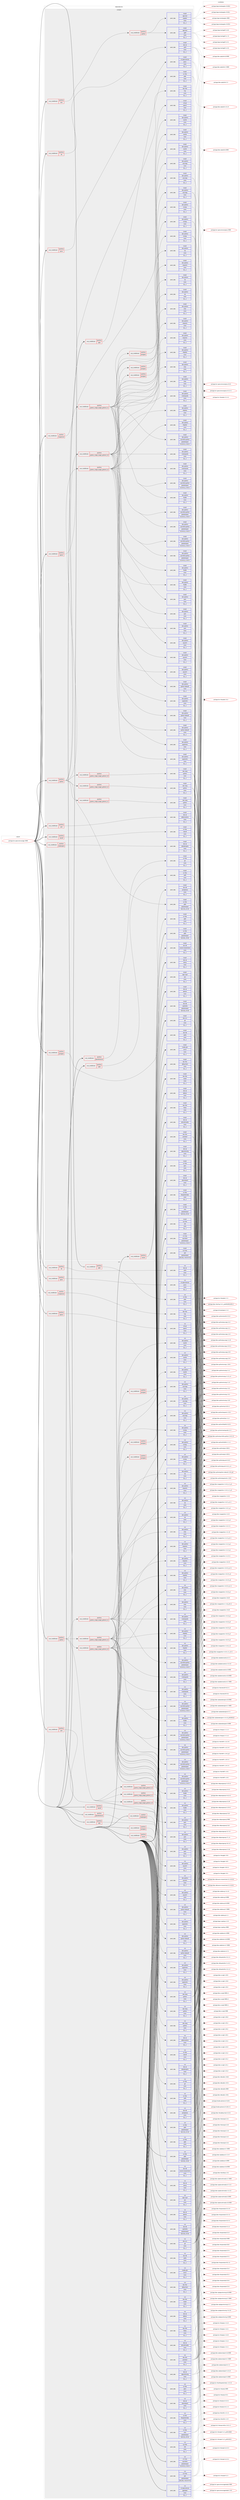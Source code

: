 digraph prolog {

# *************
# Graph options
# *************

newrank=true;
concentrate=true;
compound=true;
graph [rankdir=LR,fontname=Helvetica,fontsize=10,ranksep=1.5];#, ranksep=2.5, nodesep=0.2];
edge  [arrowhead=vee];
node  [fontname=Helvetica,fontsize=10];

# **********
# The ebuild
# **********

subgraph cluster_leftcol {
color=gray;
label=<<i>ebuild</i>>;
id [label="portage://sci-geosciences/qgis-9999", color=red, width=4, href="../sci-geosciences/qgis-9999.svg"];
}

# ****************
# The dependencies
# ****************

subgraph cluster_midcol {
color=gray;
label=<<i>dependencies</i>>;
subgraph cluster_compile {
fillcolor="#eeeeee";
style=filled;
label=<<i>compile</i>>;
subgraph cond108845 {
dependency413630 [label=<<TABLE BORDER="0" CELLBORDER="1" CELLSPACING="0" CELLPADDING="4"><TR><TD ROWSPAN="3" CELLPADDING="10">use_conditional</TD></TR><TR><TD>positive</TD></TR><TR><TD>3d</TD></TR></TABLE>>, shape=none, color=red];
subgraph pack301801 {
dependency413631 [label=<<TABLE BORDER="0" CELLBORDER="1" CELLSPACING="0" CELLPADDING="4" WIDTH="220"><TR><TD ROWSPAN="6" CELLPADDING="30">pack_dep</TD></TR><TR><TD WIDTH="110">install</TD></TR><TR><TD>dev-qt</TD></TR><TR><TD>qt3d</TD></TR><TR><TD>none</TD></TR><TR><TD>[[],,,,]</TD></TR></TABLE>>, shape=none, color=blue];
}
dependency413630:e -> dependency413631:w [weight=20,style="dashed",arrowhead="vee"];
}
id:e -> dependency413630:w [weight=20,style="solid",arrowhead="vee"];
subgraph cond108846 {
dependency413632 [label=<<TABLE BORDER="0" CELLBORDER="1" CELLSPACING="0" CELLPADDING="4"><TR><TD ROWSPAN="3" CELLPADDING="10">use_conditional</TD></TR><TR><TD>positive</TD></TR><TR><TD>georeferencer</TD></TR></TABLE>>, shape=none, color=red];
subgraph pack301802 {
dependency413633 [label=<<TABLE BORDER="0" CELLBORDER="1" CELLSPACING="0" CELLPADDING="4" WIDTH="220"><TR><TD ROWSPAN="6" CELLPADDING="30">pack_dep</TD></TR><TR><TD WIDTH="110">install</TD></TR><TR><TD>sci-libs</TD></TR><TR><TD>gsl</TD></TR><TR><TD>none</TD></TR><TR><TD>[[],,,,]</TD></TR></TABLE>>, shape=none, color=blue];
}
dependency413632:e -> dependency413633:w [weight=20,style="dashed",arrowhead="vee"];
}
id:e -> dependency413632:w [weight=20,style="solid",arrowhead="vee"];
subgraph cond108847 {
dependency413634 [label=<<TABLE BORDER="0" CELLBORDER="1" CELLSPACING="0" CELLPADDING="4"><TR><TD ROWSPAN="3" CELLPADDING="10">use_conditional</TD></TR><TR><TD>positive</TD></TR><TR><TD>grass</TD></TR></TABLE>>, shape=none, color=red];
subgraph pack301803 {
dependency413635 [label=<<TABLE BORDER="0" CELLBORDER="1" CELLSPACING="0" CELLPADDING="4" WIDTH="220"><TR><TD ROWSPAN="6" CELLPADDING="30">pack_dep</TD></TR><TR><TD WIDTH="110">install</TD></TR><TR><TD>sci-geosciences</TD></TR><TR><TD>grass</TD></TR><TR><TD>none</TD></TR><TR><TD>[[],,,,]</TD></TR></TABLE>>, shape=none, color=blue];
}
dependency413634:e -> dependency413635:w [weight=20,style="dashed",arrowhead="vee"];
}
id:e -> dependency413634:w [weight=20,style="solid",arrowhead="vee"];
subgraph cond108848 {
dependency413636 [label=<<TABLE BORDER="0" CELLBORDER="1" CELLSPACING="0" CELLPADDING="4"><TR><TD ROWSPAN="3" CELLPADDING="10">use_conditional</TD></TR><TR><TD>positive</TD></TR><TR><TD>hdf5</TD></TR></TABLE>>, shape=none, color=red];
subgraph pack301804 {
dependency413637 [label=<<TABLE BORDER="0" CELLBORDER="1" CELLSPACING="0" CELLPADDING="4" WIDTH="220"><TR><TD ROWSPAN="6" CELLPADDING="30">pack_dep</TD></TR><TR><TD WIDTH="110">install</TD></TR><TR><TD>sci-libs</TD></TR><TR><TD>hdf5</TD></TR><TR><TD>none</TD></TR><TR><TD>[[],,,,]</TD></TR></TABLE>>, shape=none, color=blue];
}
dependency413636:e -> dependency413637:w [weight=20,style="dashed",arrowhead="vee"];
}
id:e -> dependency413636:w [weight=20,style="solid",arrowhead="vee"];
subgraph cond108849 {
dependency413638 [label=<<TABLE BORDER="0" CELLBORDER="1" CELLSPACING="0" CELLPADDING="4"><TR><TD ROWSPAN="3" CELLPADDING="10">use_conditional</TD></TR><TR><TD>positive</TD></TR><TR><TD>mapserver</TD></TR></TABLE>>, shape=none, color=red];
subgraph pack301805 {
dependency413639 [label=<<TABLE BORDER="0" CELLBORDER="1" CELLSPACING="0" CELLPADDING="4" WIDTH="220"><TR><TD ROWSPAN="6" CELLPADDING="30">pack_dep</TD></TR><TR><TD WIDTH="110">install</TD></TR><TR><TD>dev-libs</TD></TR><TR><TD>fcgi</TD></TR><TR><TD>none</TD></TR><TR><TD>[[],,,,]</TD></TR></TABLE>>, shape=none, color=blue];
}
dependency413638:e -> dependency413639:w [weight=20,style="dashed",arrowhead="vee"];
}
id:e -> dependency413638:w [weight=20,style="solid",arrowhead="vee"];
subgraph cond108850 {
dependency413640 [label=<<TABLE BORDER="0" CELLBORDER="1" CELLSPACING="0" CELLPADDING="4"><TR><TD ROWSPAN="3" CELLPADDING="10">use_conditional</TD></TR><TR><TD>positive</TD></TR><TR><TD>netcdf</TD></TR></TABLE>>, shape=none, color=red];
subgraph pack301806 {
dependency413641 [label=<<TABLE BORDER="0" CELLBORDER="1" CELLSPACING="0" CELLPADDING="4" WIDTH="220"><TR><TD ROWSPAN="6" CELLPADDING="30">pack_dep</TD></TR><TR><TD WIDTH="110">install</TD></TR><TR><TD>sci-libs</TD></TR><TR><TD>netcdf</TD></TR><TR><TD>none</TD></TR><TR><TD>[[],,,,]</TD></TR></TABLE>>, shape=none, color=blue];
}
dependency413640:e -> dependency413641:w [weight=20,style="dashed",arrowhead="vee"];
}
id:e -> dependency413640:w [weight=20,style="solid",arrowhead="vee"];
subgraph cond108851 {
dependency413642 [label=<<TABLE BORDER="0" CELLBORDER="1" CELLSPACING="0" CELLPADDING="4"><TR><TD ROWSPAN="3" CELLPADDING="10">use_conditional</TD></TR><TR><TD>positive</TD></TR><TR><TD>opencl</TD></TR></TABLE>>, shape=none, color=red];
subgraph pack301807 {
dependency413643 [label=<<TABLE BORDER="0" CELLBORDER="1" CELLSPACING="0" CELLPADDING="4" WIDTH="220"><TR><TD ROWSPAN="6" CELLPADDING="30">pack_dep</TD></TR><TR><TD WIDTH="110">install</TD></TR><TR><TD>virtual</TD></TR><TR><TD>opencl</TD></TR><TR><TD>none</TD></TR><TR><TD>[[],,,,]</TD></TR></TABLE>>, shape=none, color=blue];
}
dependency413642:e -> dependency413643:w [weight=20,style="dashed",arrowhead="vee"];
}
id:e -> dependency413642:w [weight=20,style="solid",arrowhead="vee"];
subgraph cond108852 {
dependency413644 [label=<<TABLE BORDER="0" CELLBORDER="1" CELLSPACING="0" CELLPADDING="4"><TR><TD ROWSPAN="3" CELLPADDING="10">use_conditional</TD></TR><TR><TD>positive</TD></TR><TR><TD>oracle</TD></TR></TABLE>>, shape=none, color=red];
subgraph pack301808 {
dependency413645 [label=<<TABLE BORDER="0" CELLBORDER="1" CELLSPACING="0" CELLPADDING="4" WIDTH="220"><TR><TD ROWSPAN="6" CELLPADDING="30">pack_dep</TD></TR><TR><TD WIDTH="110">install</TD></TR><TR><TD>dev-db</TD></TR><TR><TD>oracle-instantclient</TD></TR><TR><TD>none</TD></TR><TR><TD>[[],,,,]</TD></TR></TABLE>>, shape=none, color=blue];
}
dependency413644:e -> dependency413645:w [weight=20,style="dashed",arrowhead="vee"];
subgraph pack301809 {
dependency413646 [label=<<TABLE BORDER="0" CELLBORDER="1" CELLSPACING="0" CELLPADDING="4" WIDTH="220"><TR><TD ROWSPAN="6" CELLPADDING="30">pack_dep</TD></TR><TR><TD WIDTH="110">install</TD></TR><TR><TD>sci-libs</TD></TR><TR><TD>gdal</TD></TR><TR><TD>none</TD></TR><TR><TD>[[],,,,]</TD></TR></TABLE>>, shape=none, color=blue];
}
dependency413644:e -> dependency413646:w [weight=20,style="dashed",arrowhead="vee"];
}
id:e -> dependency413644:w [weight=20,style="solid",arrowhead="vee"];
subgraph cond108853 {
dependency413647 [label=<<TABLE BORDER="0" CELLBORDER="1" CELLSPACING="0" CELLPADDING="4"><TR><TD ROWSPAN="3" CELLPADDING="10">use_conditional</TD></TR><TR><TD>positive</TD></TR><TR><TD>pdal</TD></TR></TABLE>>, shape=none, color=red];
subgraph pack301810 {
dependency413648 [label=<<TABLE BORDER="0" CELLBORDER="1" CELLSPACING="0" CELLPADDING="4" WIDTH="220"><TR><TD ROWSPAN="6" CELLPADDING="30">pack_dep</TD></TR><TR><TD WIDTH="110">install</TD></TR><TR><TD>sci-libs</TD></TR><TR><TD>pdal</TD></TR><TR><TD>none</TD></TR><TR><TD>[[],,,,]</TD></TR></TABLE>>, shape=none, color=blue];
}
dependency413647:e -> dependency413648:w [weight=20,style="dashed",arrowhead="vee"];
}
id:e -> dependency413647:w [weight=20,style="solid",arrowhead="vee"];
subgraph cond108854 {
dependency413649 [label=<<TABLE BORDER="0" CELLBORDER="1" CELLSPACING="0" CELLPADDING="4"><TR><TD ROWSPAN="3" CELLPADDING="10">use_conditional</TD></TR><TR><TD>positive</TD></TR><TR><TD>postgres</TD></TR></TABLE>>, shape=none, color=red];
subgraph pack301811 {
dependency413650 [label=<<TABLE BORDER="0" CELLBORDER="1" CELLSPACING="0" CELLPADDING="4" WIDTH="220"><TR><TD ROWSPAN="6" CELLPADDING="30">pack_dep</TD></TR><TR><TD WIDTH="110">install</TD></TR><TR><TD>dev-db</TD></TR><TR><TD>postgresql</TD></TR><TR><TD>none</TD></TR><TR><TD>[[],,,,]</TD></TR></TABLE>>, shape=none, color=blue];
}
dependency413649:e -> dependency413650:w [weight=20,style="dashed",arrowhead="vee"];
}
id:e -> dependency413649:w [weight=20,style="solid",arrowhead="vee"];
subgraph cond108855 {
dependency413651 [label=<<TABLE BORDER="0" CELLBORDER="1" CELLSPACING="0" CELLPADDING="4"><TR><TD ROWSPAN="3" CELLPADDING="10">use_conditional</TD></TR><TR><TD>positive</TD></TR><TR><TD>python</TD></TR></TABLE>>, shape=none, color=red];
subgraph cond108856 {
dependency413652 [label=<<TABLE BORDER="0" CELLBORDER="1" CELLSPACING="0" CELLPADDING="4"><TR><TD ROWSPAN="3" CELLPADDING="10">use_conditional</TD></TR><TR><TD>positive</TD></TR><TR><TD>python_single_target_python3_10</TD></TR></TABLE>>, shape=none, color=red];
subgraph pack301812 {
dependency413653 [label=<<TABLE BORDER="0" CELLBORDER="1" CELLSPACING="0" CELLPADDING="4" WIDTH="220"><TR><TD ROWSPAN="6" CELLPADDING="30">pack_dep</TD></TR><TR><TD WIDTH="110">install</TD></TR><TR><TD>dev-lang</TD></TR><TR><TD>python</TD></TR><TR><TD>none</TD></TR><TR><TD>[[],,,,]</TD></TR></TABLE>>, shape=none, color=blue];
}
dependency413652:e -> dependency413653:w [weight=20,style="dashed",arrowhead="vee"];
}
dependency413651:e -> dependency413652:w [weight=20,style="dashed",arrowhead="vee"];
subgraph cond108857 {
dependency413654 [label=<<TABLE BORDER="0" CELLBORDER="1" CELLSPACING="0" CELLPADDING="4"><TR><TD ROWSPAN="3" CELLPADDING="10">use_conditional</TD></TR><TR><TD>positive</TD></TR><TR><TD>python_single_target_python3_11</TD></TR></TABLE>>, shape=none, color=red];
subgraph pack301813 {
dependency413655 [label=<<TABLE BORDER="0" CELLBORDER="1" CELLSPACING="0" CELLPADDING="4" WIDTH="220"><TR><TD ROWSPAN="6" CELLPADDING="30">pack_dep</TD></TR><TR><TD WIDTH="110">install</TD></TR><TR><TD>dev-lang</TD></TR><TR><TD>python</TD></TR><TR><TD>none</TD></TR><TR><TD>[[],,,,]</TD></TR></TABLE>>, shape=none, color=blue];
}
dependency413654:e -> dependency413655:w [weight=20,style="dashed",arrowhead="vee"];
}
dependency413651:e -> dependency413654:w [weight=20,style="dashed",arrowhead="vee"];
subgraph cond108858 {
dependency413656 [label=<<TABLE BORDER="0" CELLBORDER="1" CELLSPACING="0" CELLPADDING="4"><TR><TD ROWSPAN="3" CELLPADDING="10">use_conditional</TD></TR><TR><TD>positive</TD></TR><TR><TD>python_single_target_python3_12</TD></TR></TABLE>>, shape=none, color=red];
subgraph pack301814 {
dependency413657 [label=<<TABLE BORDER="0" CELLBORDER="1" CELLSPACING="0" CELLPADDING="4" WIDTH="220"><TR><TD ROWSPAN="6" CELLPADDING="30">pack_dep</TD></TR><TR><TD WIDTH="110">install</TD></TR><TR><TD>dev-lang</TD></TR><TR><TD>python</TD></TR><TR><TD>none</TD></TR><TR><TD>[[],,,,]</TD></TR></TABLE>>, shape=none, color=blue];
}
dependency413656:e -> dependency413657:w [weight=20,style="dashed",arrowhead="vee"];
}
dependency413651:e -> dependency413656:w [weight=20,style="dashed",arrowhead="vee"];
subgraph pack301815 {
dependency413658 [label=<<TABLE BORDER="0" CELLBORDER="1" CELLSPACING="0" CELLPADDING="4" WIDTH="220"><TR><TD ROWSPAN="6" CELLPADDING="30">pack_dep</TD></TR><TR><TD WIDTH="110">install</TD></TR><TR><TD>sci-libs</TD></TR><TR><TD>gdal</TD></TR><TR><TD>greaterequal</TD></TR><TR><TD>[[2,2,3],,,2.2.3]</TD></TR></TABLE>>, shape=none, color=blue];
}
dependency413651:e -> dependency413658:w [weight=20,style="dashed",arrowhead="vee"];
subgraph cond108859 {
dependency413659 [label=<<TABLE BORDER="0" CELLBORDER="1" CELLSPACING="0" CELLPADDING="4"><TR><TD ROWSPAN="3" CELLPADDING="10">use_conditional</TD></TR><TR><TD>positive</TD></TR><TR><TD>python_single_target_python3_10</TD></TR></TABLE>>, shape=none, color=red];
subgraph pack301816 {
dependency413660 [label=<<TABLE BORDER="0" CELLBORDER="1" CELLSPACING="0" CELLPADDING="4" WIDTH="220"><TR><TD ROWSPAN="6" CELLPADDING="30">pack_dep</TD></TR><TR><TD WIDTH="110">install</TD></TR><TR><TD>dev-python</TD></TR><TR><TD>httplib2</TD></TR><TR><TD>none</TD></TR><TR><TD>[[],,,,]</TD></TR></TABLE>>, shape=none, color=blue];
}
dependency413659:e -> dependency413660:w [weight=20,style="dashed",arrowhead="vee"];
subgraph pack301817 {
dependency413661 [label=<<TABLE BORDER="0" CELLBORDER="1" CELLSPACING="0" CELLPADDING="4" WIDTH="220"><TR><TD ROWSPAN="6" CELLPADDING="30">pack_dep</TD></TR><TR><TD WIDTH="110">install</TD></TR><TR><TD>dev-python</TD></TR><TR><TD>jinja</TD></TR><TR><TD>none</TD></TR><TR><TD>[[],,,,]</TD></TR></TABLE>>, shape=none, color=blue];
}
dependency413659:e -> dependency413661:w [weight=20,style="dashed",arrowhead="vee"];
subgraph pack301818 {
dependency413662 [label=<<TABLE BORDER="0" CELLBORDER="1" CELLSPACING="0" CELLPADDING="4" WIDTH="220"><TR><TD ROWSPAN="6" CELLPADDING="30">pack_dep</TD></TR><TR><TD WIDTH="110">install</TD></TR><TR><TD>dev-python</TD></TR><TR><TD>markupsafe</TD></TR><TR><TD>none</TD></TR><TR><TD>[[],,,,]</TD></TR></TABLE>>, shape=none, color=blue];
}
dependency413659:e -> dependency413662:w [weight=20,style="dashed",arrowhead="vee"];
subgraph pack301819 {
dependency413663 [label=<<TABLE BORDER="0" CELLBORDER="1" CELLSPACING="0" CELLPADDING="4" WIDTH="220"><TR><TD ROWSPAN="6" CELLPADDING="30">pack_dep</TD></TR><TR><TD WIDTH="110">install</TD></TR><TR><TD>dev-python</TD></TR><TR><TD>numpy</TD></TR><TR><TD>none</TD></TR><TR><TD>[[],,,,]</TD></TR></TABLE>>, shape=none, color=blue];
}
dependency413659:e -> dependency413663:w [weight=20,style="dashed",arrowhead="vee"];
subgraph pack301820 {
dependency413664 [label=<<TABLE BORDER="0" CELLBORDER="1" CELLSPACING="0" CELLPADDING="4" WIDTH="220"><TR><TD ROWSPAN="6" CELLPADDING="30">pack_dep</TD></TR><TR><TD WIDTH="110">install</TD></TR><TR><TD>dev-python</TD></TR><TR><TD>owslib</TD></TR><TR><TD>none</TD></TR><TR><TD>[[],,,,]</TD></TR></TABLE>>, shape=none, color=blue];
}
dependency413659:e -> dependency413664:w [weight=20,style="dashed",arrowhead="vee"];
subgraph pack301821 {
dependency413665 [label=<<TABLE BORDER="0" CELLBORDER="1" CELLSPACING="0" CELLPADDING="4" WIDTH="220"><TR><TD ROWSPAN="6" CELLPADDING="30">pack_dep</TD></TR><TR><TD WIDTH="110">install</TD></TR><TR><TD>dev-python</TD></TR><TR><TD>pygments</TD></TR><TR><TD>none</TD></TR><TR><TD>[[],,,,]</TD></TR></TABLE>>, shape=none, color=blue];
}
dependency413659:e -> dependency413665:w [weight=20,style="dashed",arrowhead="vee"];
subgraph pack301822 {
dependency413666 [label=<<TABLE BORDER="0" CELLBORDER="1" CELLSPACING="0" CELLPADDING="4" WIDTH="220"><TR><TD ROWSPAN="6" CELLPADDING="30">pack_dep</TD></TR><TR><TD WIDTH="110">install</TD></TR><TR><TD>dev-python</TD></TR><TR><TD>python-dateutil</TD></TR><TR><TD>none</TD></TR><TR><TD>[[],,,,]</TD></TR></TABLE>>, shape=none, color=blue];
}
dependency413659:e -> dependency413666:w [weight=20,style="dashed",arrowhead="vee"];
subgraph pack301823 {
dependency413667 [label=<<TABLE BORDER="0" CELLBORDER="1" CELLSPACING="0" CELLPADDING="4" WIDTH="220"><TR><TD ROWSPAN="6" CELLPADDING="30">pack_dep</TD></TR><TR><TD WIDTH="110">install</TD></TR><TR><TD>dev-python</TD></TR><TR><TD>pytz</TD></TR><TR><TD>none</TD></TR><TR><TD>[[],,,,]</TD></TR></TABLE>>, shape=none, color=blue];
}
dependency413659:e -> dependency413667:w [weight=20,style="dashed",arrowhead="vee"];
subgraph pack301824 {
dependency413668 [label=<<TABLE BORDER="0" CELLBORDER="1" CELLSPACING="0" CELLPADDING="4" WIDTH="220"><TR><TD ROWSPAN="6" CELLPADDING="30">pack_dep</TD></TR><TR><TD WIDTH="110">install</TD></TR><TR><TD>dev-python</TD></TR><TR><TD>pyyaml</TD></TR><TR><TD>none</TD></TR><TR><TD>[[],,,,]</TD></TR></TABLE>>, shape=none, color=blue];
}
dependency413659:e -> dependency413668:w [weight=20,style="dashed",arrowhead="vee"];
subgraph pack301825 {
dependency413669 [label=<<TABLE BORDER="0" CELLBORDER="1" CELLSPACING="0" CELLPADDING="4" WIDTH="220"><TR><TD ROWSPAN="6" CELLPADDING="30">pack_dep</TD></TR><TR><TD WIDTH="110">install</TD></TR><TR><TD>dev-python</TD></TR><TR><TD>qscintilla-python</TD></TR><TR><TD>greaterequal</TD></TR><TR><TD>[[2,10,1],,,2.10.1]</TD></TR></TABLE>>, shape=none, color=blue];
}
dependency413659:e -> dependency413669:w [weight=20,style="dashed",arrowhead="vee"];
subgraph pack301826 {
dependency413670 [label=<<TABLE BORDER="0" CELLBORDER="1" CELLSPACING="0" CELLPADDING="4" WIDTH="220"><TR><TD ROWSPAN="6" CELLPADDING="30">pack_dep</TD></TR><TR><TD WIDTH="110">install</TD></TR><TR><TD>dev-python</TD></TR><TR><TD>requests</TD></TR><TR><TD>none</TD></TR><TR><TD>[[],,,,]</TD></TR></TABLE>>, shape=none, color=blue];
}
dependency413659:e -> dependency413670:w [weight=20,style="dashed",arrowhead="vee"];
subgraph pack301827 {
dependency413671 [label=<<TABLE BORDER="0" CELLBORDER="1" CELLSPACING="0" CELLPADDING="4" WIDTH="220"><TR><TD ROWSPAN="6" CELLPADDING="30">pack_dep</TD></TR><TR><TD WIDTH="110">install</TD></TR><TR><TD>dev-python</TD></TR><TR><TD>sip</TD></TR><TR><TD>none</TD></TR><TR><TD>[[],,,,]</TD></TR></TABLE>>, shape=none, color=blue];
}
dependency413659:e -> dependency413671:w [weight=20,style="dashed",arrowhead="vee"];
subgraph cond108860 {
dependency413672 [label=<<TABLE BORDER="0" CELLBORDER="1" CELLSPACING="0" CELLPADDING="4"><TR><TD ROWSPAN="3" CELLPADDING="10">use_conditional</TD></TR><TR><TD>positive</TD></TR><TR><TD>postgres</TD></TR></TABLE>>, shape=none, color=red];
subgraph pack301828 {
dependency413673 [label=<<TABLE BORDER="0" CELLBORDER="1" CELLSPACING="0" CELLPADDING="4" WIDTH="220"><TR><TD ROWSPAN="6" CELLPADDING="30">pack_dep</TD></TR><TR><TD WIDTH="110">install</TD></TR><TR><TD>dev-python</TD></TR><TR><TD>psycopg</TD></TR><TR><TD>none</TD></TR><TR><TD>[[],,,,]</TD></TR></TABLE>>, shape=none, color=blue];
}
dependency413672:e -> dependency413673:w [weight=20,style="dashed",arrowhead="vee"];
}
dependency413659:e -> dependency413672:w [weight=20,style="dashed",arrowhead="vee"];
subgraph pack301829 {
dependency413674 [label=<<TABLE BORDER="0" CELLBORDER="1" CELLSPACING="0" CELLPADDING="4" WIDTH="220"><TR><TD ROWSPAN="6" CELLPADDING="30">pack_dep</TD></TR><TR><TD WIDTH="110">install</TD></TR><TR><TD>dev-python</TD></TR><TR><TD>PyQt6</TD></TR><TR><TD>none</TD></TR><TR><TD>[[],,,,]</TD></TR></TABLE>>, shape=none, color=blue];
}
dependency413659:e -> dependency413674:w [weight=20,style="dashed",arrowhead="vee"];
subgraph pack301830 {
dependency413675 [label=<<TABLE BORDER="0" CELLBORDER="1" CELLSPACING="0" CELLPADDING="4" WIDTH="220"><TR><TD ROWSPAN="6" CELLPADDING="30">pack_dep</TD></TR><TR><TD WIDTH="110">install</TD></TR><TR><TD>dev-python</TD></TR><TR><TD>qscintilla-python</TD></TR><TR><TD>greaterequal</TD></TR><TR><TD>[[2,10,1],,,2.10.1]</TD></TR></TABLE>>, shape=none, color=blue];
}
dependency413659:e -> dependency413675:w [weight=20,style="dashed",arrowhead="vee"];
}
dependency413651:e -> dependency413659:w [weight=20,style="dashed",arrowhead="vee"];
subgraph cond108861 {
dependency413676 [label=<<TABLE BORDER="0" CELLBORDER="1" CELLSPACING="0" CELLPADDING="4"><TR><TD ROWSPAN="3" CELLPADDING="10">use_conditional</TD></TR><TR><TD>positive</TD></TR><TR><TD>python_single_target_python3_11</TD></TR></TABLE>>, shape=none, color=red];
subgraph pack301831 {
dependency413677 [label=<<TABLE BORDER="0" CELLBORDER="1" CELLSPACING="0" CELLPADDING="4" WIDTH="220"><TR><TD ROWSPAN="6" CELLPADDING="30">pack_dep</TD></TR><TR><TD WIDTH="110">install</TD></TR><TR><TD>dev-python</TD></TR><TR><TD>httplib2</TD></TR><TR><TD>none</TD></TR><TR><TD>[[],,,,]</TD></TR></TABLE>>, shape=none, color=blue];
}
dependency413676:e -> dependency413677:w [weight=20,style="dashed",arrowhead="vee"];
subgraph pack301832 {
dependency413678 [label=<<TABLE BORDER="0" CELLBORDER="1" CELLSPACING="0" CELLPADDING="4" WIDTH="220"><TR><TD ROWSPAN="6" CELLPADDING="30">pack_dep</TD></TR><TR><TD WIDTH="110">install</TD></TR><TR><TD>dev-python</TD></TR><TR><TD>jinja</TD></TR><TR><TD>none</TD></TR><TR><TD>[[],,,,]</TD></TR></TABLE>>, shape=none, color=blue];
}
dependency413676:e -> dependency413678:w [weight=20,style="dashed",arrowhead="vee"];
subgraph pack301833 {
dependency413679 [label=<<TABLE BORDER="0" CELLBORDER="1" CELLSPACING="0" CELLPADDING="4" WIDTH="220"><TR><TD ROWSPAN="6" CELLPADDING="30">pack_dep</TD></TR><TR><TD WIDTH="110">install</TD></TR><TR><TD>dev-python</TD></TR><TR><TD>markupsafe</TD></TR><TR><TD>none</TD></TR><TR><TD>[[],,,,]</TD></TR></TABLE>>, shape=none, color=blue];
}
dependency413676:e -> dependency413679:w [weight=20,style="dashed",arrowhead="vee"];
subgraph pack301834 {
dependency413680 [label=<<TABLE BORDER="0" CELLBORDER="1" CELLSPACING="0" CELLPADDING="4" WIDTH="220"><TR><TD ROWSPAN="6" CELLPADDING="30">pack_dep</TD></TR><TR><TD WIDTH="110">install</TD></TR><TR><TD>dev-python</TD></TR><TR><TD>numpy</TD></TR><TR><TD>none</TD></TR><TR><TD>[[],,,,]</TD></TR></TABLE>>, shape=none, color=blue];
}
dependency413676:e -> dependency413680:w [weight=20,style="dashed",arrowhead="vee"];
subgraph pack301835 {
dependency413681 [label=<<TABLE BORDER="0" CELLBORDER="1" CELLSPACING="0" CELLPADDING="4" WIDTH="220"><TR><TD ROWSPAN="6" CELLPADDING="30">pack_dep</TD></TR><TR><TD WIDTH="110">install</TD></TR><TR><TD>dev-python</TD></TR><TR><TD>owslib</TD></TR><TR><TD>none</TD></TR><TR><TD>[[],,,,]</TD></TR></TABLE>>, shape=none, color=blue];
}
dependency413676:e -> dependency413681:w [weight=20,style="dashed",arrowhead="vee"];
subgraph pack301836 {
dependency413682 [label=<<TABLE BORDER="0" CELLBORDER="1" CELLSPACING="0" CELLPADDING="4" WIDTH="220"><TR><TD ROWSPAN="6" CELLPADDING="30">pack_dep</TD></TR><TR><TD WIDTH="110">install</TD></TR><TR><TD>dev-python</TD></TR><TR><TD>pygments</TD></TR><TR><TD>none</TD></TR><TR><TD>[[],,,,]</TD></TR></TABLE>>, shape=none, color=blue];
}
dependency413676:e -> dependency413682:w [weight=20,style="dashed",arrowhead="vee"];
subgraph pack301837 {
dependency413683 [label=<<TABLE BORDER="0" CELLBORDER="1" CELLSPACING="0" CELLPADDING="4" WIDTH="220"><TR><TD ROWSPAN="6" CELLPADDING="30">pack_dep</TD></TR><TR><TD WIDTH="110">install</TD></TR><TR><TD>dev-python</TD></TR><TR><TD>python-dateutil</TD></TR><TR><TD>none</TD></TR><TR><TD>[[],,,,]</TD></TR></TABLE>>, shape=none, color=blue];
}
dependency413676:e -> dependency413683:w [weight=20,style="dashed",arrowhead="vee"];
subgraph pack301838 {
dependency413684 [label=<<TABLE BORDER="0" CELLBORDER="1" CELLSPACING="0" CELLPADDING="4" WIDTH="220"><TR><TD ROWSPAN="6" CELLPADDING="30">pack_dep</TD></TR><TR><TD WIDTH="110">install</TD></TR><TR><TD>dev-python</TD></TR><TR><TD>pytz</TD></TR><TR><TD>none</TD></TR><TR><TD>[[],,,,]</TD></TR></TABLE>>, shape=none, color=blue];
}
dependency413676:e -> dependency413684:w [weight=20,style="dashed",arrowhead="vee"];
subgraph pack301839 {
dependency413685 [label=<<TABLE BORDER="0" CELLBORDER="1" CELLSPACING="0" CELLPADDING="4" WIDTH="220"><TR><TD ROWSPAN="6" CELLPADDING="30">pack_dep</TD></TR><TR><TD WIDTH="110">install</TD></TR><TR><TD>dev-python</TD></TR><TR><TD>pyyaml</TD></TR><TR><TD>none</TD></TR><TR><TD>[[],,,,]</TD></TR></TABLE>>, shape=none, color=blue];
}
dependency413676:e -> dependency413685:w [weight=20,style="dashed",arrowhead="vee"];
subgraph pack301840 {
dependency413686 [label=<<TABLE BORDER="0" CELLBORDER="1" CELLSPACING="0" CELLPADDING="4" WIDTH="220"><TR><TD ROWSPAN="6" CELLPADDING="30">pack_dep</TD></TR><TR><TD WIDTH="110">install</TD></TR><TR><TD>dev-python</TD></TR><TR><TD>qscintilla-python</TD></TR><TR><TD>greaterequal</TD></TR><TR><TD>[[2,10,1],,,2.10.1]</TD></TR></TABLE>>, shape=none, color=blue];
}
dependency413676:e -> dependency413686:w [weight=20,style="dashed",arrowhead="vee"];
subgraph pack301841 {
dependency413687 [label=<<TABLE BORDER="0" CELLBORDER="1" CELLSPACING="0" CELLPADDING="4" WIDTH="220"><TR><TD ROWSPAN="6" CELLPADDING="30">pack_dep</TD></TR><TR><TD WIDTH="110">install</TD></TR><TR><TD>dev-python</TD></TR><TR><TD>requests</TD></TR><TR><TD>none</TD></TR><TR><TD>[[],,,,]</TD></TR></TABLE>>, shape=none, color=blue];
}
dependency413676:e -> dependency413687:w [weight=20,style="dashed",arrowhead="vee"];
subgraph pack301842 {
dependency413688 [label=<<TABLE BORDER="0" CELLBORDER="1" CELLSPACING="0" CELLPADDING="4" WIDTH="220"><TR><TD ROWSPAN="6" CELLPADDING="30">pack_dep</TD></TR><TR><TD WIDTH="110">install</TD></TR><TR><TD>dev-python</TD></TR><TR><TD>sip</TD></TR><TR><TD>none</TD></TR><TR><TD>[[],,,,]</TD></TR></TABLE>>, shape=none, color=blue];
}
dependency413676:e -> dependency413688:w [weight=20,style="dashed",arrowhead="vee"];
subgraph cond108862 {
dependency413689 [label=<<TABLE BORDER="0" CELLBORDER="1" CELLSPACING="0" CELLPADDING="4"><TR><TD ROWSPAN="3" CELLPADDING="10">use_conditional</TD></TR><TR><TD>positive</TD></TR><TR><TD>postgres</TD></TR></TABLE>>, shape=none, color=red];
subgraph pack301843 {
dependency413690 [label=<<TABLE BORDER="0" CELLBORDER="1" CELLSPACING="0" CELLPADDING="4" WIDTH="220"><TR><TD ROWSPAN="6" CELLPADDING="30">pack_dep</TD></TR><TR><TD WIDTH="110">install</TD></TR><TR><TD>dev-python</TD></TR><TR><TD>psycopg</TD></TR><TR><TD>none</TD></TR><TR><TD>[[],,,,]</TD></TR></TABLE>>, shape=none, color=blue];
}
dependency413689:e -> dependency413690:w [weight=20,style="dashed",arrowhead="vee"];
}
dependency413676:e -> dependency413689:w [weight=20,style="dashed",arrowhead="vee"];
subgraph pack301844 {
dependency413691 [label=<<TABLE BORDER="0" CELLBORDER="1" CELLSPACING="0" CELLPADDING="4" WIDTH="220"><TR><TD ROWSPAN="6" CELLPADDING="30">pack_dep</TD></TR><TR><TD WIDTH="110">install</TD></TR><TR><TD>dev-python</TD></TR><TR><TD>PyQt6</TD></TR><TR><TD>none</TD></TR><TR><TD>[[],,,,]</TD></TR></TABLE>>, shape=none, color=blue];
}
dependency413676:e -> dependency413691:w [weight=20,style="dashed",arrowhead="vee"];
subgraph pack301845 {
dependency413692 [label=<<TABLE BORDER="0" CELLBORDER="1" CELLSPACING="0" CELLPADDING="4" WIDTH="220"><TR><TD ROWSPAN="6" CELLPADDING="30">pack_dep</TD></TR><TR><TD WIDTH="110">install</TD></TR><TR><TD>dev-python</TD></TR><TR><TD>qscintilla-python</TD></TR><TR><TD>greaterequal</TD></TR><TR><TD>[[2,10,1],,,2.10.1]</TD></TR></TABLE>>, shape=none, color=blue];
}
dependency413676:e -> dependency413692:w [weight=20,style="dashed",arrowhead="vee"];
}
dependency413651:e -> dependency413676:w [weight=20,style="dashed",arrowhead="vee"];
subgraph cond108863 {
dependency413693 [label=<<TABLE BORDER="0" CELLBORDER="1" CELLSPACING="0" CELLPADDING="4"><TR><TD ROWSPAN="3" CELLPADDING="10">use_conditional</TD></TR><TR><TD>positive</TD></TR><TR><TD>python_single_target_python3_12</TD></TR></TABLE>>, shape=none, color=red];
subgraph pack301846 {
dependency413694 [label=<<TABLE BORDER="0" CELLBORDER="1" CELLSPACING="0" CELLPADDING="4" WIDTH="220"><TR><TD ROWSPAN="6" CELLPADDING="30">pack_dep</TD></TR><TR><TD WIDTH="110">install</TD></TR><TR><TD>dev-python</TD></TR><TR><TD>httplib2</TD></TR><TR><TD>none</TD></TR><TR><TD>[[],,,,]</TD></TR></TABLE>>, shape=none, color=blue];
}
dependency413693:e -> dependency413694:w [weight=20,style="dashed",arrowhead="vee"];
subgraph pack301847 {
dependency413695 [label=<<TABLE BORDER="0" CELLBORDER="1" CELLSPACING="0" CELLPADDING="4" WIDTH="220"><TR><TD ROWSPAN="6" CELLPADDING="30">pack_dep</TD></TR><TR><TD WIDTH="110">install</TD></TR><TR><TD>dev-python</TD></TR><TR><TD>jinja</TD></TR><TR><TD>none</TD></TR><TR><TD>[[],,,,]</TD></TR></TABLE>>, shape=none, color=blue];
}
dependency413693:e -> dependency413695:w [weight=20,style="dashed",arrowhead="vee"];
subgraph pack301848 {
dependency413696 [label=<<TABLE BORDER="0" CELLBORDER="1" CELLSPACING="0" CELLPADDING="4" WIDTH="220"><TR><TD ROWSPAN="6" CELLPADDING="30">pack_dep</TD></TR><TR><TD WIDTH="110">install</TD></TR><TR><TD>dev-python</TD></TR><TR><TD>markupsafe</TD></TR><TR><TD>none</TD></TR><TR><TD>[[],,,,]</TD></TR></TABLE>>, shape=none, color=blue];
}
dependency413693:e -> dependency413696:w [weight=20,style="dashed",arrowhead="vee"];
subgraph pack301849 {
dependency413697 [label=<<TABLE BORDER="0" CELLBORDER="1" CELLSPACING="0" CELLPADDING="4" WIDTH="220"><TR><TD ROWSPAN="6" CELLPADDING="30">pack_dep</TD></TR><TR><TD WIDTH="110">install</TD></TR><TR><TD>dev-python</TD></TR><TR><TD>numpy</TD></TR><TR><TD>none</TD></TR><TR><TD>[[],,,,]</TD></TR></TABLE>>, shape=none, color=blue];
}
dependency413693:e -> dependency413697:w [weight=20,style="dashed",arrowhead="vee"];
subgraph pack301850 {
dependency413698 [label=<<TABLE BORDER="0" CELLBORDER="1" CELLSPACING="0" CELLPADDING="4" WIDTH="220"><TR><TD ROWSPAN="6" CELLPADDING="30">pack_dep</TD></TR><TR><TD WIDTH="110">install</TD></TR><TR><TD>dev-python</TD></TR><TR><TD>owslib</TD></TR><TR><TD>none</TD></TR><TR><TD>[[],,,,]</TD></TR></TABLE>>, shape=none, color=blue];
}
dependency413693:e -> dependency413698:w [weight=20,style="dashed",arrowhead="vee"];
subgraph pack301851 {
dependency413699 [label=<<TABLE BORDER="0" CELLBORDER="1" CELLSPACING="0" CELLPADDING="4" WIDTH="220"><TR><TD ROWSPAN="6" CELLPADDING="30">pack_dep</TD></TR><TR><TD WIDTH="110">install</TD></TR><TR><TD>dev-python</TD></TR><TR><TD>pygments</TD></TR><TR><TD>none</TD></TR><TR><TD>[[],,,,]</TD></TR></TABLE>>, shape=none, color=blue];
}
dependency413693:e -> dependency413699:w [weight=20,style="dashed",arrowhead="vee"];
subgraph pack301852 {
dependency413700 [label=<<TABLE BORDER="0" CELLBORDER="1" CELLSPACING="0" CELLPADDING="4" WIDTH="220"><TR><TD ROWSPAN="6" CELLPADDING="30">pack_dep</TD></TR><TR><TD WIDTH="110">install</TD></TR><TR><TD>dev-python</TD></TR><TR><TD>python-dateutil</TD></TR><TR><TD>none</TD></TR><TR><TD>[[],,,,]</TD></TR></TABLE>>, shape=none, color=blue];
}
dependency413693:e -> dependency413700:w [weight=20,style="dashed",arrowhead="vee"];
subgraph pack301853 {
dependency413701 [label=<<TABLE BORDER="0" CELLBORDER="1" CELLSPACING="0" CELLPADDING="4" WIDTH="220"><TR><TD ROWSPAN="6" CELLPADDING="30">pack_dep</TD></TR><TR><TD WIDTH="110">install</TD></TR><TR><TD>dev-python</TD></TR><TR><TD>pytz</TD></TR><TR><TD>none</TD></TR><TR><TD>[[],,,,]</TD></TR></TABLE>>, shape=none, color=blue];
}
dependency413693:e -> dependency413701:w [weight=20,style="dashed",arrowhead="vee"];
subgraph pack301854 {
dependency413702 [label=<<TABLE BORDER="0" CELLBORDER="1" CELLSPACING="0" CELLPADDING="4" WIDTH="220"><TR><TD ROWSPAN="6" CELLPADDING="30">pack_dep</TD></TR><TR><TD WIDTH="110">install</TD></TR><TR><TD>dev-python</TD></TR><TR><TD>pyyaml</TD></TR><TR><TD>none</TD></TR><TR><TD>[[],,,,]</TD></TR></TABLE>>, shape=none, color=blue];
}
dependency413693:e -> dependency413702:w [weight=20,style="dashed",arrowhead="vee"];
subgraph pack301855 {
dependency413703 [label=<<TABLE BORDER="0" CELLBORDER="1" CELLSPACING="0" CELLPADDING="4" WIDTH="220"><TR><TD ROWSPAN="6" CELLPADDING="30">pack_dep</TD></TR><TR><TD WIDTH="110">install</TD></TR><TR><TD>dev-python</TD></TR><TR><TD>qscintilla-python</TD></TR><TR><TD>greaterequal</TD></TR><TR><TD>[[2,10,1],,,2.10.1]</TD></TR></TABLE>>, shape=none, color=blue];
}
dependency413693:e -> dependency413703:w [weight=20,style="dashed",arrowhead="vee"];
subgraph pack301856 {
dependency413704 [label=<<TABLE BORDER="0" CELLBORDER="1" CELLSPACING="0" CELLPADDING="4" WIDTH="220"><TR><TD ROWSPAN="6" CELLPADDING="30">pack_dep</TD></TR><TR><TD WIDTH="110">install</TD></TR><TR><TD>dev-python</TD></TR><TR><TD>requests</TD></TR><TR><TD>none</TD></TR><TR><TD>[[],,,,]</TD></TR></TABLE>>, shape=none, color=blue];
}
dependency413693:e -> dependency413704:w [weight=20,style="dashed",arrowhead="vee"];
subgraph pack301857 {
dependency413705 [label=<<TABLE BORDER="0" CELLBORDER="1" CELLSPACING="0" CELLPADDING="4" WIDTH="220"><TR><TD ROWSPAN="6" CELLPADDING="30">pack_dep</TD></TR><TR><TD WIDTH="110">install</TD></TR><TR><TD>dev-python</TD></TR><TR><TD>sip</TD></TR><TR><TD>none</TD></TR><TR><TD>[[],,,,]</TD></TR></TABLE>>, shape=none, color=blue];
}
dependency413693:e -> dependency413705:w [weight=20,style="dashed",arrowhead="vee"];
subgraph cond108864 {
dependency413706 [label=<<TABLE BORDER="0" CELLBORDER="1" CELLSPACING="0" CELLPADDING="4"><TR><TD ROWSPAN="3" CELLPADDING="10">use_conditional</TD></TR><TR><TD>positive</TD></TR><TR><TD>postgres</TD></TR></TABLE>>, shape=none, color=red];
subgraph pack301858 {
dependency413707 [label=<<TABLE BORDER="0" CELLBORDER="1" CELLSPACING="0" CELLPADDING="4" WIDTH="220"><TR><TD ROWSPAN="6" CELLPADDING="30">pack_dep</TD></TR><TR><TD WIDTH="110">install</TD></TR><TR><TD>dev-python</TD></TR><TR><TD>psycopg</TD></TR><TR><TD>none</TD></TR><TR><TD>[[],,,,]</TD></TR></TABLE>>, shape=none, color=blue];
}
dependency413706:e -> dependency413707:w [weight=20,style="dashed",arrowhead="vee"];
}
dependency413693:e -> dependency413706:w [weight=20,style="dashed",arrowhead="vee"];
subgraph pack301859 {
dependency413708 [label=<<TABLE BORDER="0" CELLBORDER="1" CELLSPACING="0" CELLPADDING="4" WIDTH="220"><TR><TD ROWSPAN="6" CELLPADDING="30">pack_dep</TD></TR><TR><TD WIDTH="110">install</TD></TR><TR><TD>dev-python</TD></TR><TR><TD>PyQt6</TD></TR><TR><TD>none</TD></TR><TR><TD>[[],,,,]</TD></TR></TABLE>>, shape=none, color=blue];
}
dependency413693:e -> dependency413708:w [weight=20,style="dashed",arrowhead="vee"];
subgraph pack301860 {
dependency413709 [label=<<TABLE BORDER="0" CELLBORDER="1" CELLSPACING="0" CELLPADDING="4" WIDTH="220"><TR><TD ROWSPAN="6" CELLPADDING="30">pack_dep</TD></TR><TR><TD WIDTH="110">install</TD></TR><TR><TD>dev-python</TD></TR><TR><TD>qscintilla-python</TD></TR><TR><TD>greaterequal</TD></TR><TR><TD>[[2,10,1],,,2.10.1]</TD></TR></TABLE>>, shape=none, color=blue];
}
dependency413693:e -> dependency413709:w [weight=20,style="dashed",arrowhead="vee"];
}
dependency413651:e -> dependency413693:w [weight=20,style="dashed",arrowhead="vee"];
}
id:e -> dependency413651:w [weight=20,style="solid",arrowhead="vee"];
subgraph cond108865 {
dependency413710 [label=<<TABLE BORDER="0" CELLBORDER="1" CELLSPACING="0" CELLPADDING="4"><TR><TD ROWSPAN="3" CELLPADDING="10">use_conditional</TD></TR><TR><TD>positive</TD></TR><TR><TD>qml</TD></TR></TABLE>>, shape=none, color=red];
subgraph pack301861 {
dependency413711 [label=<<TABLE BORDER="0" CELLBORDER="1" CELLSPACING="0" CELLPADDING="4" WIDTH="220"><TR><TD ROWSPAN="6" CELLPADDING="30">pack_dep</TD></TR><TR><TD WIDTH="110">install</TD></TR><TR><TD>dev-qt</TD></TR><TR><TD>qtdeclarative</TD></TR><TR><TD>none</TD></TR><TR><TD>[[],,,,]</TD></TR></TABLE>>, shape=none, color=blue];
}
dependency413710:e -> dependency413711:w [weight=20,style="dashed",arrowhead="vee"];
}
id:e -> dependency413710:w [weight=20,style="solid",arrowhead="vee"];
subgraph cond108866 {
dependency413712 [label=<<TABLE BORDER="0" CELLBORDER="1" CELLSPACING="0" CELLPADDING="4"><TR><TD ROWSPAN="3" CELLPADDING="10">use_conditional</TD></TR><TR><TD>positive</TD></TR><TR><TD>test</TD></TR></TABLE>>, shape=none, color=red];
subgraph cond108867 {
dependency413713 [label=<<TABLE BORDER="0" CELLBORDER="1" CELLSPACING="0" CELLPADDING="4"><TR><TD ROWSPAN="3" CELLPADDING="10">use_conditional</TD></TR><TR><TD>positive</TD></TR><TR><TD>python</TD></TR></TABLE>>, shape=none, color=red];
subgraph pack301862 {
dependency413714 [label=<<TABLE BORDER="0" CELLBORDER="1" CELLSPACING="0" CELLPADDING="4" WIDTH="220"><TR><TD ROWSPAN="6" CELLPADDING="30">pack_dep</TD></TR><TR><TD WIDTH="110">install</TD></TR><TR><TD>app-text</TD></TR><TR><TD>qpdf</TD></TR><TR><TD>none</TD></TR><TR><TD>[[],,,,]</TD></TR></TABLE>>, shape=none, color=blue];
}
dependency413713:e -> dependency413714:w [weight=20,style="dashed",arrowhead="vee"];
subgraph pack301863 {
dependency413715 [label=<<TABLE BORDER="0" CELLBORDER="1" CELLSPACING="0" CELLPADDING="4" WIDTH="220"><TR><TD ROWSPAN="6" CELLPADDING="30">pack_dep</TD></TR><TR><TD WIDTH="110">install</TD></TR><TR><TD>app-text</TD></TR><TR><TD>poppler</TD></TR><TR><TD>none</TD></TR><TR><TD>[[],,,,]</TD></TR></TABLE>>, shape=none, color=blue];
}
dependency413713:e -> dependency413715:w [weight=20,style="dashed",arrowhead="vee"];
}
dependency413712:e -> dependency413713:w [weight=20,style="dashed",arrowhead="vee"];
}
id:e -> dependency413712:w [weight=20,style="solid",arrowhead="vee"];
subgraph cond108868 {
dependency413716 [label=<<TABLE BORDER="0" CELLBORDER="1" CELLSPACING="0" CELLPADDING="4"><TR><TD ROWSPAN="3" CELLPADDING="10">use_conditional</TD></TR><TR><TD>positive</TD></TR><TR><TD>webengine</TD></TR></TABLE>>, shape=none, color=red];
subgraph pack301864 {
dependency413717 [label=<<TABLE BORDER="0" CELLBORDER="1" CELLSPACING="0" CELLPADDING="4" WIDTH="220"><TR><TD ROWSPAN="6" CELLPADDING="30">pack_dep</TD></TR><TR><TD WIDTH="110">install</TD></TR><TR><TD>dev-qt</TD></TR><TR><TD>qtwebengine</TD></TR><TR><TD>none</TD></TR><TR><TD>[[],,,,]</TD></TR></TABLE>>, shape=none, color=blue];
}
dependency413716:e -> dependency413717:w [weight=20,style="dashed",arrowhead="vee"];
}
id:e -> dependency413716:w [weight=20,style="solid",arrowhead="vee"];
subgraph pack301865 {
dependency413718 [label=<<TABLE BORDER="0" CELLBORDER="1" CELLSPACING="0" CELLPADDING="4" WIDTH="220"><TR><TD ROWSPAN="6" CELLPADDING="30">pack_dep</TD></TR><TR><TD WIDTH="110">install</TD></TR><TR><TD>app-crypt</TD></TR><TR><TD>qca</TD></TR><TR><TD>none</TD></TR><TR><TD>[[],,,,]</TD></TR></TABLE>>, shape=none, color=blue];
}
id:e -> dependency413718:w [weight=20,style="solid",arrowhead="vee"];
subgraph pack301866 {
dependency413719 [label=<<TABLE BORDER="0" CELLBORDER="1" CELLSPACING="0" CELLPADDING="4" WIDTH="220"><TR><TD ROWSPAN="6" CELLPADDING="30">pack_dep</TD></TR><TR><TD WIDTH="110">install</TD></TR><TR><TD>dev-db</TD></TR><TR><TD>spatialite</TD></TR><TR><TD>greaterequal</TD></TR><TR><TD>[[4,2,0],,,4.2.0]</TD></TR></TABLE>>, shape=none, color=blue];
}
id:e -> dependency413719:w [weight=20,style="solid",arrowhead="vee"];
subgraph pack301867 {
dependency413720 [label=<<TABLE BORDER="0" CELLBORDER="1" CELLSPACING="0" CELLPADDING="4" WIDTH="220"><TR><TD ROWSPAN="6" CELLPADDING="30">pack_dep</TD></TR><TR><TD WIDTH="110">install</TD></TR><TR><TD>dev-db</TD></TR><TR><TD>sqlite</TD></TR><TR><TD>none</TD></TR><TR><TD>[[],,,,]</TD></TR></TABLE>>, shape=none, color=blue];
}
id:e -> dependency413720:w [weight=20,style="solid",arrowhead="vee"];
subgraph pack301868 {
dependency413721 [label=<<TABLE BORDER="0" CELLBORDER="1" CELLSPACING="0" CELLPADDING="4" WIDTH="220"><TR><TD ROWSPAN="6" CELLPADDING="30">pack_dep</TD></TR><TR><TD WIDTH="110">install</TD></TR><TR><TD>dev-libs</TD></TR><TR><TD>expat</TD></TR><TR><TD>none</TD></TR><TR><TD>[[],,,,]</TD></TR></TABLE>>, shape=none, color=blue];
}
id:e -> dependency413721:w [weight=20,style="solid",arrowhead="vee"];
subgraph pack301869 {
dependency413722 [label=<<TABLE BORDER="0" CELLBORDER="1" CELLSPACING="0" CELLPADDING="4" WIDTH="220"><TR><TD ROWSPAN="6" CELLPADDING="30">pack_dep</TD></TR><TR><TD WIDTH="110">install</TD></TR><TR><TD>dev-libs</TD></TR><TR><TD>libzip</TD></TR><TR><TD>none</TD></TR><TR><TD>[[],,,,]</TD></TR></TABLE>>, shape=none, color=blue];
}
id:e -> dependency413722:w [weight=20,style="solid",arrowhead="vee"];
subgraph pack301870 {
dependency413723 [label=<<TABLE BORDER="0" CELLBORDER="1" CELLSPACING="0" CELLPADDING="4" WIDTH="220"><TR><TD ROWSPAN="6" CELLPADDING="30">pack_dep</TD></TR><TR><TD WIDTH="110">install</TD></TR><TR><TD>dev-libs</TD></TR><TR><TD>protobuf</TD></TR><TR><TD>none</TD></TR><TR><TD>[[],,,,]</TD></TR></TABLE>>, shape=none, color=blue];
}
id:e -> dependency413723:w [weight=20,style="solid",arrowhead="vee"];
subgraph pack301871 {
dependency413724 [label=<<TABLE BORDER="0" CELLBORDER="1" CELLSPACING="0" CELLPADDING="4" WIDTH="220"><TR><TD ROWSPAN="6" CELLPADDING="30">pack_dep</TD></TR><TR><TD WIDTH="110">install</TD></TR><TR><TD>dev-libs</TD></TR><TR><TD>qtkeychain</TD></TR><TR><TD>none</TD></TR><TR><TD>[[],,,,]</TD></TR></TABLE>>, shape=none, color=blue];
}
id:e -> dependency413724:w [weight=20,style="solid",arrowhead="vee"];
subgraph pack301872 {
dependency413725 [label=<<TABLE BORDER="0" CELLBORDER="1" CELLSPACING="0" CELLPADDING="4" WIDTH="220"><TR><TD ROWSPAN="6" CELLPADDING="30">pack_dep</TD></TR><TR><TD WIDTH="110">install</TD></TR><TR><TD>dev-qt</TD></TR><TR><TD>qtbase</TD></TR><TR><TD>none</TD></TR><TR><TD>[[],,,,]</TD></TR></TABLE>>, shape=none, color=blue];
}
id:e -> dependency413725:w [weight=20,style="solid",arrowhead="vee"];
subgraph pack301873 {
dependency413726 [label=<<TABLE BORDER="0" CELLBORDER="1" CELLSPACING="0" CELLPADDING="4" WIDTH="220"><TR><TD ROWSPAN="6" CELLPADDING="30">pack_dep</TD></TR><TR><TD WIDTH="110">install</TD></TR><TR><TD>dev-qt</TD></TR><TR><TD>qtmultimedia</TD></TR><TR><TD>none</TD></TR><TR><TD>[[],,,,]</TD></TR></TABLE>>, shape=none, color=blue];
}
id:e -> dependency413726:w [weight=20,style="solid",arrowhead="vee"];
subgraph pack301874 {
dependency413727 [label=<<TABLE BORDER="0" CELLBORDER="1" CELLSPACING="0" CELLPADDING="4" WIDTH="220"><TR><TD ROWSPAN="6" CELLPADDING="30">pack_dep</TD></TR><TR><TD WIDTH="110">install</TD></TR><TR><TD>dev-qt</TD></TR><TR><TD>qtpositioning</TD></TR><TR><TD>none</TD></TR><TR><TD>[[],,,,]</TD></TR></TABLE>>, shape=none, color=blue];
}
id:e -> dependency413727:w [weight=20,style="solid",arrowhead="vee"];
subgraph pack301875 {
dependency413728 [label=<<TABLE BORDER="0" CELLBORDER="1" CELLSPACING="0" CELLPADDING="4" WIDTH="220"><TR><TD ROWSPAN="6" CELLPADDING="30">pack_dep</TD></TR><TR><TD WIDTH="110">install</TD></TR><TR><TD>dev-qt</TD></TR><TR><TD>qtserialport</TD></TR><TR><TD>none</TD></TR><TR><TD>[[],,,,]</TD></TR></TABLE>>, shape=none, color=blue];
}
id:e -> dependency413728:w [weight=20,style="solid",arrowhead="vee"];
subgraph pack301876 {
dependency413729 [label=<<TABLE BORDER="0" CELLBORDER="1" CELLSPACING="0" CELLPADDING="4" WIDTH="220"><TR><TD ROWSPAN="6" CELLPADDING="30">pack_dep</TD></TR><TR><TD WIDTH="110">install</TD></TR><TR><TD>dev-qt</TD></TR><TR><TD>qtsvg</TD></TR><TR><TD>none</TD></TR><TR><TD>[[],,,,]</TD></TR></TABLE>>, shape=none, color=blue];
}
id:e -> dependency413729:w [weight=20,style="solid",arrowhead="vee"];
subgraph pack301877 {
dependency413730 [label=<<TABLE BORDER="0" CELLBORDER="1" CELLSPACING="0" CELLPADDING="4" WIDTH="220"><TR><TD ROWSPAN="6" CELLPADDING="30">pack_dep</TD></TR><TR><TD WIDTH="110">install</TD></TR><TR><TD>dev-qt</TD></TR><TR><TD>qttools</TD></TR><TR><TD>none</TD></TR><TR><TD>[[],,,,]</TD></TR></TABLE>>, shape=none, color=blue];
}
id:e -> dependency413730:w [weight=20,style="solid",arrowhead="vee"];
subgraph pack301878 {
dependency413731 [label=<<TABLE BORDER="0" CELLBORDER="1" CELLSPACING="0" CELLPADDING="4" WIDTH="220"><TR><TD ROWSPAN="6" CELLPADDING="30">pack_dep</TD></TR><TR><TD WIDTH="110">install</TD></TR><TR><TD>dev-vcs</TD></TR><TR><TD>git</TD></TR><TR><TD>none</TD></TR><TR><TD>[[],,,,]</TD></TR></TABLE>>, shape=none, color=blue];
}
id:e -> dependency413731:w [weight=20,style="solid",arrowhead="vee"];
subgraph pack301879 {
dependency413732 [label=<<TABLE BORDER="0" CELLBORDER="1" CELLSPACING="0" CELLPADDING="4" WIDTH="220"><TR><TD ROWSPAN="6" CELLPADDING="30">pack_dep</TD></TR><TR><TD WIDTH="110">install</TD></TR><TR><TD>media-gfx</TD></TR><TR><TD>exiv2</TD></TR><TR><TD>none</TD></TR><TR><TD>[[],,,,]</TD></TR></TABLE>>, shape=none, color=blue];
}
id:e -> dependency413732:w [weight=20,style="solid",arrowhead="vee"];
subgraph pack301880 {
dependency413733 [label=<<TABLE BORDER="0" CELLBORDER="1" CELLSPACING="0" CELLPADDING="4" WIDTH="220"><TR><TD ROWSPAN="6" CELLPADDING="30">pack_dep</TD></TR><TR><TD WIDTH="110">install</TD></TR><TR><TD>sci-libs</TD></TR><TR><TD>gdal</TD></TR><TR><TD>greaterequal</TD></TR><TR><TD>[[3,0,4],,,3.0.4]</TD></TR></TABLE>>, shape=none, color=blue];
}
id:e -> dependency413733:w [weight=20,style="solid",arrowhead="vee"];
subgraph pack301881 {
dependency413734 [label=<<TABLE BORDER="0" CELLBORDER="1" CELLSPACING="0" CELLPADDING="4" WIDTH="220"><TR><TD ROWSPAN="6" CELLPADDING="30">pack_dep</TD></TR><TR><TD WIDTH="110">install</TD></TR><TR><TD>sci-libs</TD></TR><TR><TD>geos</TD></TR><TR><TD>none</TD></TR><TR><TD>[[],,,,]</TD></TR></TABLE>>, shape=none, color=blue];
}
id:e -> dependency413734:w [weight=20,style="solid",arrowhead="vee"];
subgraph pack301882 {
dependency413735 [label=<<TABLE BORDER="0" CELLBORDER="1" CELLSPACING="0" CELLPADDING="4" WIDTH="220"><TR><TD ROWSPAN="6" CELLPADDING="30">pack_dep</TD></TR><TR><TD WIDTH="110">install</TD></TR><TR><TD>sci-libs</TD></TR><TR><TD>libspatialindex</TD></TR><TR><TD>none</TD></TR><TR><TD>[[],,,,]</TD></TR></TABLE>>, shape=none, color=blue];
}
id:e -> dependency413735:w [weight=20,style="solid",arrowhead="vee"];
subgraph pack301883 {
dependency413736 [label=<<TABLE BORDER="0" CELLBORDER="1" CELLSPACING="0" CELLPADDING="4" WIDTH="220"><TR><TD ROWSPAN="6" CELLPADDING="30">pack_dep</TD></TR><TR><TD WIDTH="110">install</TD></TR><TR><TD>sci-libs</TD></TR><TR><TD>proj</TD></TR><TR><TD>greaterequal</TD></TR><TR><TD>[[4,9,3],,,4.9.3]</TD></TR></TABLE>>, shape=none, color=blue];
}
id:e -> dependency413736:w [weight=20,style="solid",arrowhead="vee"];
subgraph pack301884 {
dependency413737 [label=<<TABLE BORDER="0" CELLBORDER="1" CELLSPACING="0" CELLPADDING="4" WIDTH="220"><TR><TD ROWSPAN="6" CELLPADDING="30">pack_dep</TD></TR><TR><TD WIDTH="110">install</TD></TR><TR><TD>sys-libs</TD></TR><TR><TD>zlib</TD></TR><TR><TD>none</TD></TR><TR><TD>[[],,,,]</TD></TR></TABLE>>, shape=none, color=blue];
}
id:e -> dependency413737:w [weight=20,style="solid",arrowhead="vee"];
subgraph pack301885 {
dependency413738 [label=<<TABLE BORDER="0" CELLBORDER="1" CELLSPACING="0" CELLPADDING="4" WIDTH="220"><TR><TD ROWSPAN="6" CELLPADDING="30">pack_dep</TD></TR><TR><TD WIDTH="110">install</TD></TR><TR><TD>x11-libs</TD></TR><TR><TD>qscintilla</TD></TR><TR><TD>greaterequal</TD></TR><TR><TD>[[2,10,1],,,2.10.1]</TD></TR></TABLE>>, shape=none, color=blue];
}
id:e -> dependency413738:w [weight=20,style="solid",arrowhead="vee"];
subgraph pack301886 {
dependency413739 [label=<<TABLE BORDER="0" CELLBORDER="1" CELLSPACING="0" CELLPADDING="4" WIDTH="220"><TR><TD ROWSPAN="6" CELLPADDING="30">pack_dep</TD></TR><TR><TD WIDTH="110">install</TD></TR><TR><TD>x11-libs</TD></TR><TR><TD>qwt</TD></TR><TR><TD>greaterequal</TD></TR><TR><TD>[[6,2,0],,-r3,6.2.0-r3]</TD></TR></TABLE>>, shape=none, color=blue];
}
id:e -> dependency413739:w [weight=20,style="solid",arrowhead="vee"];
}
subgraph cluster_compileandrun {
fillcolor="#eeeeee";
style=filled;
label=<<i>compile and run</i>>;
}
subgraph cluster_run {
fillcolor="#eeeeee";
style=filled;
label=<<i>run</i>>;
subgraph cond108869 {
dependency413740 [label=<<TABLE BORDER="0" CELLBORDER="1" CELLSPACING="0" CELLPADDING="4"><TR><TD ROWSPAN="3" CELLPADDING="10">use_conditional</TD></TR><TR><TD>positive</TD></TR><TR><TD>3d</TD></TR></TABLE>>, shape=none, color=red];
subgraph pack301887 {
dependency413741 [label=<<TABLE BORDER="0" CELLBORDER="1" CELLSPACING="0" CELLPADDING="4" WIDTH="220"><TR><TD ROWSPAN="6" CELLPADDING="30">pack_dep</TD></TR><TR><TD WIDTH="110">run</TD></TR><TR><TD>dev-qt</TD></TR><TR><TD>qt3d</TD></TR><TR><TD>none</TD></TR><TR><TD>[[],,,,]</TD></TR></TABLE>>, shape=none, color=blue];
}
dependency413740:e -> dependency413741:w [weight=20,style="dashed",arrowhead="vee"];
}
id:e -> dependency413740:w [weight=20,style="solid",arrowhead="odot"];
subgraph cond108870 {
dependency413742 [label=<<TABLE BORDER="0" CELLBORDER="1" CELLSPACING="0" CELLPADDING="4"><TR><TD ROWSPAN="3" CELLPADDING="10">use_conditional</TD></TR><TR><TD>positive</TD></TR><TR><TD>georeferencer</TD></TR></TABLE>>, shape=none, color=red];
subgraph pack301888 {
dependency413743 [label=<<TABLE BORDER="0" CELLBORDER="1" CELLSPACING="0" CELLPADDING="4" WIDTH="220"><TR><TD ROWSPAN="6" CELLPADDING="30">pack_dep</TD></TR><TR><TD WIDTH="110">run</TD></TR><TR><TD>sci-libs</TD></TR><TR><TD>gsl</TD></TR><TR><TD>none</TD></TR><TR><TD>[[],,,,]</TD></TR></TABLE>>, shape=none, color=blue];
}
dependency413742:e -> dependency413743:w [weight=20,style="dashed",arrowhead="vee"];
}
id:e -> dependency413742:w [weight=20,style="solid",arrowhead="odot"];
subgraph cond108871 {
dependency413744 [label=<<TABLE BORDER="0" CELLBORDER="1" CELLSPACING="0" CELLPADDING="4"><TR><TD ROWSPAN="3" CELLPADDING="10">use_conditional</TD></TR><TR><TD>positive</TD></TR><TR><TD>grass</TD></TR></TABLE>>, shape=none, color=red];
subgraph pack301889 {
dependency413745 [label=<<TABLE BORDER="0" CELLBORDER="1" CELLSPACING="0" CELLPADDING="4" WIDTH="220"><TR><TD ROWSPAN="6" CELLPADDING="30">pack_dep</TD></TR><TR><TD WIDTH="110">run</TD></TR><TR><TD>sci-geosciences</TD></TR><TR><TD>grass</TD></TR><TR><TD>none</TD></TR><TR><TD>[[],,,,]</TD></TR></TABLE>>, shape=none, color=blue];
}
dependency413744:e -> dependency413745:w [weight=20,style="dashed",arrowhead="vee"];
}
id:e -> dependency413744:w [weight=20,style="solid",arrowhead="odot"];
subgraph cond108872 {
dependency413746 [label=<<TABLE BORDER="0" CELLBORDER="1" CELLSPACING="0" CELLPADDING="4"><TR><TD ROWSPAN="3" CELLPADDING="10">use_conditional</TD></TR><TR><TD>positive</TD></TR><TR><TD>hdf5</TD></TR></TABLE>>, shape=none, color=red];
subgraph pack301890 {
dependency413747 [label=<<TABLE BORDER="0" CELLBORDER="1" CELLSPACING="0" CELLPADDING="4" WIDTH="220"><TR><TD ROWSPAN="6" CELLPADDING="30">pack_dep</TD></TR><TR><TD WIDTH="110">run</TD></TR><TR><TD>sci-libs</TD></TR><TR><TD>hdf5</TD></TR><TR><TD>none</TD></TR><TR><TD>[[],,,,]</TD></TR></TABLE>>, shape=none, color=blue];
}
dependency413746:e -> dependency413747:w [weight=20,style="dashed",arrowhead="vee"];
}
id:e -> dependency413746:w [weight=20,style="solid",arrowhead="odot"];
subgraph cond108873 {
dependency413748 [label=<<TABLE BORDER="0" CELLBORDER="1" CELLSPACING="0" CELLPADDING="4"><TR><TD ROWSPAN="3" CELLPADDING="10">use_conditional</TD></TR><TR><TD>positive</TD></TR><TR><TD>mapserver</TD></TR></TABLE>>, shape=none, color=red];
subgraph pack301891 {
dependency413749 [label=<<TABLE BORDER="0" CELLBORDER="1" CELLSPACING="0" CELLPADDING="4" WIDTH="220"><TR><TD ROWSPAN="6" CELLPADDING="30">pack_dep</TD></TR><TR><TD WIDTH="110">run</TD></TR><TR><TD>dev-libs</TD></TR><TR><TD>fcgi</TD></TR><TR><TD>none</TD></TR><TR><TD>[[],,,,]</TD></TR></TABLE>>, shape=none, color=blue];
}
dependency413748:e -> dependency413749:w [weight=20,style="dashed",arrowhead="vee"];
}
id:e -> dependency413748:w [weight=20,style="solid",arrowhead="odot"];
subgraph cond108874 {
dependency413750 [label=<<TABLE BORDER="0" CELLBORDER="1" CELLSPACING="0" CELLPADDING="4"><TR><TD ROWSPAN="3" CELLPADDING="10">use_conditional</TD></TR><TR><TD>positive</TD></TR><TR><TD>netcdf</TD></TR></TABLE>>, shape=none, color=red];
subgraph pack301892 {
dependency413751 [label=<<TABLE BORDER="0" CELLBORDER="1" CELLSPACING="0" CELLPADDING="4" WIDTH="220"><TR><TD ROWSPAN="6" CELLPADDING="30">pack_dep</TD></TR><TR><TD WIDTH="110">run</TD></TR><TR><TD>sci-libs</TD></TR><TR><TD>netcdf</TD></TR><TR><TD>none</TD></TR><TR><TD>[[],,,,]</TD></TR></TABLE>>, shape=none, color=blue];
}
dependency413750:e -> dependency413751:w [weight=20,style="dashed",arrowhead="vee"];
}
id:e -> dependency413750:w [weight=20,style="solid",arrowhead="odot"];
subgraph cond108875 {
dependency413752 [label=<<TABLE BORDER="0" CELLBORDER="1" CELLSPACING="0" CELLPADDING="4"><TR><TD ROWSPAN="3" CELLPADDING="10">use_conditional</TD></TR><TR><TD>positive</TD></TR><TR><TD>opencl</TD></TR></TABLE>>, shape=none, color=red];
subgraph pack301893 {
dependency413753 [label=<<TABLE BORDER="0" CELLBORDER="1" CELLSPACING="0" CELLPADDING="4" WIDTH="220"><TR><TD ROWSPAN="6" CELLPADDING="30">pack_dep</TD></TR><TR><TD WIDTH="110">run</TD></TR><TR><TD>virtual</TD></TR><TR><TD>opencl</TD></TR><TR><TD>none</TD></TR><TR><TD>[[],,,,]</TD></TR></TABLE>>, shape=none, color=blue];
}
dependency413752:e -> dependency413753:w [weight=20,style="dashed",arrowhead="vee"];
}
id:e -> dependency413752:w [weight=20,style="solid",arrowhead="odot"];
subgraph cond108876 {
dependency413754 [label=<<TABLE BORDER="0" CELLBORDER="1" CELLSPACING="0" CELLPADDING="4"><TR><TD ROWSPAN="3" CELLPADDING="10">use_conditional</TD></TR><TR><TD>positive</TD></TR><TR><TD>oracle</TD></TR></TABLE>>, shape=none, color=red];
subgraph pack301894 {
dependency413755 [label=<<TABLE BORDER="0" CELLBORDER="1" CELLSPACING="0" CELLPADDING="4" WIDTH="220"><TR><TD ROWSPAN="6" CELLPADDING="30">pack_dep</TD></TR><TR><TD WIDTH="110">run</TD></TR><TR><TD>dev-db</TD></TR><TR><TD>oracle-instantclient</TD></TR><TR><TD>none</TD></TR><TR><TD>[[],,,,]</TD></TR></TABLE>>, shape=none, color=blue];
}
dependency413754:e -> dependency413755:w [weight=20,style="dashed",arrowhead="vee"];
subgraph pack301895 {
dependency413756 [label=<<TABLE BORDER="0" CELLBORDER="1" CELLSPACING="0" CELLPADDING="4" WIDTH="220"><TR><TD ROWSPAN="6" CELLPADDING="30">pack_dep</TD></TR><TR><TD WIDTH="110">run</TD></TR><TR><TD>sci-libs</TD></TR><TR><TD>gdal</TD></TR><TR><TD>none</TD></TR><TR><TD>[[],,,,]</TD></TR></TABLE>>, shape=none, color=blue];
}
dependency413754:e -> dependency413756:w [weight=20,style="dashed",arrowhead="vee"];
}
id:e -> dependency413754:w [weight=20,style="solid",arrowhead="odot"];
subgraph cond108877 {
dependency413757 [label=<<TABLE BORDER="0" CELLBORDER="1" CELLSPACING="0" CELLPADDING="4"><TR><TD ROWSPAN="3" CELLPADDING="10">use_conditional</TD></TR><TR><TD>positive</TD></TR><TR><TD>pdal</TD></TR></TABLE>>, shape=none, color=red];
subgraph pack301896 {
dependency413758 [label=<<TABLE BORDER="0" CELLBORDER="1" CELLSPACING="0" CELLPADDING="4" WIDTH="220"><TR><TD ROWSPAN="6" CELLPADDING="30">pack_dep</TD></TR><TR><TD WIDTH="110">run</TD></TR><TR><TD>sci-libs</TD></TR><TR><TD>pdal</TD></TR><TR><TD>none</TD></TR><TR><TD>[[],,,,]</TD></TR></TABLE>>, shape=none, color=blue];
}
dependency413757:e -> dependency413758:w [weight=20,style="dashed",arrowhead="vee"];
}
id:e -> dependency413757:w [weight=20,style="solid",arrowhead="odot"];
subgraph cond108878 {
dependency413759 [label=<<TABLE BORDER="0" CELLBORDER="1" CELLSPACING="0" CELLPADDING="4"><TR><TD ROWSPAN="3" CELLPADDING="10">use_conditional</TD></TR><TR><TD>positive</TD></TR><TR><TD>postgres</TD></TR></TABLE>>, shape=none, color=red];
subgraph pack301897 {
dependency413760 [label=<<TABLE BORDER="0" CELLBORDER="1" CELLSPACING="0" CELLPADDING="4" WIDTH="220"><TR><TD ROWSPAN="6" CELLPADDING="30">pack_dep</TD></TR><TR><TD WIDTH="110">run</TD></TR><TR><TD>dev-db</TD></TR><TR><TD>postgresql</TD></TR><TR><TD>none</TD></TR><TR><TD>[[],,,,]</TD></TR></TABLE>>, shape=none, color=blue];
}
dependency413759:e -> dependency413760:w [weight=20,style="dashed",arrowhead="vee"];
}
id:e -> dependency413759:w [weight=20,style="solid",arrowhead="odot"];
subgraph cond108879 {
dependency413761 [label=<<TABLE BORDER="0" CELLBORDER="1" CELLSPACING="0" CELLPADDING="4"><TR><TD ROWSPAN="3" CELLPADDING="10">use_conditional</TD></TR><TR><TD>positive</TD></TR><TR><TD>python</TD></TR></TABLE>>, shape=none, color=red];
subgraph cond108880 {
dependency413762 [label=<<TABLE BORDER="0" CELLBORDER="1" CELLSPACING="0" CELLPADDING="4"><TR><TD ROWSPAN="3" CELLPADDING="10">use_conditional</TD></TR><TR><TD>positive</TD></TR><TR><TD>python_single_target_python3_10</TD></TR></TABLE>>, shape=none, color=red];
subgraph pack301898 {
dependency413763 [label=<<TABLE BORDER="0" CELLBORDER="1" CELLSPACING="0" CELLPADDING="4" WIDTH="220"><TR><TD ROWSPAN="6" CELLPADDING="30">pack_dep</TD></TR><TR><TD WIDTH="110">run</TD></TR><TR><TD>dev-lang</TD></TR><TR><TD>python</TD></TR><TR><TD>none</TD></TR><TR><TD>[[],,,,]</TD></TR></TABLE>>, shape=none, color=blue];
}
dependency413762:e -> dependency413763:w [weight=20,style="dashed",arrowhead="vee"];
}
dependency413761:e -> dependency413762:w [weight=20,style="dashed",arrowhead="vee"];
subgraph cond108881 {
dependency413764 [label=<<TABLE BORDER="0" CELLBORDER="1" CELLSPACING="0" CELLPADDING="4"><TR><TD ROWSPAN="3" CELLPADDING="10">use_conditional</TD></TR><TR><TD>positive</TD></TR><TR><TD>python_single_target_python3_11</TD></TR></TABLE>>, shape=none, color=red];
subgraph pack301899 {
dependency413765 [label=<<TABLE BORDER="0" CELLBORDER="1" CELLSPACING="0" CELLPADDING="4" WIDTH="220"><TR><TD ROWSPAN="6" CELLPADDING="30">pack_dep</TD></TR><TR><TD WIDTH="110">run</TD></TR><TR><TD>dev-lang</TD></TR><TR><TD>python</TD></TR><TR><TD>none</TD></TR><TR><TD>[[],,,,]</TD></TR></TABLE>>, shape=none, color=blue];
}
dependency413764:e -> dependency413765:w [weight=20,style="dashed",arrowhead="vee"];
}
dependency413761:e -> dependency413764:w [weight=20,style="dashed",arrowhead="vee"];
subgraph cond108882 {
dependency413766 [label=<<TABLE BORDER="0" CELLBORDER="1" CELLSPACING="0" CELLPADDING="4"><TR><TD ROWSPAN="3" CELLPADDING="10">use_conditional</TD></TR><TR><TD>positive</TD></TR><TR><TD>python_single_target_python3_12</TD></TR></TABLE>>, shape=none, color=red];
subgraph pack301900 {
dependency413767 [label=<<TABLE BORDER="0" CELLBORDER="1" CELLSPACING="0" CELLPADDING="4" WIDTH="220"><TR><TD ROWSPAN="6" CELLPADDING="30">pack_dep</TD></TR><TR><TD WIDTH="110">run</TD></TR><TR><TD>dev-lang</TD></TR><TR><TD>python</TD></TR><TR><TD>none</TD></TR><TR><TD>[[],,,,]</TD></TR></TABLE>>, shape=none, color=blue];
}
dependency413766:e -> dependency413767:w [weight=20,style="dashed",arrowhead="vee"];
}
dependency413761:e -> dependency413766:w [weight=20,style="dashed",arrowhead="vee"];
subgraph pack301901 {
dependency413768 [label=<<TABLE BORDER="0" CELLBORDER="1" CELLSPACING="0" CELLPADDING="4" WIDTH="220"><TR><TD ROWSPAN="6" CELLPADDING="30">pack_dep</TD></TR><TR><TD WIDTH="110">run</TD></TR><TR><TD>sci-libs</TD></TR><TR><TD>gdal</TD></TR><TR><TD>greaterequal</TD></TR><TR><TD>[[2,2,3],,,2.2.3]</TD></TR></TABLE>>, shape=none, color=blue];
}
dependency413761:e -> dependency413768:w [weight=20,style="dashed",arrowhead="vee"];
subgraph cond108883 {
dependency413769 [label=<<TABLE BORDER="0" CELLBORDER="1" CELLSPACING="0" CELLPADDING="4"><TR><TD ROWSPAN="3" CELLPADDING="10">use_conditional</TD></TR><TR><TD>positive</TD></TR><TR><TD>python_single_target_python3_10</TD></TR></TABLE>>, shape=none, color=red];
subgraph pack301902 {
dependency413770 [label=<<TABLE BORDER="0" CELLBORDER="1" CELLSPACING="0" CELLPADDING="4" WIDTH="220"><TR><TD ROWSPAN="6" CELLPADDING="30">pack_dep</TD></TR><TR><TD WIDTH="110">run</TD></TR><TR><TD>dev-python</TD></TR><TR><TD>httplib2</TD></TR><TR><TD>none</TD></TR><TR><TD>[[],,,,]</TD></TR></TABLE>>, shape=none, color=blue];
}
dependency413769:e -> dependency413770:w [weight=20,style="dashed",arrowhead="vee"];
subgraph pack301903 {
dependency413771 [label=<<TABLE BORDER="0" CELLBORDER="1" CELLSPACING="0" CELLPADDING="4" WIDTH="220"><TR><TD ROWSPAN="6" CELLPADDING="30">pack_dep</TD></TR><TR><TD WIDTH="110">run</TD></TR><TR><TD>dev-python</TD></TR><TR><TD>jinja</TD></TR><TR><TD>none</TD></TR><TR><TD>[[],,,,]</TD></TR></TABLE>>, shape=none, color=blue];
}
dependency413769:e -> dependency413771:w [weight=20,style="dashed",arrowhead="vee"];
subgraph pack301904 {
dependency413772 [label=<<TABLE BORDER="0" CELLBORDER="1" CELLSPACING="0" CELLPADDING="4" WIDTH="220"><TR><TD ROWSPAN="6" CELLPADDING="30">pack_dep</TD></TR><TR><TD WIDTH="110">run</TD></TR><TR><TD>dev-python</TD></TR><TR><TD>markupsafe</TD></TR><TR><TD>none</TD></TR><TR><TD>[[],,,,]</TD></TR></TABLE>>, shape=none, color=blue];
}
dependency413769:e -> dependency413772:w [weight=20,style="dashed",arrowhead="vee"];
subgraph pack301905 {
dependency413773 [label=<<TABLE BORDER="0" CELLBORDER="1" CELLSPACING="0" CELLPADDING="4" WIDTH="220"><TR><TD ROWSPAN="6" CELLPADDING="30">pack_dep</TD></TR><TR><TD WIDTH="110">run</TD></TR><TR><TD>dev-python</TD></TR><TR><TD>numpy</TD></TR><TR><TD>none</TD></TR><TR><TD>[[],,,,]</TD></TR></TABLE>>, shape=none, color=blue];
}
dependency413769:e -> dependency413773:w [weight=20,style="dashed",arrowhead="vee"];
subgraph pack301906 {
dependency413774 [label=<<TABLE BORDER="0" CELLBORDER="1" CELLSPACING="0" CELLPADDING="4" WIDTH="220"><TR><TD ROWSPAN="6" CELLPADDING="30">pack_dep</TD></TR><TR><TD WIDTH="110">run</TD></TR><TR><TD>dev-python</TD></TR><TR><TD>owslib</TD></TR><TR><TD>none</TD></TR><TR><TD>[[],,,,]</TD></TR></TABLE>>, shape=none, color=blue];
}
dependency413769:e -> dependency413774:w [weight=20,style="dashed",arrowhead="vee"];
subgraph pack301907 {
dependency413775 [label=<<TABLE BORDER="0" CELLBORDER="1" CELLSPACING="0" CELLPADDING="4" WIDTH="220"><TR><TD ROWSPAN="6" CELLPADDING="30">pack_dep</TD></TR><TR><TD WIDTH="110">run</TD></TR><TR><TD>dev-python</TD></TR><TR><TD>pygments</TD></TR><TR><TD>none</TD></TR><TR><TD>[[],,,,]</TD></TR></TABLE>>, shape=none, color=blue];
}
dependency413769:e -> dependency413775:w [weight=20,style="dashed",arrowhead="vee"];
subgraph pack301908 {
dependency413776 [label=<<TABLE BORDER="0" CELLBORDER="1" CELLSPACING="0" CELLPADDING="4" WIDTH="220"><TR><TD ROWSPAN="6" CELLPADDING="30">pack_dep</TD></TR><TR><TD WIDTH="110">run</TD></TR><TR><TD>dev-python</TD></TR><TR><TD>python-dateutil</TD></TR><TR><TD>none</TD></TR><TR><TD>[[],,,,]</TD></TR></TABLE>>, shape=none, color=blue];
}
dependency413769:e -> dependency413776:w [weight=20,style="dashed",arrowhead="vee"];
subgraph pack301909 {
dependency413777 [label=<<TABLE BORDER="0" CELLBORDER="1" CELLSPACING="0" CELLPADDING="4" WIDTH="220"><TR><TD ROWSPAN="6" CELLPADDING="30">pack_dep</TD></TR><TR><TD WIDTH="110">run</TD></TR><TR><TD>dev-python</TD></TR><TR><TD>pytz</TD></TR><TR><TD>none</TD></TR><TR><TD>[[],,,,]</TD></TR></TABLE>>, shape=none, color=blue];
}
dependency413769:e -> dependency413777:w [weight=20,style="dashed",arrowhead="vee"];
subgraph pack301910 {
dependency413778 [label=<<TABLE BORDER="0" CELLBORDER="1" CELLSPACING="0" CELLPADDING="4" WIDTH="220"><TR><TD ROWSPAN="6" CELLPADDING="30">pack_dep</TD></TR><TR><TD WIDTH="110">run</TD></TR><TR><TD>dev-python</TD></TR><TR><TD>pyyaml</TD></TR><TR><TD>none</TD></TR><TR><TD>[[],,,,]</TD></TR></TABLE>>, shape=none, color=blue];
}
dependency413769:e -> dependency413778:w [weight=20,style="dashed",arrowhead="vee"];
subgraph pack301911 {
dependency413779 [label=<<TABLE BORDER="0" CELLBORDER="1" CELLSPACING="0" CELLPADDING="4" WIDTH="220"><TR><TD ROWSPAN="6" CELLPADDING="30">pack_dep</TD></TR><TR><TD WIDTH="110">run</TD></TR><TR><TD>dev-python</TD></TR><TR><TD>qscintilla-python</TD></TR><TR><TD>greaterequal</TD></TR><TR><TD>[[2,10,1],,,2.10.1]</TD></TR></TABLE>>, shape=none, color=blue];
}
dependency413769:e -> dependency413779:w [weight=20,style="dashed",arrowhead="vee"];
subgraph pack301912 {
dependency413780 [label=<<TABLE BORDER="0" CELLBORDER="1" CELLSPACING="0" CELLPADDING="4" WIDTH="220"><TR><TD ROWSPAN="6" CELLPADDING="30">pack_dep</TD></TR><TR><TD WIDTH="110">run</TD></TR><TR><TD>dev-python</TD></TR><TR><TD>requests</TD></TR><TR><TD>none</TD></TR><TR><TD>[[],,,,]</TD></TR></TABLE>>, shape=none, color=blue];
}
dependency413769:e -> dependency413780:w [weight=20,style="dashed",arrowhead="vee"];
subgraph pack301913 {
dependency413781 [label=<<TABLE BORDER="0" CELLBORDER="1" CELLSPACING="0" CELLPADDING="4" WIDTH="220"><TR><TD ROWSPAN="6" CELLPADDING="30">pack_dep</TD></TR><TR><TD WIDTH="110">run</TD></TR><TR><TD>dev-python</TD></TR><TR><TD>sip</TD></TR><TR><TD>none</TD></TR><TR><TD>[[],,,,]</TD></TR></TABLE>>, shape=none, color=blue];
}
dependency413769:e -> dependency413781:w [weight=20,style="dashed",arrowhead="vee"];
subgraph cond108884 {
dependency413782 [label=<<TABLE BORDER="0" CELLBORDER="1" CELLSPACING="0" CELLPADDING="4"><TR><TD ROWSPAN="3" CELLPADDING="10">use_conditional</TD></TR><TR><TD>positive</TD></TR><TR><TD>postgres</TD></TR></TABLE>>, shape=none, color=red];
subgraph pack301914 {
dependency413783 [label=<<TABLE BORDER="0" CELLBORDER="1" CELLSPACING="0" CELLPADDING="4" WIDTH="220"><TR><TD ROWSPAN="6" CELLPADDING="30">pack_dep</TD></TR><TR><TD WIDTH="110">run</TD></TR><TR><TD>dev-python</TD></TR><TR><TD>psycopg</TD></TR><TR><TD>none</TD></TR><TR><TD>[[],,,,]</TD></TR></TABLE>>, shape=none, color=blue];
}
dependency413782:e -> dependency413783:w [weight=20,style="dashed",arrowhead="vee"];
}
dependency413769:e -> dependency413782:w [weight=20,style="dashed",arrowhead="vee"];
subgraph pack301915 {
dependency413784 [label=<<TABLE BORDER="0" CELLBORDER="1" CELLSPACING="0" CELLPADDING="4" WIDTH="220"><TR><TD ROWSPAN="6" CELLPADDING="30">pack_dep</TD></TR><TR><TD WIDTH="110">run</TD></TR><TR><TD>dev-python</TD></TR><TR><TD>PyQt6</TD></TR><TR><TD>none</TD></TR><TR><TD>[[],,,,]</TD></TR></TABLE>>, shape=none, color=blue];
}
dependency413769:e -> dependency413784:w [weight=20,style="dashed",arrowhead="vee"];
subgraph pack301916 {
dependency413785 [label=<<TABLE BORDER="0" CELLBORDER="1" CELLSPACING="0" CELLPADDING="4" WIDTH="220"><TR><TD ROWSPAN="6" CELLPADDING="30">pack_dep</TD></TR><TR><TD WIDTH="110">run</TD></TR><TR><TD>dev-python</TD></TR><TR><TD>qscintilla-python</TD></TR><TR><TD>greaterequal</TD></TR><TR><TD>[[2,10,1],,,2.10.1]</TD></TR></TABLE>>, shape=none, color=blue];
}
dependency413769:e -> dependency413785:w [weight=20,style="dashed",arrowhead="vee"];
}
dependency413761:e -> dependency413769:w [weight=20,style="dashed",arrowhead="vee"];
subgraph cond108885 {
dependency413786 [label=<<TABLE BORDER="0" CELLBORDER="1" CELLSPACING="0" CELLPADDING="4"><TR><TD ROWSPAN="3" CELLPADDING="10">use_conditional</TD></TR><TR><TD>positive</TD></TR><TR><TD>python_single_target_python3_11</TD></TR></TABLE>>, shape=none, color=red];
subgraph pack301917 {
dependency413787 [label=<<TABLE BORDER="0" CELLBORDER="1" CELLSPACING="0" CELLPADDING="4" WIDTH="220"><TR><TD ROWSPAN="6" CELLPADDING="30">pack_dep</TD></TR><TR><TD WIDTH="110">run</TD></TR><TR><TD>dev-python</TD></TR><TR><TD>httplib2</TD></TR><TR><TD>none</TD></TR><TR><TD>[[],,,,]</TD></TR></TABLE>>, shape=none, color=blue];
}
dependency413786:e -> dependency413787:w [weight=20,style="dashed",arrowhead="vee"];
subgraph pack301918 {
dependency413788 [label=<<TABLE BORDER="0" CELLBORDER="1" CELLSPACING="0" CELLPADDING="4" WIDTH="220"><TR><TD ROWSPAN="6" CELLPADDING="30">pack_dep</TD></TR><TR><TD WIDTH="110">run</TD></TR><TR><TD>dev-python</TD></TR><TR><TD>jinja</TD></TR><TR><TD>none</TD></TR><TR><TD>[[],,,,]</TD></TR></TABLE>>, shape=none, color=blue];
}
dependency413786:e -> dependency413788:w [weight=20,style="dashed",arrowhead="vee"];
subgraph pack301919 {
dependency413789 [label=<<TABLE BORDER="0" CELLBORDER="1" CELLSPACING="0" CELLPADDING="4" WIDTH="220"><TR><TD ROWSPAN="6" CELLPADDING="30">pack_dep</TD></TR><TR><TD WIDTH="110">run</TD></TR><TR><TD>dev-python</TD></TR><TR><TD>markupsafe</TD></TR><TR><TD>none</TD></TR><TR><TD>[[],,,,]</TD></TR></TABLE>>, shape=none, color=blue];
}
dependency413786:e -> dependency413789:w [weight=20,style="dashed",arrowhead="vee"];
subgraph pack301920 {
dependency413790 [label=<<TABLE BORDER="0" CELLBORDER="1" CELLSPACING="0" CELLPADDING="4" WIDTH="220"><TR><TD ROWSPAN="6" CELLPADDING="30">pack_dep</TD></TR><TR><TD WIDTH="110">run</TD></TR><TR><TD>dev-python</TD></TR><TR><TD>numpy</TD></TR><TR><TD>none</TD></TR><TR><TD>[[],,,,]</TD></TR></TABLE>>, shape=none, color=blue];
}
dependency413786:e -> dependency413790:w [weight=20,style="dashed",arrowhead="vee"];
subgraph pack301921 {
dependency413791 [label=<<TABLE BORDER="0" CELLBORDER="1" CELLSPACING="0" CELLPADDING="4" WIDTH="220"><TR><TD ROWSPAN="6" CELLPADDING="30">pack_dep</TD></TR><TR><TD WIDTH="110">run</TD></TR><TR><TD>dev-python</TD></TR><TR><TD>owslib</TD></TR><TR><TD>none</TD></TR><TR><TD>[[],,,,]</TD></TR></TABLE>>, shape=none, color=blue];
}
dependency413786:e -> dependency413791:w [weight=20,style="dashed",arrowhead="vee"];
subgraph pack301922 {
dependency413792 [label=<<TABLE BORDER="0" CELLBORDER="1" CELLSPACING="0" CELLPADDING="4" WIDTH="220"><TR><TD ROWSPAN="6" CELLPADDING="30">pack_dep</TD></TR><TR><TD WIDTH="110">run</TD></TR><TR><TD>dev-python</TD></TR><TR><TD>pygments</TD></TR><TR><TD>none</TD></TR><TR><TD>[[],,,,]</TD></TR></TABLE>>, shape=none, color=blue];
}
dependency413786:e -> dependency413792:w [weight=20,style="dashed",arrowhead="vee"];
subgraph pack301923 {
dependency413793 [label=<<TABLE BORDER="0" CELLBORDER="1" CELLSPACING="0" CELLPADDING="4" WIDTH="220"><TR><TD ROWSPAN="6" CELLPADDING="30">pack_dep</TD></TR><TR><TD WIDTH="110">run</TD></TR><TR><TD>dev-python</TD></TR><TR><TD>python-dateutil</TD></TR><TR><TD>none</TD></TR><TR><TD>[[],,,,]</TD></TR></TABLE>>, shape=none, color=blue];
}
dependency413786:e -> dependency413793:w [weight=20,style="dashed",arrowhead="vee"];
subgraph pack301924 {
dependency413794 [label=<<TABLE BORDER="0" CELLBORDER="1" CELLSPACING="0" CELLPADDING="4" WIDTH="220"><TR><TD ROWSPAN="6" CELLPADDING="30">pack_dep</TD></TR><TR><TD WIDTH="110">run</TD></TR><TR><TD>dev-python</TD></TR><TR><TD>pytz</TD></TR><TR><TD>none</TD></TR><TR><TD>[[],,,,]</TD></TR></TABLE>>, shape=none, color=blue];
}
dependency413786:e -> dependency413794:w [weight=20,style="dashed",arrowhead="vee"];
subgraph pack301925 {
dependency413795 [label=<<TABLE BORDER="0" CELLBORDER="1" CELLSPACING="0" CELLPADDING="4" WIDTH="220"><TR><TD ROWSPAN="6" CELLPADDING="30">pack_dep</TD></TR><TR><TD WIDTH="110">run</TD></TR><TR><TD>dev-python</TD></TR><TR><TD>pyyaml</TD></TR><TR><TD>none</TD></TR><TR><TD>[[],,,,]</TD></TR></TABLE>>, shape=none, color=blue];
}
dependency413786:e -> dependency413795:w [weight=20,style="dashed",arrowhead="vee"];
subgraph pack301926 {
dependency413796 [label=<<TABLE BORDER="0" CELLBORDER="1" CELLSPACING="0" CELLPADDING="4" WIDTH="220"><TR><TD ROWSPAN="6" CELLPADDING="30">pack_dep</TD></TR><TR><TD WIDTH="110">run</TD></TR><TR><TD>dev-python</TD></TR><TR><TD>qscintilla-python</TD></TR><TR><TD>greaterequal</TD></TR><TR><TD>[[2,10,1],,,2.10.1]</TD></TR></TABLE>>, shape=none, color=blue];
}
dependency413786:e -> dependency413796:w [weight=20,style="dashed",arrowhead="vee"];
subgraph pack301927 {
dependency413797 [label=<<TABLE BORDER="0" CELLBORDER="1" CELLSPACING="0" CELLPADDING="4" WIDTH="220"><TR><TD ROWSPAN="6" CELLPADDING="30">pack_dep</TD></TR><TR><TD WIDTH="110">run</TD></TR><TR><TD>dev-python</TD></TR><TR><TD>requests</TD></TR><TR><TD>none</TD></TR><TR><TD>[[],,,,]</TD></TR></TABLE>>, shape=none, color=blue];
}
dependency413786:e -> dependency413797:w [weight=20,style="dashed",arrowhead="vee"];
subgraph pack301928 {
dependency413798 [label=<<TABLE BORDER="0" CELLBORDER="1" CELLSPACING="0" CELLPADDING="4" WIDTH="220"><TR><TD ROWSPAN="6" CELLPADDING="30">pack_dep</TD></TR><TR><TD WIDTH="110">run</TD></TR><TR><TD>dev-python</TD></TR><TR><TD>sip</TD></TR><TR><TD>none</TD></TR><TR><TD>[[],,,,]</TD></TR></TABLE>>, shape=none, color=blue];
}
dependency413786:e -> dependency413798:w [weight=20,style="dashed",arrowhead="vee"];
subgraph cond108886 {
dependency413799 [label=<<TABLE BORDER="0" CELLBORDER="1" CELLSPACING="0" CELLPADDING="4"><TR><TD ROWSPAN="3" CELLPADDING="10">use_conditional</TD></TR><TR><TD>positive</TD></TR><TR><TD>postgres</TD></TR></TABLE>>, shape=none, color=red];
subgraph pack301929 {
dependency413800 [label=<<TABLE BORDER="0" CELLBORDER="1" CELLSPACING="0" CELLPADDING="4" WIDTH="220"><TR><TD ROWSPAN="6" CELLPADDING="30">pack_dep</TD></TR><TR><TD WIDTH="110">run</TD></TR><TR><TD>dev-python</TD></TR><TR><TD>psycopg</TD></TR><TR><TD>none</TD></TR><TR><TD>[[],,,,]</TD></TR></TABLE>>, shape=none, color=blue];
}
dependency413799:e -> dependency413800:w [weight=20,style="dashed",arrowhead="vee"];
}
dependency413786:e -> dependency413799:w [weight=20,style="dashed",arrowhead="vee"];
subgraph pack301930 {
dependency413801 [label=<<TABLE BORDER="0" CELLBORDER="1" CELLSPACING="0" CELLPADDING="4" WIDTH="220"><TR><TD ROWSPAN="6" CELLPADDING="30">pack_dep</TD></TR><TR><TD WIDTH="110">run</TD></TR><TR><TD>dev-python</TD></TR><TR><TD>PyQt6</TD></TR><TR><TD>none</TD></TR><TR><TD>[[],,,,]</TD></TR></TABLE>>, shape=none, color=blue];
}
dependency413786:e -> dependency413801:w [weight=20,style="dashed",arrowhead="vee"];
subgraph pack301931 {
dependency413802 [label=<<TABLE BORDER="0" CELLBORDER="1" CELLSPACING="0" CELLPADDING="4" WIDTH="220"><TR><TD ROWSPAN="6" CELLPADDING="30">pack_dep</TD></TR><TR><TD WIDTH="110">run</TD></TR><TR><TD>dev-python</TD></TR><TR><TD>qscintilla-python</TD></TR><TR><TD>greaterequal</TD></TR><TR><TD>[[2,10,1],,,2.10.1]</TD></TR></TABLE>>, shape=none, color=blue];
}
dependency413786:e -> dependency413802:w [weight=20,style="dashed",arrowhead="vee"];
}
dependency413761:e -> dependency413786:w [weight=20,style="dashed",arrowhead="vee"];
subgraph cond108887 {
dependency413803 [label=<<TABLE BORDER="0" CELLBORDER="1" CELLSPACING="0" CELLPADDING="4"><TR><TD ROWSPAN="3" CELLPADDING="10">use_conditional</TD></TR><TR><TD>positive</TD></TR><TR><TD>python_single_target_python3_12</TD></TR></TABLE>>, shape=none, color=red];
subgraph pack301932 {
dependency413804 [label=<<TABLE BORDER="0" CELLBORDER="1" CELLSPACING="0" CELLPADDING="4" WIDTH="220"><TR><TD ROWSPAN="6" CELLPADDING="30">pack_dep</TD></TR><TR><TD WIDTH="110">run</TD></TR><TR><TD>dev-python</TD></TR><TR><TD>httplib2</TD></TR><TR><TD>none</TD></TR><TR><TD>[[],,,,]</TD></TR></TABLE>>, shape=none, color=blue];
}
dependency413803:e -> dependency413804:w [weight=20,style="dashed",arrowhead="vee"];
subgraph pack301933 {
dependency413805 [label=<<TABLE BORDER="0" CELLBORDER="1" CELLSPACING="0" CELLPADDING="4" WIDTH="220"><TR><TD ROWSPAN="6" CELLPADDING="30">pack_dep</TD></TR><TR><TD WIDTH="110">run</TD></TR><TR><TD>dev-python</TD></TR><TR><TD>jinja</TD></TR><TR><TD>none</TD></TR><TR><TD>[[],,,,]</TD></TR></TABLE>>, shape=none, color=blue];
}
dependency413803:e -> dependency413805:w [weight=20,style="dashed",arrowhead="vee"];
subgraph pack301934 {
dependency413806 [label=<<TABLE BORDER="0" CELLBORDER="1" CELLSPACING="0" CELLPADDING="4" WIDTH="220"><TR><TD ROWSPAN="6" CELLPADDING="30">pack_dep</TD></TR><TR><TD WIDTH="110">run</TD></TR><TR><TD>dev-python</TD></TR><TR><TD>markupsafe</TD></TR><TR><TD>none</TD></TR><TR><TD>[[],,,,]</TD></TR></TABLE>>, shape=none, color=blue];
}
dependency413803:e -> dependency413806:w [weight=20,style="dashed",arrowhead="vee"];
subgraph pack301935 {
dependency413807 [label=<<TABLE BORDER="0" CELLBORDER="1" CELLSPACING="0" CELLPADDING="4" WIDTH="220"><TR><TD ROWSPAN="6" CELLPADDING="30">pack_dep</TD></TR><TR><TD WIDTH="110">run</TD></TR><TR><TD>dev-python</TD></TR><TR><TD>numpy</TD></TR><TR><TD>none</TD></TR><TR><TD>[[],,,,]</TD></TR></TABLE>>, shape=none, color=blue];
}
dependency413803:e -> dependency413807:w [weight=20,style="dashed",arrowhead="vee"];
subgraph pack301936 {
dependency413808 [label=<<TABLE BORDER="0" CELLBORDER="1" CELLSPACING="0" CELLPADDING="4" WIDTH="220"><TR><TD ROWSPAN="6" CELLPADDING="30">pack_dep</TD></TR><TR><TD WIDTH="110">run</TD></TR><TR><TD>dev-python</TD></TR><TR><TD>owslib</TD></TR><TR><TD>none</TD></TR><TR><TD>[[],,,,]</TD></TR></TABLE>>, shape=none, color=blue];
}
dependency413803:e -> dependency413808:w [weight=20,style="dashed",arrowhead="vee"];
subgraph pack301937 {
dependency413809 [label=<<TABLE BORDER="0" CELLBORDER="1" CELLSPACING="0" CELLPADDING="4" WIDTH="220"><TR><TD ROWSPAN="6" CELLPADDING="30">pack_dep</TD></TR><TR><TD WIDTH="110">run</TD></TR><TR><TD>dev-python</TD></TR><TR><TD>pygments</TD></TR><TR><TD>none</TD></TR><TR><TD>[[],,,,]</TD></TR></TABLE>>, shape=none, color=blue];
}
dependency413803:e -> dependency413809:w [weight=20,style="dashed",arrowhead="vee"];
subgraph pack301938 {
dependency413810 [label=<<TABLE BORDER="0" CELLBORDER="1" CELLSPACING="0" CELLPADDING="4" WIDTH="220"><TR><TD ROWSPAN="6" CELLPADDING="30">pack_dep</TD></TR><TR><TD WIDTH="110">run</TD></TR><TR><TD>dev-python</TD></TR><TR><TD>python-dateutil</TD></TR><TR><TD>none</TD></TR><TR><TD>[[],,,,]</TD></TR></TABLE>>, shape=none, color=blue];
}
dependency413803:e -> dependency413810:w [weight=20,style="dashed",arrowhead="vee"];
subgraph pack301939 {
dependency413811 [label=<<TABLE BORDER="0" CELLBORDER="1" CELLSPACING="0" CELLPADDING="4" WIDTH="220"><TR><TD ROWSPAN="6" CELLPADDING="30">pack_dep</TD></TR><TR><TD WIDTH="110">run</TD></TR><TR><TD>dev-python</TD></TR><TR><TD>pytz</TD></TR><TR><TD>none</TD></TR><TR><TD>[[],,,,]</TD></TR></TABLE>>, shape=none, color=blue];
}
dependency413803:e -> dependency413811:w [weight=20,style="dashed",arrowhead="vee"];
subgraph pack301940 {
dependency413812 [label=<<TABLE BORDER="0" CELLBORDER="1" CELLSPACING="0" CELLPADDING="4" WIDTH="220"><TR><TD ROWSPAN="6" CELLPADDING="30">pack_dep</TD></TR><TR><TD WIDTH="110">run</TD></TR><TR><TD>dev-python</TD></TR><TR><TD>pyyaml</TD></TR><TR><TD>none</TD></TR><TR><TD>[[],,,,]</TD></TR></TABLE>>, shape=none, color=blue];
}
dependency413803:e -> dependency413812:w [weight=20,style="dashed",arrowhead="vee"];
subgraph pack301941 {
dependency413813 [label=<<TABLE BORDER="0" CELLBORDER="1" CELLSPACING="0" CELLPADDING="4" WIDTH="220"><TR><TD ROWSPAN="6" CELLPADDING="30">pack_dep</TD></TR><TR><TD WIDTH="110">run</TD></TR><TR><TD>dev-python</TD></TR><TR><TD>qscintilla-python</TD></TR><TR><TD>greaterequal</TD></TR><TR><TD>[[2,10,1],,,2.10.1]</TD></TR></TABLE>>, shape=none, color=blue];
}
dependency413803:e -> dependency413813:w [weight=20,style="dashed",arrowhead="vee"];
subgraph pack301942 {
dependency413814 [label=<<TABLE BORDER="0" CELLBORDER="1" CELLSPACING="0" CELLPADDING="4" WIDTH="220"><TR><TD ROWSPAN="6" CELLPADDING="30">pack_dep</TD></TR><TR><TD WIDTH="110">run</TD></TR><TR><TD>dev-python</TD></TR><TR><TD>requests</TD></TR><TR><TD>none</TD></TR><TR><TD>[[],,,,]</TD></TR></TABLE>>, shape=none, color=blue];
}
dependency413803:e -> dependency413814:w [weight=20,style="dashed",arrowhead="vee"];
subgraph pack301943 {
dependency413815 [label=<<TABLE BORDER="0" CELLBORDER="1" CELLSPACING="0" CELLPADDING="4" WIDTH="220"><TR><TD ROWSPAN="6" CELLPADDING="30">pack_dep</TD></TR><TR><TD WIDTH="110">run</TD></TR><TR><TD>dev-python</TD></TR><TR><TD>sip</TD></TR><TR><TD>none</TD></TR><TR><TD>[[],,,,]</TD></TR></TABLE>>, shape=none, color=blue];
}
dependency413803:e -> dependency413815:w [weight=20,style="dashed",arrowhead="vee"];
subgraph cond108888 {
dependency413816 [label=<<TABLE BORDER="0" CELLBORDER="1" CELLSPACING="0" CELLPADDING="4"><TR><TD ROWSPAN="3" CELLPADDING="10">use_conditional</TD></TR><TR><TD>positive</TD></TR><TR><TD>postgres</TD></TR></TABLE>>, shape=none, color=red];
subgraph pack301944 {
dependency413817 [label=<<TABLE BORDER="0" CELLBORDER="1" CELLSPACING="0" CELLPADDING="4" WIDTH="220"><TR><TD ROWSPAN="6" CELLPADDING="30">pack_dep</TD></TR><TR><TD WIDTH="110">run</TD></TR><TR><TD>dev-python</TD></TR><TR><TD>psycopg</TD></TR><TR><TD>none</TD></TR><TR><TD>[[],,,,]</TD></TR></TABLE>>, shape=none, color=blue];
}
dependency413816:e -> dependency413817:w [weight=20,style="dashed",arrowhead="vee"];
}
dependency413803:e -> dependency413816:w [weight=20,style="dashed",arrowhead="vee"];
subgraph pack301945 {
dependency413818 [label=<<TABLE BORDER="0" CELLBORDER="1" CELLSPACING="0" CELLPADDING="4" WIDTH="220"><TR><TD ROWSPAN="6" CELLPADDING="30">pack_dep</TD></TR><TR><TD WIDTH="110">run</TD></TR><TR><TD>dev-python</TD></TR><TR><TD>PyQt6</TD></TR><TR><TD>none</TD></TR><TR><TD>[[],,,,]</TD></TR></TABLE>>, shape=none, color=blue];
}
dependency413803:e -> dependency413818:w [weight=20,style="dashed",arrowhead="vee"];
subgraph pack301946 {
dependency413819 [label=<<TABLE BORDER="0" CELLBORDER="1" CELLSPACING="0" CELLPADDING="4" WIDTH="220"><TR><TD ROWSPAN="6" CELLPADDING="30">pack_dep</TD></TR><TR><TD WIDTH="110">run</TD></TR><TR><TD>dev-python</TD></TR><TR><TD>qscintilla-python</TD></TR><TR><TD>greaterequal</TD></TR><TR><TD>[[2,10,1],,,2.10.1]</TD></TR></TABLE>>, shape=none, color=blue];
}
dependency413803:e -> dependency413819:w [weight=20,style="dashed",arrowhead="vee"];
}
dependency413761:e -> dependency413803:w [weight=20,style="dashed",arrowhead="vee"];
}
id:e -> dependency413761:w [weight=20,style="solid",arrowhead="odot"];
subgraph cond108889 {
dependency413820 [label=<<TABLE BORDER="0" CELLBORDER="1" CELLSPACING="0" CELLPADDING="4"><TR><TD ROWSPAN="3" CELLPADDING="10">use_conditional</TD></TR><TR><TD>positive</TD></TR><TR><TD>qml</TD></TR></TABLE>>, shape=none, color=red];
subgraph pack301947 {
dependency413821 [label=<<TABLE BORDER="0" CELLBORDER="1" CELLSPACING="0" CELLPADDING="4" WIDTH="220"><TR><TD ROWSPAN="6" CELLPADDING="30">pack_dep</TD></TR><TR><TD WIDTH="110">run</TD></TR><TR><TD>dev-qt</TD></TR><TR><TD>qtdeclarative</TD></TR><TR><TD>none</TD></TR><TR><TD>[[],,,,]</TD></TR></TABLE>>, shape=none, color=blue];
}
dependency413820:e -> dependency413821:w [weight=20,style="dashed",arrowhead="vee"];
}
id:e -> dependency413820:w [weight=20,style="solid",arrowhead="odot"];
subgraph cond108890 {
dependency413822 [label=<<TABLE BORDER="0" CELLBORDER="1" CELLSPACING="0" CELLPADDING="4"><TR><TD ROWSPAN="3" CELLPADDING="10">use_conditional</TD></TR><TR><TD>positive</TD></TR><TR><TD>webengine</TD></TR></TABLE>>, shape=none, color=red];
subgraph pack301948 {
dependency413823 [label=<<TABLE BORDER="0" CELLBORDER="1" CELLSPACING="0" CELLPADDING="4" WIDTH="220"><TR><TD ROWSPAN="6" CELLPADDING="30">pack_dep</TD></TR><TR><TD WIDTH="110">run</TD></TR><TR><TD>dev-qt</TD></TR><TR><TD>qtwebengine</TD></TR><TR><TD>none</TD></TR><TR><TD>[[],,,,]</TD></TR></TABLE>>, shape=none, color=blue];
}
dependency413822:e -> dependency413823:w [weight=20,style="dashed",arrowhead="vee"];
}
id:e -> dependency413822:w [weight=20,style="solid",arrowhead="odot"];
subgraph pack301949 {
dependency413824 [label=<<TABLE BORDER="0" CELLBORDER="1" CELLSPACING="0" CELLPADDING="4" WIDTH="220"><TR><TD ROWSPAN="6" CELLPADDING="30">pack_dep</TD></TR><TR><TD WIDTH="110">run</TD></TR><TR><TD>app-crypt</TD></TR><TR><TD>qca</TD></TR><TR><TD>none</TD></TR><TR><TD>[[],,,,]</TD></TR></TABLE>>, shape=none, color=blue];
}
id:e -> dependency413824:w [weight=20,style="solid",arrowhead="odot"];
subgraph pack301950 {
dependency413825 [label=<<TABLE BORDER="0" CELLBORDER="1" CELLSPACING="0" CELLPADDING="4" WIDTH="220"><TR><TD ROWSPAN="6" CELLPADDING="30">pack_dep</TD></TR><TR><TD WIDTH="110">run</TD></TR><TR><TD>dev-db</TD></TR><TR><TD>spatialite</TD></TR><TR><TD>greaterequal</TD></TR><TR><TD>[[4,2,0],,,4.2.0]</TD></TR></TABLE>>, shape=none, color=blue];
}
id:e -> dependency413825:w [weight=20,style="solid",arrowhead="odot"];
subgraph pack301951 {
dependency413826 [label=<<TABLE BORDER="0" CELLBORDER="1" CELLSPACING="0" CELLPADDING="4" WIDTH="220"><TR><TD ROWSPAN="6" CELLPADDING="30">pack_dep</TD></TR><TR><TD WIDTH="110">run</TD></TR><TR><TD>dev-db</TD></TR><TR><TD>sqlite</TD></TR><TR><TD>none</TD></TR><TR><TD>[[],,,,]</TD></TR></TABLE>>, shape=none, color=blue];
}
id:e -> dependency413826:w [weight=20,style="solid",arrowhead="odot"];
subgraph pack301952 {
dependency413827 [label=<<TABLE BORDER="0" CELLBORDER="1" CELLSPACING="0" CELLPADDING="4" WIDTH="220"><TR><TD ROWSPAN="6" CELLPADDING="30">pack_dep</TD></TR><TR><TD WIDTH="110">run</TD></TR><TR><TD>dev-libs</TD></TR><TR><TD>expat</TD></TR><TR><TD>none</TD></TR><TR><TD>[[],,,,]</TD></TR></TABLE>>, shape=none, color=blue];
}
id:e -> dependency413827:w [weight=20,style="solid",arrowhead="odot"];
subgraph pack301953 {
dependency413828 [label=<<TABLE BORDER="0" CELLBORDER="1" CELLSPACING="0" CELLPADDING="4" WIDTH="220"><TR><TD ROWSPAN="6" CELLPADDING="30">pack_dep</TD></TR><TR><TD WIDTH="110">run</TD></TR><TR><TD>dev-libs</TD></TR><TR><TD>libzip</TD></TR><TR><TD>none</TD></TR><TR><TD>[[],,,,]</TD></TR></TABLE>>, shape=none, color=blue];
}
id:e -> dependency413828:w [weight=20,style="solid",arrowhead="odot"];
subgraph pack301954 {
dependency413829 [label=<<TABLE BORDER="0" CELLBORDER="1" CELLSPACING="0" CELLPADDING="4" WIDTH="220"><TR><TD ROWSPAN="6" CELLPADDING="30">pack_dep</TD></TR><TR><TD WIDTH="110">run</TD></TR><TR><TD>dev-libs</TD></TR><TR><TD>protobuf</TD></TR><TR><TD>none</TD></TR><TR><TD>[[],,,,]</TD></TR></TABLE>>, shape=none, color=blue];
}
id:e -> dependency413829:w [weight=20,style="solid",arrowhead="odot"];
subgraph pack301955 {
dependency413830 [label=<<TABLE BORDER="0" CELLBORDER="1" CELLSPACING="0" CELLPADDING="4" WIDTH="220"><TR><TD ROWSPAN="6" CELLPADDING="30">pack_dep</TD></TR><TR><TD WIDTH="110">run</TD></TR><TR><TD>dev-libs</TD></TR><TR><TD>qtkeychain</TD></TR><TR><TD>none</TD></TR><TR><TD>[[],,,,]</TD></TR></TABLE>>, shape=none, color=blue];
}
id:e -> dependency413830:w [weight=20,style="solid",arrowhead="odot"];
subgraph pack301956 {
dependency413831 [label=<<TABLE BORDER="0" CELLBORDER="1" CELLSPACING="0" CELLPADDING="4" WIDTH="220"><TR><TD ROWSPAN="6" CELLPADDING="30">pack_dep</TD></TR><TR><TD WIDTH="110">run</TD></TR><TR><TD>dev-qt</TD></TR><TR><TD>qtbase</TD></TR><TR><TD>none</TD></TR><TR><TD>[[],,,,]</TD></TR></TABLE>>, shape=none, color=blue];
}
id:e -> dependency413831:w [weight=20,style="solid",arrowhead="odot"];
subgraph pack301957 {
dependency413832 [label=<<TABLE BORDER="0" CELLBORDER="1" CELLSPACING="0" CELLPADDING="4" WIDTH="220"><TR><TD ROWSPAN="6" CELLPADDING="30">pack_dep</TD></TR><TR><TD WIDTH="110">run</TD></TR><TR><TD>dev-qt</TD></TR><TR><TD>qtmultimedia</TD></TR><TR><TD>none</TD></TR><TR><TD>[[],,,,]</TD></TR></TABLE>>, shape=none, color=blue];
}
id:e -> dependency413832:w [weight=20,style="solid",arrowhead="odot"];
subgraph pack301958 {
dependency413833 [label=<<TABLE BORDER="0" CELLBORDER="1" CELLSPACING="0" CELLPADDING="4" WIDTH="220"><TR><TD ROWSPAN="6" CELLPADDING="30">pack_dep</TD></TR><TR><TD WIDTH="110">run</TD></TR><TR><TD>dev-qt</TD></TR><TR><TD>qtpositioning</TD></TR><TR><TD>none</TD></TR><TR><TD>[[],,,,]</TD></TR></TABLE>>, shape=none, color=blue];
}
id:e -> dependency413833:w [weight=20,style="solid",arrowhead="odot"];
subgraph pack301959 {
dependency413834 [label=<<TABLE BORDER="0" CELLBORDER="1" CELLSPACING="0" CELLPADDING="4" WIDTH="220"><TR><TD ROWSPAN="6" CELLPADDING="30">pack_dep</TD></TR><TR><TD WIDTH="110">run</TD></TR><TR><TD>dev-qt</TD></TR><TR><TD>qtserialport</TD></TR><TR><TD>none</TD></TR><TR><TD>[[],,,,]</TD></TR></TABLE>>, shape=none, color=blue];
}
id:e -> dependency413834:w [weight=20,style="solid",arrowhead="odot"];
subgraph pack301960 {
dependency413835 [label=<<TABLE BORDER="0" CELLBORDER="1" CELLSPACING="0" CELLPADDING="4" WIDTH="220"><TR><TD ROWSPAN="6" CELLPADDING="30">pack_dep</TD></TR><TR><TD WIDTH="110">run</TD></TR><TR><TD>dev-qt</TD></TR><TR><TD>qtsvg</TD></TR><TR><TD>none</TD></TR><TR><TD>[[],,,,]</TD></TR></TABLE>>, shape=none, color=blue];
}
id:e -> dependency413835:w [weight=20,style="solid",arrowhead="odot"];
subgraph pack301961 {
dependency413836 [label=<<TABLE BORDER="0" CELLBORDER="1" CELLSPACING="0" CELLPADDING="4" WIDTH="220"><TR><TD ROWSPAN="6" CELLPADDING="30">pack_dep</TD></TR><TR><TD WIDTH="110">run</TD></TR><TR><TD>dev-qt</TD></TR><TR><TD>qttools</TD></TR><TR><TD>none</TD></TR><TR><TD>[[],,,,]</TD></TR></TABLE>>, shape=none, color=blue];
}
id:e -> dependency413836:w [weight=20,style="solid",arrowhead="odot"];
subgraph pack301962 {
dependency413837 [label=<<TABLE BORDER="0" CELLBORDER="1" CELLSPACING="0" CELLPADDING="4" WIDTH="220"><TR><TD ROWSPAN="6" CELLPADDING="30">pack_dep</TD></TR><TR><TD WIDTH="110">run</TD></TR><TR><TD>dev-vcs</TD></TR><TR><TD>git</TD></TR><TR><TD>none</TD></TR><TR><TD>[[],,,,]</TD></TR></TABLE>>, shape=none, color=blue];
}
id:e -> dependency413837:w [weight=20,style="solid",arrowhead="odot"];
subgraph pack301963 {
dependency413838 [label=<<TABLE BORDER="0" CELLBORDER="1" CELLSPACING="0" CELLPADDING="4" WIDTH="220"><TR><TD ROWSPAN="6" CELLPADDING="30">pack_dep</TD></TR><TR><TD WIDTH="110">run</TD></TR><TR><TD>media-gfx</TD></TR><TR><TD>exiv2</TD></TR><TR><TD>none</TD></TR><TR><TD>[[],,,,]</TD></TR></TABLE>>, shape=none, color=blue];
}
id:e -> dependency413838:w [weight=20,style="solid",arrowhead="odot"];
subgraph pack301964 {
dependency413839 [label=<<TABLE BORDER="0" CELLBORDER="1" CELLSPACING="0" CELLPADDING="4" WIDTH="220"><TR><TD ROWSPAN="6" CELLPADDING="30">pack_dep</TD></TR><TR><TD WIDTH="110">run</TD></TR><TR><TD>sci-geosciences</TD></TR><TR><TD>gpsbabel</TD></TR><TR><TD>none</TD></TR><TR><TD>[[],,,,]</TD></TR></TABLE>>, shape=none, color=blue];
}
id:e -> dependency413839:w [weight=20,style="solid",arrowhead="odot"];
subgraph pack301965 {
dependency413840 [label=<<TABLE BORDER="0" CELLBORDER="1" CELLSPACING="0" CELLPADDING="4" WIDTH="220"><TR><TD ROWSPAN="6" CELLPADDING="30">pack_dep</TD></TR><TR><TD WIDTH="110">run</TD></TR><TR><TD>sci-libs</TD></TR><TR><TD>gdal</TD></TR><TR><TD>greaterequal</TD></TR><TR><TD>[[3,0,4],,,3.0.4]</TD></TR></TABLE>>, shape=none, color=blue];
}
id:e -> dependency413840:w [weight=20,style="solid",arrowhead="odot"];
subgraph pack301966 {
dependency413841 [label=<<TABLE BORDER="0" CELLBORDER="1" CELLSPACING="0" CELLPADDING="4" WIDTH="220"><TR><TD ROWSPAN="6" CELLPADDING="30">pack_dep</TD></TR><TR><TD WIDTH="110">run</TD></TR><TR><TD>sci-libs</TD></TR><TR><TD>geos</TD></TR><TR><TD>none</TD></TR><TR><TD>[[],,,,]</TD></TR></TABLE>>, shape=none, color=blue];
}
id:e -> dependency413841:w [weight=20,style="solid",arrowhead="odot"];
subgraph pack301967 {
dependency413842 [label=<<TABLE BORDER="0" CELLBORDER="1" CELLSPACING="0" CELLPADDING="4" WIDTH="220"><TR><TD ROWSPAN="6" CELLPADDING="30">pack_dep</TD></TR><TR><TD WIDTH="110">run</TD></TR><TR><TD>sci-libs</TD></TR><TR><TD>libspatialindex</TD></TR><TR><TD>none</TD></TR><TR><TD>[[],,,,]</TD></TR></TABLE>>, shape=none, color=blue];
}
id:e -> dependency413842:w [weight=20,style="solid",arrowhead="odot"];
subgraph pack301968 {
dependency413843 [label=<<TABLE BORDER="0" CELLBORDER="1" CELLSPACING="0" CELLPADDING="4" WIDTH="220"><TR><TD ROWSPAN="6" CELLPADDING="30">pack_dep</TD></TR><TR><TD WIDTH="110">run</TD></TR><TR><TD>sci-libs</TD></TR><TR><TD>proj</TD></TR><TR><TD>greaterequal</TD></TR><TR><TD>[[4,9,3],,,4.9.3]</TD></TR></TABLE>>, shape=none, color=blue];
}
id:e -> dependency413843:w [weight=20,style="solid",arrowhead="odot"];
subgraph pack301969 {
dependency413844 [label=<<TABLE BORDER="0" CELLBORDER="1" CELLSPACING="0" CELLPADDING="4" WIDTH="220"><TR><TD ROWSPAN="6" CELLPADDING="30">pack_dep</TD></TR><TR><TD WIDTH="110">run</TD></TR><TR><TD>sys-libs</TD></TR><TR><TD>zlib</TD></TR><TR><TD>none</TD></TR><TR><TD>[[],,,,]</TD></TR></TABLE>>, shape=none, color=blue];
}
id:e -> dependency413844:w [weight=20,style="solid",arrowhead="odot"];
subgraph pack301970 {
dependency413845 [label=<<TABLE BORDER="0" CELLBORDER="1" CELLSPACING="0" CELLPADDING="4" WIDTH="220"><TR><TD ROWSPAN="6" CELLPADDING="30">pack_dep</TD></TR><TR><TD WIDTH="110">run</TD></TR><TR><TD>x11-libs</TD></TR><TR><TD>qscintilla</TD></TR><TR><TD>greaterequal</TD></TR><TR><TD>[[2,10,1],,,2.10.1]</TD></TR></TABLE>>, shape=none, color=blue];
}
id:e -> dependency413845:w [weight=20,style="solid",arrowhead="odot"];
subgraph pack301971 {
dependency413846 [label=<<TABLE BORDER="0" CELLBORDER="1" CELLSPACING="0" CELLPADDING="4" WIDTH="220"><TR><TD ROWSPAN="6" CELLPADDING="30">pack_dep</TD></TR><TR><TD WIDTH="110">run</TD></TR><TR><TD>x11-libs</TD></TR><TR><TD>qwt</TD></TR><TR><TD>greaterequal</TD></TR><TR><TD>[[6,2,0],,-r3,6.2.0-r3]</TD></TR></TABLE>>, shape=none, color=blue];
}
id:e -> dependency413846:w [weight=20,style="solid",arrowhead="odot"];
}
}

# **************
# The candidates
# **************

subgraph cluster_choices {
rank=same;
color=gray;
label=<<i>candidates</i>>;

subgraph choice301801 {
color=black;
nodesep=1;
choice10010111845113116471131165110045544657575757 [label="portage://dev-qt/qt3d-6.9999", color=red, width=4,href="../dev-qt/qt3d-6.9999.svg"];
choice100101118451131164711311651100455446564657575757 [label="portage://dev-qt/qt3d-6.8.9999", color=red, width=4,href="../dev-qt/qt3d-6.8.9999.svg"];
choice100101118451131164711311651100455446554657575757 [label="portage://dev-qt/qt3d-6.7.9999", color=red, width=4,href="../dev-qt/qt3d-6.7.9999.svg"];
choice100101118451131164711311651100455446554650 [label="portage://dev-qt/qt3d-6.7.2", color=red, width=4,href="../dev-qt/qt3d-6.7.2.svg"];
choice1001011184511311647113116511004553464953464952 [label="portage://dev-qt/qt3d-5.15.14", color=red, width=4,href="../dev-qt/qt3d-5.15.14.svg"];
dependency413631:e -> choice10010111845113116471131165110045544657575757:w [style=dotted,weight="100"];
dependency413631:e -> choice100101118451131164711311651100455446564657575757:w [style=dotted,weight="100"];
dependency413631:e -> choice100101118451131164711311651100455446554657575757:w [style=dotted,weight="100"];
dependency413631:e -> choice100101118451131164711311651100455446554650:w [style=dotted,weight="100"];
dependency413631:e -> choice1001011184511311647113116511004553464953464952:w [style=dotted,weight="100"];
}
subgraph choice301802 {
color=black;
nodesep=1;
choice115991054510810598115471031151084550465546494511451 [label="portage://sci-libs/gsl-2.7.1-r3", color=red, width=4,href="../sci-libs/gsl-2.7.1-r3.svg"];
choice115991054510810598115471031151084550465546494511450 [label="portage://sci-libs/gsl-2.7.1-r2", color=red, width=4,href="../sci-libs/gsl-2.7.1-r2.svg"];
dependency413633:e -> choice115991054510810598115471031151084550465546494511451:w [style=dotted,weight="100"];
dependency413633:e -> choice115991054510810598115471031151084550465546494511450:w [style=dotted,weight="100"];
}
subgraph choice301803 {
color=black;
nodesep=1;
choice1159910545103101111115991051011109910111547103114971151154557575757 [label="portage://sci-geosciences/grass-9999", color=red, width=4,href="../sci-geosciences/grass-9999.svg"];
choice115991054510310111111599105101110991011154710311497115115455646524648 [label="portage://sci-geosciences/grass-8.4.0", color=red, width=4,href="../sci-geosciences/grass-8.4.0.svg"];
choice1159910545103101111115991051011109910111547103114971151154556465146504511449 [label="portage://sci-geosciences/grass-8.3.2-r1", color=red, width=4,href="../sci-geosciences/grass-8.3.2-r1.svg"];
dependency413635:e -> choice1159910545103101111115991051011109910111547103114971151154557575757:w [style=dotted,weight="100"];
dependency413635:e -> choice115991054510310111111599105101110991011154710311497115115455646524648:w [style=dotted,weight="100"];
dependency413635:e -> choice1159910545103101111115991051011109910111547103114971151154556465146504511449:w [style=dotted,weight="100"];
}
subgraph choice301804 {
color=black;
nodesep=1;
choice1159910545108105981154710410010253454946495246529511250 [label="portage://sci-libs/hdf5-1.14.4_p2", color=red, width=4,href="../sci-libs/hdf5-1.14.4_p2.svg"];
choice1159910545108105981154710410010253454946495246514511449 [label="portage://sci-libs/hdf5-1.14.3-r1", color=red, width=4,href="../sci-libs/hdf5-1.14.3-r1.svg"];
choice115991054510810598115471041001025345494649524650 [label="portage://sci-libs/hdf5-1.14.2", color=red, width=4,href="../sci-libs/hdf5-1.14.2.svg"];
choice115991054510810598115471041001025345494649524649 [label="portage://sci-libs/hdf5-1.14.1", color=red, width=4,href="../sci-libs/hdf5-1.14.1.svg"];
choice1159910545108105981154710410010253454946495046504511454 [label="portage://sci-libs/hdf5-1.12.2-r6", color=red, width=4,href="../sci-libs/hdf5-1.12.2-r6.svg"];
choice1159910545108105981154710410010253454946495046504511452 [label="portage://sci-libs/hdf5-1.12.2-r4", color=red, width=4,href="../sci-libs/hdf5-1.12.2-r4.svg"];
choice1159910545108105981154710410010253454946494846534511449 [label="portage://sci-libs/hdf5-1.10.5-r1", color=red, width=4,href="../sci-libs/hdf5-1.10.5-r1.svg"];
dependency413637:e -> choice1159910545108105981154710410010253454946495246529511250:w [style=dotted,weight="100"];
dependency413637:e -> choice1159910545108105981154710410010253454946495246514511449:w [style=dotted,weight="100"];
dependency413637:e -> choice115991054510810598115471041001025345494649524650:w [style=dotted,weight="100"];
dependency413637:e -> choice115991054510810598115471041001025345494649524649:w [style=dotted,weight="100"];
dependency413637:e -> choice1159910545108105981154710410010253454946495046504511454:w [style=dotted,weight="100"];
dependency413637:e -> choice1159910545108105981154710410010253454946495046504511452:w [style=dotted,weight="100"];
dependency413637:e -> choice1159910545108105981154710410010253454946494846534511449:w [style=dotted,weight="100"];
}
subgraph choice301805 {
color=black;
nodesep=1;
choice1001011184510810598115471029910310545504652464995112114101485749484853505052574511450 [label="portage://dev-libs/fcgi-2.4.1_pre0910052249-r2", color=red, width=4,href="../dev-libs/fcgi-2.4.1_pre0910052249-r2.svg"];
dependency413639:e -> choice1001011184510810598115471029910310545504652464995112114101485749484853505052574511450:w [style=dotted,weight="100"];
}
subgraph choice301806 {
color=black;
nodesep=1;
choice11599105451081059811547110101116991001024552465746504511449 [label="portage://sci-libs/netcdf-4.9.2-r1", color=red, width=4,href="../sci-libs/netcdf-4.9.2-r1.svg"];
choice1159910545108105981154711010111699100102455246574650 [label="portage://sci-libs/netcdf-4.9.2", color=red, width=4,href="../sci-libs/netcdf-4.9.2.svg"];
dependency413641:e -> choice11599105451081059811547110101116991001024552465746504511449:w [style=dotted,weight="100"];
dependency413641:e -> choice1159910545108105981154711010111699100102455246574650:w [style=dotted,weight="100"];
}
subgraph choice301807 {
color=black;
nodesep=1;
choice11810511411611797108471111121011109910845514511451 [label="portage://virtual/opencl-3-r3", color=red, width=4,href="../virtual/opencl-3-r3.svg"];
dependency413643:e -> choice11810511411611797108471111121011109910845514511451:w [style=dotted,weight="100"];
}
subgraph choice301808 {
color=black;
nodesep=1;
choice1001011184510098471111149799108101451051101151169711011699108105101110116455049464951464846484648 [label="portage://dev-db/oracle-instantclient-21.13.0.0.0", color=red, width=4,href="../dev-db/oracle-instantclient-21.13.0.0.0.svg"];
choice10010111845100984711111497991081014510511011511697110116991081051011101164550494651464846484648 [label="portage://dev-db/oracle-instantclient-21.3.0.0.0", color=red, width=4,href="../dev-db/oracle-instantclient-21.3.0.0.0.svg"];
dependency413645:e -> choice1001011184510098471111149799108101451051101151169711011699108105101110116455049464951464846484648:w [style=dotted,weight="100"];
dependency413645:e -> choice10010111845100984711111497991081014510511011511697110116991081051011101164550494651464846484648:w [style=dotted,weight="100"];
}
subgraph choice301809 {
color=black;
nodesep=1;
choice1159910545108105981154710310097108455146574649 [label="portage://sci-libs/gdal-3.9.1", color=red, width=4,href="../sci-libs/gdal-3.9.1.svg"];
choice1159910545108105981154710310097108455146574648 [label="portage://sci-libs/gdal-3.9.0", color=red, width=4,href="../sci-libs/gdal-3.9.0.svg"];
choice1159910545108105981154710310097108455146564653 [label="portage://sci-libs/gdal-3.8.5", color=red, width=4,href="../sci-libs/gdal-3.8.5.svg"];
choice11599105451081059811547103100971084551465646484511449 [label="portage://sci-libs/gdal-3.8.0-r1", color=red, width=4,href="../sci-libs/gdal-3.8.0-r1.svg"];
dependency413646:e -> choice1159910545108105981154710310097108455146574649:w [style=dotted,weight="100"];
dependency413646:e -> choice1159910545108105981154710310097108455146574648:w [style=dotted,weight="100"];
dependency413646:e -> choice1159910545108105981154710310097108455146564653:w [style=dotted,weight="100"];
dependency413646:e -> choice11599105451081059811547103100971084551465646484511449:w [style=dotted,weight="100"];
}
subgraph choice301810 {
color=black;
nodesep=1;
choice1159910545108105981154711210097108455046554650 [label="portage://sci-libs/pdal-2.7.2", color=red, width=4,href="../sci-libs/pdal-2.7.2.svg"];
choice1159910545108105981154711210097108455046544650 [label="portage://sci-libs/pdal-2.6.2", color=red, width=4,href="../sci-libs/pdal-2.6.2.svg"];
choice11599105451081059811547112100971084550465346514511449 [label="portage://sci-libs/pdal-2.5.3-r1", color=red, width=4,href="../sci-libs/pdal-2.5.3-r1.svg"];
dependency413648:e -> choice1159910545108105981154711210097108455046554650:w [style=dotted,weight="100"];
dependency413648:e -> choice1159910545108105981154711210097108455046544650:w [style=dotted,weight="100"];
dependency413648:e -> choice11599105451081059811547112100971084550465346514511449:w [style=dotted,weight="100"];
}
subgraph choice301811 {
color=black;
nodesep=1;
choice1001011184510098471121111151161031141011151131084557575757 [label="portage://dev-db/postgresql-9999", color=red, width=4,href="../dev-db/postgresql-9999.svg"];
choice100101118451009847112111115116103114101115113108454955951149949 [label="portage://dev-db/postgresql-17_rc1", color=red, width=4,href="../dev-db/postgresql-17_rc1.svg"];
choice1001011184510098471121111151161031141011151131084549544652 [label="portage://dev-db/postgresql-16.4", color=red, width=4,href="../dev-db/postgresql-16.4.svg"];
choice10010111845100984711211111511610311410111511310845495446514511450 [label="portage://dev-db/postgresql-16.3-r2", color=red, width=4,href="../dev-db/postgresql-16.3-r2.svg"];
choice1001011184510098471121111151161031141011151131084549534656 [label="portage://dev-db/postgresql-15.8", color=red, width=4,href="../dev-db/postgresql-15.8.svg"];
choice10010111845100984711211111511610311410111511310845495346554511450 [label="portage://dev-db/postgresql-15.7-r2", color=red, width=4,href="../dev-db/postgresql-15.7-r2.svg"];
choice100101118451009847112111115116103114101115113108454952464951 [label="portage://dev-db/postgresql-14.13", color=red, width=4,href="../dev-db/postgresql-14.13.svg"];
choice1001011184510098471121111151161031141011151131084549524649504511450 [label="portage://dev-db/postgresql-14.12-r2", color=red, width=4,href="../dev-db/postgresql-14.12-r2.svg"];
choice100101118451009847112111115116103114101115113108454951464954 [label="portage://dev-db/postgresql-13.16", color=red, width=4,href="../dev-db/postgresql-13.16.svg"];
choice1001011184510098471121111151161031141011151131084549514649534511450 [label="portage://dev-db/postgresql-13.15-r2", color=red, width=4,href="../dev-db/postgresql-13.15-r2.svg"];
choice100101118451009847112111115116103114101115113108454950465048 [label="portage://dev-db/postgresql-12.20", color=red, width=4,href="../dev-db/postgresql-12.20.svg"];
choice1001011184510098471121111151161031141011151131084549504649574511450 [label="portage://dev-db/postgresql-12.19-r2", color=red, width=4,href="../dev-db/postgresql-12.19-r2.svg"];
dependency413650:e -> choice1001011184510098471121111151161031141011151131084557575757:w [style=dotted,weight="100"];
dependency413650:e -> choice100101118451009847112111115116103114101115113108454955951149949:w [style=dotted,weight="100"];
dependency413650:e -> choice1001011184510098471121111151161031141011151131084549544652:w [style=dotted,weight="100"];
dependency413650:e -> choice10010111845100984711211111511610311410111511310845495446514511450:w [style=dotted,weight="100"];
dependency413650:e -> choice1001011184510098471121111151161031141011151131084549534656:w [style=dotted,weight="100"];
dependency413650:e -> choice10010111845100984711211111511610311410111511310845495346554511450:w [style=dotted,weight="100"];
dependency413650:e -> choice100101118451009847112111115116103114101115113108454952464951:w [style=dotted,weight="100"];
dependency413650:e -> choice1001011184510098471121111151161031141011151131084549524649504511450:w [style=dotted,weight="100"];
dependency413650:e -> choice100101118451009847112111115116103114101115113108454951464954:w [style=dotted,weight="100"];
dependency413650:e -> choice1001011184510098471121111151161031141011151131084549514649534511450:w [style=dotted,weight="100"];
dependency413650:e -> choice100101118451009847112111115116103114101115113108454950465048:w [style=dotted,weight="100"];
dependency413650:e -> choice1001011184510098471121111151161031141011151131084549504649574511450:w [style=dotted,weight="100"];
}
subgraph choice301812 {
color=black;
nodesep=1;
choice10010111845108971101034711212111610411111045514649514648951149950 [label="portage://dev-lang/python-3.13.0_rc2", color=red, width=4,href="../dev-lang/python-3.13.0_rc2.svg"];
choice1001011184510897110103471121211161041111104551464951464895114994995112514511449 [label="portage://dev-lang/python-3.13.0_rc1_p3-r1", color=red, width=4,href="../dev-lang/python-3.13.0_rc1_p3-r1.svg"];
choice100101118451089711010347112121116104111110455146495146489511499499511251 [label="portage://dev-lang/python-3.13.0_rc1_p3", color=red, width=4,href="../dev-lang/python-3.13.0_rc1_p3.svg"];
choice100101118451089711010347112121116104111110455146495146489511499499511250 [label="portage://dev-lang/python-3.13.0_rc1_p2", color=red, width=4,href="../dev-lang/python-3.13.0_rc1_p2.svg"];
choice10010111845108971101034711212111610411111045514649504654 [label="portage://dev-lang/python-3.12.6", color=red, width=4,href="../dev-lang/python-3.12.6.svg"];
choice1001011184510897110103471121211161041111104551464950465395112494511449 [label="portage://dev-lang/python-3.12.5_p1-r1", color=red, width=4,href="../dev-lang/python-3.12.5_p1-r1.svg"];
choice100101118451089711010347112121116104111110455146495046539511249 [label="portage://dev-lang/python-3.12.5_p1", color=red, width=4,href="../dev-lang/python-3.12.5_p1.svg"];
choice10010111845108971101034711212111610411111045514649504653 [label="portage://dev-lang/python-3.12.5", color=red, width=4,href="../dev-lang/python-3.12.5.svg"];
choice100101118451089711010347112121116104111110455146495046529511251 [label="portage://dev-lang/python-3.12.4_p3", color=red, width=4,href="../dev-lang/python-3.12.4_p3.svg"];
choice100101118451089711010347112121116104111110455146495046514511449 [label="portage://dev-lang/python-3.12.3-r1", color=red, width=4,href="../dev-lang/python-3.12.3-r1.svg"];
choice1001011184510897110103471121211161041111104551464949464948 [label="portage://dev-lang/python-3.11.10", color=red, width=4,href="../dev-lang/python-3.11.10.svg"];
choice1001011184510897110103471121211161041111104551464949465795112504511449 [label="portage://dev-lang/python-3.11.9_p2-r1", color=red, width=4,href="../dev-lang/python-3.11.9_p2-r1.svg"];
choice100101118451089711010347112121116104111110455146494946579511250 [label="portage://dev-lang/python-3.11.9_p2", color=red, width=4,href="../dev-lang/python-3.11.9_p2.svg"];
choice100101118451089711010347112121116104111110455146494946579511249 [label="portage://dev-lang/python-3.11.9_p1", color=red, width=4,href="../dev-lang/python-3.11.9_p1.svg"];
choice100101118451089711010347112121116104111110455146494946574511449 [label="portage://dev-lang/python-3.11.9-r1", color=red, width=4,href="../dev-lang/python-3.11.9-r1.svg"];
choice1001011184510897110103471121211161041111104551464948464953 [label="portage://dev-lang/python-3.10.15", color=red, width=4,href="../dev-lang/python-3.10.15.svg"];
choice100101118451089711010347112121116104111110455146494846495295112514511449 [label="portage://dev-lang/python-3.10.14_p3-r1", color=red, width=4,href="../dev-lang/python-3.10.14_p3-r1.svg"];
choice10010111845108971101034711212111610411111045514649484649529511251 [label="portage://dev-lang/python-3.10.14_p3", color=red, width=4,href="../dev-lang/python-3.10.14_p3.svg"];
choice10010111845108971101034711212111610411111045514649484649529511250 [label="portage://dev-lang/python-3.10.14_p2", color=red, width=4,href="../dev-lang/python-3.10.14_p2.svg"];
choice100101118451089711010347112121116104111110455146494846495295112494511449 [label="portage://dev-lang/python-3.10.14_p1-r1", color=red, width=4,href="../dev-lang/python-3.10.14_p1-r1.svg"];
choice10010111845108971101034711212111610411111045514657465048 [label="portage://dev-lang/python-3.9.20", color=red, width=4,href="../dev-lang/python-3.9.20.svg"];
choice100101118451089711010347112121116104111110455146574649579511253 [label="portage://dev-lang/python-3.9.19_p5", color=red, width=4,href="../dev-lang/python-3.9.19_p5.svg"];
choice100101118451089711010347112121116104111110455146574649579511252 [label="portage://dev-lang/python-3.9.19_p4", color=red, width=4,href="../dev-lang/python-3.9.19_p4.svg"];
choice100101118451089711010347112121116104111110455146574649579511251 [label="portage://dev-lang/python-3.9.19_p3", color=red, width=4,href="../dev-lang/python-3.9.19_p3.svg"];
choice10010111845108971101034711212111610411111045514656465048 [label="portage://dev-lang/python-3.8.20", color=red, width=4,href="../dev-lang/python-3.8.20.svg"];
choice100101118451089711010347112121116104111110455146564649579511252 [label="portage://dev-lang/python-3.8.19_p4", color=red, width=4,href="../dev-lang/python-3.8.19_p4.svg"];
choice100101118451089711010347112121116104111110455146564649579511251 [label="portage://dev-lang/python-3.8.19_p3", color=red, width=4,href="../dev-lang/python-3.8.19_p3.svg"];
choice100101118451089711010347112121116104111110455146564649579511250 [label="portage://dev-lang/python-3.8.19_p2", color=red, width=4,href="../dev-lang/python-3.8.19_p2.svg"];
choice100101118451089711010347112121116104111110455046554649569511249544511450 [label="portage://dev-lang/python-2.7.18_p16-r2", color=red, width=4,href="../dev-lang/python-2.7.18_p16-r2.svg"];
dependency413653:e -> choice10010111845108971101034711212111610411111045514649514648951149950:w [style=dotted,weight="100"];
dependency413653:e -> choice1001011184510897110103471121211161041111104551464951464895114994995112514511449:w [style=dotted,weight="100"];
dependency413653:e -> choice100101118451089711010347112121116104111110455146495146489511499499511251:w [style=dotted,weight="100"];
dependency413653:e -> choice100101118451089711010347112121116104111110455146495146489511499499511250:w [style=dotted,weight="100"];
dependency413653:e -> choice10010111845108971101034711212111610411111045514649504654:w [style=dotted,weight="100"];
dependency413653:e -> choice1001011184510897110103471121211161041111104551464950465395112494511449:w [style=dotted,weight="100"];
dependency413653:e -> choice100101118451089711010347112121116104111110455146495046539511249:w [style=dotted,weight="100"];
dependency413653:e -> choice10010111845108971101034711212111610411111045514649504653:w [style=dotted,weight="100"];
dependency413653:e -> choice100101118451089711010347112121116104111110455146495046529511251:w [style=dotted,weight="100"];
dependency413653:e -> choice100101118451089711010347112121116104111110455146495046514511449:w [style=dotted,weight="100"];
dependency413653:e -> choice1001011184510897110103471121211161041111104551464949464948:w [style=dotted,weight="100"];
dependency413653:e -> choice1001011184510897110103471121211161041111104551464949465795112504511449:w [style=dotted,weight="100"];
dependency413653:e -> choice100101118451089711010347112121116104111110455146494946579511250:w [style=dotted,weight="100"];
dependency413653:e -> choice100101118451089711010347112121116104111110455146494946579511249:w [style=dotted,weight="100"];
dependency413653:e -> choice100101118451089711010347112121116104111110455146494946574511449:w [style=dotted,weight="100"];
dependency413653:e -> choice1001011184510897110103471121211161041111104551464948464953:w [style=dotted,weight="100"];
dependency413653:e -> choice100101118451089711010347112121116104111110455146494846495295112514511449:w [style=dotted,weight="100"];
dependency413653:e -> choice10010111845108971101034711212111610411111045514649484649529511251:w [style=dotted,weight="100"];
dependency413653:e -> choice10010111845108971101034711212111610411111045514649484649529511250:w [style=dotted,weight="100"];
dependency413653:e -> choice100101118451089711010347112121116104111110455146494846495295112494511449:w [style=dotted,weight="100"];
dependency413653:e -> choice10010111845108971101034711212111610411111045514657465048:w [style=dotted,weight="100"];
dependency413653:e -> choice100101118451089711010347112121116104111110455146574649579511253:w [style=dotted,weight="100"];
dependency413653:e -> choice100101118451089711010347112121116104111110455146574649579511252:w [style=dotted,weight="100"];
dependency413653:e -> choice100101118451089711010347112121116104111110455146574649579511251:w [style=dotted,weight="100"];
dependency413653:e -> choice10010111845108971101034711212111610411111045514656465048:w [style=dotted,weight="100"];
dependency413653:e -> choice100101118451089711010347112121116104111110455146564649579511252:w [style=dotted,weight="100"];
dependency413653:e -> choice100101118451089711010347112121116104111110455146564649579511251:w [style=dotted,weight="100"];
dependency413653:e -> choice100101118451089711010347112121116104111110455146564649579511250:w [style=dotted,weight="100"];
dependency413653:e -> choice100101118451089711010347112121116104111110455046554649569511249544511450:w [style=dotted,weight="100"];
}
subgraph choice301813 {
color=black;
nodesep=1;
choice10010111845108971101034711212111610411111045514649514648951149950 [label="portage://dev-lang/python-3.13.0_rc2", color=red, width=4,href="../dev-lang/python-3.13.0_rc2.svg"];
choice1001011184510897110103471121211161041111104551464951464895114994995112514511449 [label="portage://dev-lang/python-3.13.0_rc1_p3-r1", color=red, width=4,href="../dev-lang/python-3.13.0_rc1_p3-r1.svg"];
choice100101118451089711010347112121116104111110455146495146489511499499511251 [label="portage://dev-lang/python-3.13.0_rc1_p3", color=red, width=4,href="../dev-lang/python-3.13.0_rc1_p3.svg"];
choice100101118451089711010347112121116104111110455146495146489511499499511250 [label="portage://dev-lang/python-3.13.0_rc1_p2", color=red, width=4,href="../dev-lang/python-3.13.0_rc1_p2.svg"];
choice10010111845108971101034711212111610411111045514649504654 [label="portage://dev-lang/python-3.12.6", color=red, width=4,href="../dev-lang/python-3.12.6.svg"];
choice1001011184510897110103471121211161041111104551464950465395112494511449 [label="portage://dev-lang/python-3.12.5_p1-r1", color=red, width=4,href="../dev-lang/python-3.12.5_p1-r1.svg"];
choice100101118451089711010347112121116104111110455146495046539511249 [label="portage://dev-lang/python-3.12.5_p1", color=red, width=4,href="../dev-lang/python-3.12.5_p1.svg"];
choice10010111845108971101034711212111610411111045514649504653 [label="portage://dev-lang/python-3.12.5", color=red, width=4,href="../dev-lang/python-3.12.5.svg"];
choice100101118451089711010347112121116104111110455146495046529511251 [label="portage://dev-lang/python-3.12.4_p3", color=red, width=4,href="../dev-lang/python-3.12.4_p3.svg"];
choice100101118451089711010347112121116104111110455146495046514511449 [label="portage://dev-lang/python-3.12.3-r1", color=red, width=4,href="../dev-lang/python-3.12.3-r1.svg"];
choice1001011184510897110103471121211161041111104551464949464948 [label="portage://dev-lang/python-3.11.10", color=red, width=4,href="../dev-lang/python-3.11.10.svg"];
choice1001011184510897110103471121211161041111104551464949465795112504511449 [label="portage://dev-lang/python-3.11.9_p2-r1", color=red, width=4,href="../dev-lang/python-3.11.9_p2-r1.svg"];
choice100101118451089711010347112121116104111110455146494946579511250 [label="portage://dev-lang/python-3.11.9_p2", color=red, width=4,href="../dev-lang/python-3.11.9_p2.svg"];
choice100101118451089711010347112121116104111110455146494946579511249 [label="portage://dev-lang/python-3.11.9_p1", color=red, width=4,href="../dev-lang/python-3.11.9_p1.svg"];
choice100101118451089711010347112121116104111110455146494946574511449 [label="portage://dev-lang/python-3.11.9-r1", color=red, width=4,href="../dev-lang/python-3.11.9-r1.svg"];
choice1001011184510897110103471121211161041111104551464948464953 [label="portage://dev-lang/python-3.10.15", color=red, width=4,href="../dev-lang/python-3.10.15.svg"];
choice100101118451089711010347112121116104111110455146494846495295112514511449 [label="portage://dev-lang/python-3.10.14_p3-r1", color=red, width=4,href="../dev-lang/python-3.10.14_p3-r1.svg"];
choice10010111845108971101034711212111610411111045514649484649529511251 [label="portage://dev-lang/python-3.10.14_p3", color=red, width=4,href="../dev-lang/python-3.10.14_p3.svg"];
choice10010111845108971101034711212111610411111045514649484649529511250 [label="portage://dev-lang/python-3.10.14_p2", color=red, width=4,href="../dev-lang/python-3.10.14_p2.svg"];
choice100101118451089711010347112121116104111110455146494846495295112494511449 [label="portage://dev-lang/python-3.10.14_p1-r1", color=red, width=4,href="../dev-lang/python-3.10.14_p1-r1.svg"];
choice10010111845108971101034711212111610411111045514657465048 [label="portage://dev-lang/python-3.9.20", color=red, width=4,href="../dev-lang/python-3.9.20.svg"];
choice100101118451089711010347112121116104111110455146574649579511253 [label="portage://dev-lang/python-3.9.19_p5", color=red, width=4,href="../dev-lang/python-3.9.19_p5.svg"];
choice100101118451089711010347112121116104111110455146574649579511252 [label="portage://dev-lang/python-3.9.19_p4", color=red, width=4,href="../dev-lang/python-3.9.19_p4.svg"];
choice100101118451089711010347112121116104111110455146574649579511251 [label="portage://dev-lang/python-3.9.19_p3", color=red, width=4,href="../dev-lang/python-3.9.19_p3.svg"];
choice10010111845108971101034711212111610411111045514656465048 [label="portage://dev-lang/python-3.8.20", color=red, width=4,href="../dev-lang/python-3.8.20.svg"];
choice100101118451089711010347112121116104111110455146564649579511252 [label="portage://dev-lang/python-3.8.19_p4", color=red, width=4,href="../dev-lang/python-3.8.19_p4.svg"];
choice100101118451089711010347112121116104111110455146564649579511251 [label="portage://dev-lang/python-3.8.19_p3", color=red, width=4,href="../dev-lang/python-3.8.19_p3.svg"];
choice100101118451089711010347112121116104111110455146564649579511250 [label="portage://dev-lang/python-3.8.19_p2", color=red, width=4,href="../dev-lang/python-3.8.19_p2.svg"];
choice100101118451089711010347112121116104111110455046554649569511249544511450 [label="portage://dev-lang/python-2.7.18_p16-r2", color=red, width=4,href="../dev-lang/python-2.7.18_p16-r2.svg"];
dependency413655:e -> choice10010111845108971101034711212111610411111045514649514648951149950:w [style=dotted,weight="100"];
dependency413655:e -> choice1001011184510897110103471121211161041111104551464951464895114994995112514511449:w [style=dotted,weight="100"];
dependency413655:e -> choice100101118451089711010347112121116104111110455146495146489511499499511251:w [style=dotted,weight="100"];
dependency413655:e -> choice100101118451089711010347112121116104111110455146495146489511499499511250:w [style=dotted,weight="100"];
dependency413655:e -> choice10010111845108971101034711212111610411111045514649504654:w [style=dotted,weight="100"];
dependency413655:e -> choice1001011184510897110103471121211161041111104551464950465395112494511449:w [style=dotted,weight="100"];
dependency413655:e -> choice100101118451089711010347112121116104111110455146495046539511249:w [style=dotted,weight="100"];
dependency413655:e -> choice10010111845108971101034711212111610411111045514649504653:w [style=dotted,weight="100"];
dependency413655:e -> choice100101118451089711010347112121116104111110455146495046529511251:w [style=dotted,weight="100"];
dependency413655:e -> choice100101118451089711010347112121116104111110455146495046514511449:w [style=dotted,weight="100"];
dependency413655:e -> choice1001011184510897110103471121211161041111104551464949464948:w [style=dotted,weight="100"];
dependency413655:e -> choice1001011184510897110103471121211161041111104551464949465795112504511449:w [style=dotted,weight="100"];
dependency413655:e -> choice100101118451089711010347112121116104111110455146494946579511250:w [style=dotted,weight="100"];
dependency413655:e -> choice100101118451089711010347112121116104111110455146494946579511249:w [style=dotted,weight="100"];
dependency413655:e -> choice100101118451089711010347112121116104111110455146494946574511449:w [style=dotted,weight="100"];
dependency413655:e -> choice1001011184510897110103471121211161041111104551464948464953:w [style=dotted,weight="100"];
dependency413655:e -> choice100101118451089711010347112121116104111110455146494846495295112514511449:w [style=dotted,weight="100"];
dependency413655:e -> choice10010111845108971101034711212111610411111045514649484649529511251:w [style=dotted,weight="100"];
dependency413655:e -> choice10010111845108971101034711212111610411111045514649484649529511250:w [style=dotted,weight="100"];
dependency413655:e -> choice100101118451089711010347112121116104111110455146494846495295112494511449:w [style=dotted,weight="100"];
dependency413655:e -> choice10010111845108971101034711212111610411111045514657465048:w [style=dotted,weight="100"];
dependency413655:e -> choice100101118451089711010347112121116104111110455146574649579511253:w [style=dotted,weight="100"];
dependency413655:e -> choice100101118451089711010347112121116104111110455146574649579511252:w [style=dotted,weight="100"];
dependency413655:e -> choice100101118451089711010347112121116104111110455146574649579511251:w [style=dotted,weight="100"];
dependency413655:e -> choice10010111845108971101034711212111610411111045514656465048:w [style=dotted,weight="100"];
dependency413655:e -> choice100101118451089711010347112121116104111110455146564649579511252:w [style=dotted,weight="100"];
dependency413655:e -> choice100101118451089711010347112121116104111110455146564649579511251:w [style=dotted,weight="100"];
dependency413655:e -> choice100101118451089711010347112121116104111110455146564649579511250:w [style=dotted,weight="100"];
dependency413655:e -> choice100101118451089711010347112121116104111110455046554649569511249544511450:w [style=dotted,weight="100"];
}
subgraph choice301814 {
color=black;
nodesep=1;
choice10010111845108971101034711212111610411111045514649514648951149950 [label="portage://dev-lang/python-3.13.0_rc2", color=red, width=4,href="../dev-lang/python-3.13.0_rc2.svg"];
choice1001011184510897110103471121211161041111104551464951464895114994995112514511449 [label="portage://dev-lang/python-3.13.0_rc1_p3-r1", color=red, width=4,href="../dev-lang/python-3.13.0_rc1_p3-r1.svg"];
choice100101118451089711010347112121116104111110455146495146489511499499511251 [label="portage://dev-lang/python-3.13.0_rc1_p3", color=red, width=4,href="../dev-lang/python-3.13.0_rc1_p3.svg"];
choice100101118451089711010347112121116104111110455146495146489511499499511250 [label="portage://dev-lang/python-3.13.0_rc1_p2", color=red, width=4,href="../dev-lang/python-3.13.0_rc1_p2.svg"];
choice10010111845108971101034711212111610411111045514649504654 [label="portage://dev-lang/python-3.12.6", color=red, width=4,href="../dev-lang/python-3.12.6.svg"];
choice1001011184510897110103471121211161041111104551464950465395112494511449 [label="portage://dev-lang/python-3.12.5_p1-r1", color=red, width=4,href="../dev-lang/python-3.12.5_p1-r1.svg"];
choice100101118451089711010347112121116104111110455146495046539511249 [label="portage://dev-lang/python-3.12.5_p1", color=red, width=4,href="../dev-lang/python-3.12.5_p1.svg"];
choice10010111845108971101034711212111610411111045514649504653 [label="portage://dev-lang/python-3.12.5", color=red, width=4,href="../dev-lang/python-3.12.5.svg"];
choice100101118451089711010347112121116104111110455146495046529511251 [label="portage://dev-lang/python-3.12.4_p3", color=red, width=4,href="../dev-lang/python-3.12.4_p3.svg"];
choice100101118451089711010347112121116104111110455146495046514511449 [label="portage://dev-lang/python-3.12.3-r1", color=red, width=4,href="../dev-lang/python-3.12.3-r1.svg"];
choice1001011184510897110103471121211161041111104551464949464948 [label="portage://dev-lang/python-3.11.10", color=red, width=4,href="../dev-lang/python-3.11.10.svg"];
choice1001011184510897110103471121211161041111104551464949465795112504511449 [label="portage://dev-lang/python-3.11.9_p2-r1", color=red, width=4,href="../dev-lang/python-3.11.9_p2-r1.svg"];
choice100101118451089711010347112121116104111110455146494946579511250 [label="portage://dev-lang/python-3.11.9_p2", color=red, width=4,href="../dev-lang/python-3.11.9_p2.svg"];
choice100101118451089711010347112121116104111110455146494946579511249 [label="portage://dev-lang/python-3.11.9_p1", color=red, width=4,href="../dev-lang/python-3.11.9_p1.svg"];
choice100101118451089711010347112121116104111110455146494946574511449 [label="portage://dev-lang/python-3.11.9-r1", color=red, width=4,href="../dev-lang/python-3.11.9-r1.svg"];
choice1001011184510897110103471121211161041111104551464948464953 [label="portage://dev-lang/python-3.10.15", color=red, width=4,href="../dev-lang/python-3.10.15.svg"];
choice100101118451089711010347112121116104111110455146494846495295112514511449 [label="portage://dev-lang/python-3.10.14_p3-r1", color=red, width=4,href="../dev-lang/python-3.10.14_p3-r1.svg"];
choice10010111845108971101034711212111610411111045514649484649529511251 [label="portage://dev-lang/python-3.10.14_p3", color=red, width=4,href="../dev-lang/python-3.10.14_p3.svg"];
choice10010111845108971101034711212111610411111045514649484649529511250 [label="portage://dev-lang/python-3.10.14_p2", color=red, width=4,href="../dev-lang/python-3.10.14_p2.svg"];
choice100101118451089711010347112121116104111110455146494846495295112494511449 [label="portage://dev-lang/python-3.10.14_p1-r1", color=red, width=4,href="../dev-lang/python-3.10.14_p1-r1.svg"];
choice10010111845108971101034711212111610411111045514657465048 [label="portage://dev-lang/python-3.9.20", color=red, width=4,href="../dev-lang/python-3.9.20.svg"];
choice100101118451089711010347112121116104111110455146574649579511253 [label="portage://dev-lang/python-3.9.19_p5", color=red, width=4,href="../dev-lang/python-3.9.19_p5.svg"];
choice100101118451089711010347112121116104111110455146574649579511252 [label="portage://dev-lang/python-3.9.19_p4", color=red, width=4,href="../dev-lang/python-3.9.19_p4.svg"];
choice100101118451089711010347112121116104111110455146574649579511251 [label="portage://dev-lang/python-3.9.19_p3", color=red, width=4,href="../dev-lang/python-3.9.19_p3.svg"];
choice10010111845108971101034711212111610411111045514656465048 [label="portage://dev-lang/python-3.8.20", color=red, width=4,href="../dev-lang/python-3.8.20.svg"];
choice100101118451089711010347112121116104111110455146564649579511252 [label="portage://dev-lang/python-3.8.19_p4", color=red, width=4,href="../dev-lang/python-3.8.19_p4.svg"];
choice100101118451089711010347112121116104111110455146564649579511251 [label="portage://dev-lang/python-3.8.19_p3", color=red, width=4,href="../dev-lang/python-3.8.19_p3.svg"];
choice100101118451089711010347112121116104111110455146564649579511250 [label="portage://dev-lang/python-3.8.19_p2", color=red, width=4,href="../dev-lang/python-3.8.19_p2.svg"];
choice100101118451089711010347112121116104111110455046554649569511249544511450 [label="portage://dev-lang/python-2.7.18_p16-r2", color=red, width=4,href="../dev-lang/python-2.7.18_p16-r2.svg"];
dependency413657:e -> choice10010111845108971101034711212111610411111045514649514648951149950:w [style=dotted,weight="100"];
dependency413657:e -> choice1001011184510897110103471121211161041111104551464951464895114994995112514511449:w [style=dotted,weight="100"];
dependency413657:e -> choice100101118451089711010347112121116104111110455146495146489511499499511251:w [style=dotted,weight="100"];
dependency413657:e -> choice100101118451089711010347112121116104111110455146495146489511499499511250:w [style=dotted,weight="100"];
dependency413657:e -> choice10010111845108971101034711212111610411111045514649504654:w [style=dotted,weight="100"];
dependency413657:e -> choice1001011184510897110103471121211161041111104551464950465395112494511449:w [style=dotted,weight="100"];
dependency413657:e -> choice100101118451089711010347112121116104111110455146495046539511249:w [style=dotted,weight="100"];
dependency413657:e -> choice10010111845108971101034711212111610411111045514649504653:w [style=dotted,weight="100"];
dependency413657:e -> choice100101118451089711010347112121116104111110455146495046529511251:w [style=dotted,weight="100"];
dependency413657:e -> choice100101118451089711010347112121116104111110455146495046514511449:w [style=dotted,weight="100"];
dependency413657:e -> choice1001011184510897110103471121211161041111104551464949464948:w [style=dotted,weight="100"];
dependency413657:e -> choice1001011184510897110103471121211161041111104551464949465795112504511449:w [style=dotted,weight="100"];
dependency413657:e -> choice100101118451089711010347112121116104111110455146494946579511250:w [style=dotted,weight="100"];
dependency413657:e -> choice100101118451089711010347112121116104111110455146494946579511249:w [style=dotted,weight="100"];
dependency413657:e -> choice100101118451089711010347112121116104111110455146494946574511449:w [style=dotted,weight="100"];
dependency413657:e -> choice1001011184510897110103471121211161041111104551464948464953:w [style=dotted,weight="100"];
dependency413657:e -> choice100101118451089711010347112121116104111110455146494846495295112514511449:w [style=dotted,weight="100"];
dependency413657:e -> choice10010111845108971101034711212111610411111045514649484649529511251:w [style=dotted,weight="100"];
dependency413657:e -> choice10010111845108971101034711212111610411111045514649484649529511250:w [style=dotted,weight="100"];
dependency413657:e -> choice100101118451089711010347112121116104111110455146494846495295112494511449:w [style=dotted,weight="100"];
dependency413657:e -> choice10010111845108971101034711212111610411111045514657465048:w [style=dotted,weight="100"];
dependency413657:e -> choice100101118451089711010347112121116104111110455146574649579511253:w [style=dotted,weight="100"];
dependency413657:e -> choice100101118451089711010347112121116104111110455146574649579511252:w [style=dotted,weight="100"];
dependency413657:e -> choice100101118451089711010347112121116104111110455146574649579511251:w [style=dotted,weight="100"];
dependency413657:e -> choice10010111845108971101034711212111610411111045514656465048:w [style=dotted,weight="100"];
dependency413657:e -> choice100101118451089711010347112121116104111110455146564649579511252:w [style=dotted,weight="100"];
dependency413657:e -> choice100101118451089711010347112121116104111110455146564649579511251:w [style=dotted,weight="100"];
dependency413657:e -> choice100101118451089711010347112121116104111110455146564649579511250:w [style=dotted,weight="100"];
dependency413657:e -> choice100101118451089711010347112121116104111110455046554649569511249544511450:w [style=dotted,weight="100"];
}
subgraph choice301815 {
color=black;
nodesep=1;
choice1159910545108105981154710310097108455146574649 [label="portage://sci-libs/gdal-3.9.1", color=red, width=4,href="../sci-libs/gdal-3.9.1.svg"];
choice1159910545108105981154710310097108455146574648 [label="portage://sci-libs/gdal-3.9.0", color=red, width=4,href="../sci-libs/gdal-3.9.0.svg"];
choice1159910545108105981154710310097108455146564653 [label="portage://sci-libs/gdal-3.8.5", color=red, width=4,href="../sci-libs/gdal-3.8.5.svg"];
choice11599105451081059811547103100971084551465646484511449 [label="portage://sci-libs/gdal-3.8.0-r1", color=red, width=4,href="../sci-libs/gdal-3.8.0-r1.svg"];
dependency413658:e -> choice1159910545108105981154710310097108455146574649:w [style=dotted,weight="100"];
dependency413658:e -> choice1159910545108105981154710310097108455146574648:w [style=dotted,weight="100"];
dependency413658:e -> choice1159910545108105981154710310097108455146564653:w [style=dotted,weight="100"];
dependency413658:e -> choice11599105451081059811547103100971084551465646484511449:w [style=dotted,weight="100"];
}
subgraph choice301816 {
color=black;
nodesep=1;
choice1001011184511212111610411111047104116116112108105985045484650504648 [label="portage://dev-python/httplib2-0.22.0", color=red, width=4,href="../dev-python/httplib2-0.22.0.svg"];
dependency413660:e -> choice1001011184511212111610411111047104116116112108105985045484650504648:w [style=dotted,weight="100"];
}
subgraph choice301817 {
color=black;
nodesep=1;
choice100101118451121211161041111104710610511010697455146494652 [label="portage://dev-python/jinja-3.1.4", color=red, width=4,href="../dev-python/jinja-3.1.4.svg"];
dependency413661:e -> choice100101118451121211161041111104710610511010697455146494652:w [style=dotted,weight="100"];
}
subgraph choice301818 {
color=black;
nodesep=1;
choice10010111845112121116104111110471099711410711711211597102101455046494653 [label="portage://dev-python/markupsafe-2.1.5", color=red, width=4,href="../dev-python/markupsafe-2.1.5.svg"];
dependency413662:e -> choice10010111845112121116104111110471099711410711711211597102101455046494653:w [style=dotted,weight="100"];
}
subgraph choice301819 {
color=black;
nodesep=1;
choice1001011184511212111610411111047110117109112121455046494649 [label="portage://dev-python/numpy-2.1.1", color=red, width=4,href="../dev-python/numpy-2.1.1.svg"];
choice1001011184511212111610411111047110117109112121455046494648951149949 [label="portage://dev-python/numpy-2.1.0_rc1", color=red, width=4,href="../dev-python/numpy-2.1.0_rc1.svg"];
choice1001011184511212111610411111047110117109112121455046494648 [label="portage://dev-python/numpy-2.1.0", color=red, width=4,href="../dev-python/numpy-2.1.0.svg"];
choice1001011184511212111610411111047110117109112121455046484650 [label="portage://dev-python/numpy-2.0.2", color=red, width=4,href="../dev-python/numpy-2.0.2.svg"];
choice1001011184511212111610411111047110117109112121455046484649 [label="portage://dev-python/numpy-2.0.1", color=red, width=4,href="../dev-python/numpy-2.0.1.svg"];
choice1001011184511212111610411111047110117109112121455046484648 [label="portage://dev-python/numpy-2.0.0", color=red, width=4,href="../dev-python/numpy-2.0.0.svg"];
choice100101118451121211161041111104711011710911212145494650544652 [label="portage://dev-python/numpy-1.26.4", color=red, width=4,href="../dev-python/numpy-1.26.4.svg"];
dependency413663:e -> choice1001011184511212111610411111047110117109112121455046494649:w [style=dotted,weight="100"];
dependency413663:e -> choice1001011184511212111610411111047110117109112121455046494648951149949:w [style=dotted,weight="100"];
dependency413663:e -> choice1001011184511212111610411111047110117109112121455046494648:w [style=dotted,weight="100"];
dependency413663:e -> choice1001011184511212111610411111047110117109112121455046484650:w [style=dotted,weight="100"];
dependency413663:e -> choice1001011184511212111610411111047110117109112121455046484649:w [style=dotted,weight="100"];
dependency413663:e -> choice1001011184511212111610411111047110117109112121455046484648:w [style=dotted,weight="100"];
dependency413663:e -> choice100101118451121211161041111104711011710911212145494650544652:w [style=dotted,weight="100"];
}
subgraph choice301820 {
color=black;
nodesep=1;
choice10010111845112121116104111110471111191151081059845484651494648 [label="portage://dev-python/owslib-0.31.0", color=red, width=4,href="../dev-python/owslib-0.31.0.svg"];
dependency413664:e -> choice10010111845112121116104111110471111191151081059845484651494648:w [style=dotted,weight="100"];
}
subgraph choice301821 {
color=black;
nodesep=1;
choice100101118451121211161041111104711212110310910111011611545504649564648 [label="portage://dev-python/pygments-2.18.0", color=red, width=4,href="../dev-python/pygments-2.18.0.svg"];
dependency413665:e -> choice100101118451121211161041111104711212110310910111011611545504649564648:w [style=dotted,weight="100"];
}
subgraph choice301822 {
color=black;
nodesep=1;
choice100101118451121211161041111104711212111610411111045100971161011171161051084550465746489511248 [label="portage://dev-python/python-dateutil-2.9.0_p0", color=red, width=4,href="../dev-python/python-dateutil-2.9.0_p0.svg"];
dependency413666:e -> choice100101118451121211161041111104711212111610411111045100971161011171161051084550465746489511248:w [style=dotted,weight="100"];
}
subgraph choice301823 {
color=black;
nodesep=1;
choice100101118451121211161041111104711212111612245504850524650 [label="portage://dev-python/pytz-2024.2", color=red, width=4,href="../dev-python/pytz-2024.2.svg"];
choice100101118451121211161041111104711212111612245504850524649 [label="portage://dev-python/pytz-2024.1", color=red, width=4,href="../dev-python/pytz-2024.1.svg"];
dependency413667:e -> choice100101118451121211161041111104711212111612245504850524650:w [style=dotted,weight="100"];
dependency413667:e -> choice100101118451121211161041111104711212111612245504850524649:w [style=dotted,weight="100"];
}
subgraph choice301824 {
color=black;
nodesep=1;
choice100101118451121211161041111104711212112197109108455446484650951149949 [label="portage://dev-python/pyyaml-6.0.2_rc1", color=red, width=4,href="../dev-python/pyyaml-6.0.2_rc1.svg"];
choice100101118451121211161041111104711212112197109108455446484650 [label="portage://dev-python/pyyaml-6.0.2", color=red, width=4,href="../dev-python/pyyaml-6.0.2.svg"];
dependency413668:e -> choice100101118451121211161041111104711212112197109108455446484650951149949:w [style=dotted,weight="100"];
dependency413668:e -> choice100101118451121211161041111104711212112197109108455446484650:w [style=dotted,weight="100"];
}
subgraph choice301825 {
color=black;
nodesep=1;
choice1001011184511212111610411111047113115991051101161051081089745112121116104111110455046495246494511450 [label="portage://dev-python/qscintilla-python-2.14.1-r2", color=red, width=4,href="../dev-python/qscintilla-python-2.14.1-r2.svg"];
dependency413669:e -> choice1001011184511212111610411111047113115991051101161051081089745112121116104111110455046495246494511450:w [style=dotted,weight="100"];
}
subgraph choice301826 {
color=black;
nodesep=1;
choice100101118451121211161041111104711410111311710111511611545504651504651 [label="portage://dev-python/requests-2.32.3", color=red, width=4,href="../dev-python/requests-2.32.3.svg"];
dependency413670:e -> choice100101118451121211161041111104711410111311710111511611545504651504651:w [style=dotted,weight="100"];
}
subgraph choice301827 {
color=black;
nodesep=1;
choice10010111845112121116104111110471151051124554465646544511449 [label="portage://dev-python/sip-6.8.6-r1", color=red, width=4,href="../dev-python/sip-6.8.6-r1.svg"];
dependency413671:e -> choice10010111845112121116104111110471151051124554465646544511449:w [style=dotted,weight="100"];
}
subgraph choice301828 {
color=black;
nodesep=1;
choice100101118451121211161041111104711211512199111112103455146504650 [label="portage://dev-python/psycopg-3.2.2", color=red, width=4,href="../dev-python/psycopg-3.2.2.svg"];
choice100101118451121211161041111104711211512199111112103455146504649 [label="portage://dev-python/psycopg-3.2.1", color=red, width=4,href="../dev-python/psycopg-3.2.1.svg"];
choice100101118451121211161041111104711211512199111112103455146504648 [label="portage://dev-python/psycopg-3.2.0", color=red, width=4,href="../dev-python/psycopg-3.2.0.svg"];
choice10010111845112121116104111110471121151219911111210345514649464957 [label="portage://dev-python/psycopg-3.1.19", color=red, width=4,href="../dev-python/psycopg-3.1.19.svg"];
choice1001011184511212111610411111047112115121991111121034550465746574511449 [label="portage://dev-python/psycopg-2.9.9-r1", color=red, width=4,href="../dev-python/psycopg-2.9.9-r1.svg"];
choice100101118451121211161041111104711211512199111112103455046574657 [label="portage://dev-python/psycopg-2.9.9", color=red, width=4,href="../dev-python/psycopg-2.9.9.svg"];
choice100101118451121211161041111104711211512199111112103455046574652 [label="portage://dev-python/psycopg-2.9.4", color=red, width=4,href="../dev-python/psycopg-2.9.4.svg"];
dependency413673:e -> choice100101118451121211161041111104711211512199111112103455146504650:w [style=dotted,weight="100"];
dependency413673:e -> choice100101118451121211161041111104711211512199111112103455146504649:w [style=dotted,weight="100"];
dependency413673:e -> choice100101118451121211161041111104711211512199111112103455146504648:w [style=dotted,weight="100"];
dependency413673:e -> choice10010111845112121116104111110471121151219911111210345514649464957:w [style=dotted,weight="100"];
dependency413673:e -> choice1001011184511212111610411111047112115121991111121034550465746574511449:w [style=dotted,weight="100"];
dependency413673:e -> choice100101118451121211161041111104711211512199111112103455046574657:w [style=dotted,weight="100"];
dependency413673:e -> choice100101118451121211161041111104711211512199111112103455046574652:w [style=dotted,weight="100"];
}
subgraph choice301829 {
color=black;
nodesep=1;
choice10010111845112121116104111110478012181116544554465546494511449 [label="portage://dev-python/PyQt6-6.7.1-r1", color=red, width=4,href="../dev-python/PyQt6-6.7.1-r1.svg"];
dependency413674:e -> choice10010111845112121116104111110478012181116544554465546494511449:w [style=dotted,weight="100"];
}
subgraph choice301830 {
color=black;
nodesep=1;
choice1001011184511212111610411111047113115991051101161051081089745112121116104111110455046495246494511450 [label="portage://dev-python/qscintilla-python-2.14.1-r2", color=red, width=4,href="../dev-python/qscintilla-python-2.14.1-r2.svg"];
dependency413675:e -> choice1001011184511212111610411111047113115991051101161051081089745112121116104111110455046495246494511450:w [style=dotted,weight="100"];
}
subgraph choice301831 {
color=black;
nodesep=1;
choice1001011184511212111610411111047104116116112108105985045484650504648 [label="portage://dev-python/httplib2-0.22.0", color=red, width=4,href="../dev-python/httplib2-0.22.0.svg"];
dependency413677:e -> choice1001011184511212111610411111047104116116112108105985045484650504648:w [style=dotted,weight="100"];
}
subgraph choice301832 {
color=black;
nodesep=1;
choice100101118451121211161041111104710610511010697455146494652 [label="portage://dev-python/jinja-3.1.4", color=red, width=4,href="../dev-python/jinja-3.1.4.svg"];
dependency413678:e -> choice100101118451121211161041111104710610511010697455146494652:w [style=dotted,weight="100"];
}
subgraph choice301833 {
color=black;
nodesep=1;
choice10010111845112121116104111110471099711410711711211597102101455046494653 [label="portage://dev-python/markupsafe-2.1.5", color=red, width=4,href="../dev-python/markupsafe-2.1.5.svg"];
dependency413679:e -> choice10010111845112121116104111110471099711410711711211597102101455046494653:w [style=dotted,weight="100"];
}
subgraph choice301834 {
color=black;
nodesep=1;
choice1001011184511212111610411111047110117109112121455046494649 [label="portage://dev-python/numpy-2.1.1", color=red, width=4,href="../dev-python/numpy-2.1.1.svg"];
choice1001011184511212111610411111047110117109112121455046494648951149949 [label="portage://dev-python/numpy-2.1.0_rc1", color=red, width=4,href="../dev-python/numpy-2.1.0_rc1.svg"];
choice1001011184511212111610411111047110117109112121455046494648 [label="portage://dev-python/numpy-2.1.0", color=red, width=4,href="../dev-python/numpy-2.1.0.svg"];
choice1001011184511212111610411111047110117109112121455046484650 [label="portage://dev-python/numpy-2.0.2", color=red, width=4,href="../dev-python/numpy-2.0.2.svg"];
choice1001011184511212111610411111047110117109112121455046484649 [label="portage://dev-python/numpy-2.0.1", color=red, width=4,href="../dev-python/numpy-2.0.1.svg"];
choice1001011184511212111610411111047110117109112121455046484648 [label="portage://dev-python/numpy-2.0.0", color=red, width=4,href="../dev-python/numpy-2.0.0.svg"];
choice100101118451121211161041111104711011710911212145494650544652 [label="portage://dev-python/numpy-1.26.4", color=red, width=4,href="../dev-python/numpy-1.26.4.svg"];
dependency413680:e -> choice1001011184511212111610411111047110117109112121455046494649:w [style=dotted,weight="100"];
dependency413680:e -> choice1001011184511212111610411111047110117109112121455046494648951149949:w [style=dotted,weight="100"];
dependency413680:e -> choice1001011184511212111610411111047110117109112121455046494648:w [style=dotted,weight="100"];
dependency413680:e -> choice1001011184511212111610411111047110117109112121455046484650:w [style=dotted,weight="100"];
dependency413680:e -> choice1001011184511212111610411111047110117109112121455046484649:w [style=dotted,weight="100"];
dependency413680:e -> choice1001011184511212111610411111047110117109112121455046484648:w [style=dotted,weight="100"];
dependency413680:e -> choice100101118451121211161041111104711011710911212145494650544652:w [style=dotted,weight="100"];
}
subgraph choice301835 {
color=black;
nodesep=1;
choice10010111845112121116104111110471111191151081059845484651494648 [label="portage://dev-python/owslib-0.31.0", color=red, width=4,href="../dev-python/owslib-0.31.0.svg"];
dependency413681:e -> choice10010111845112121116104111110471111191151081059845484651494648:w [style=dotted,weight="100"];
}
subgraph choice301836 {
color=black;
nodesep=1;
choice100101118451121211161041111104711212110310910111011611545504649564648 [label="portage://dev-python/pygments-2.18.0", color=red, width=4,href="../dev-python/pygments-2.18.0.svg"];
dependency413682:e -> choice100101118451121211161041111104711212110310910111011611545504649564648:w [style=dotted,weight="100"];
}
subgraph choice301837 {
color=black;
nodesep=1;
choice100101118451121211161041111104711212111610411111045100971161011171161051084550465746489511248 [label="portage://dev-python/python-dateutil-2.9.0_p0", color=red, width=4,href="../dev-python/python-dateutil-2.9.0_p0.svg"];
dependency413683:e -> choice100101118451121211161041111104711212111610411111045100971161011171161051084550465746489511248:w [style=dotted,weight="100"];
}
subgraph choice301838 {
color=black;
nodesep=1;
choice100101118451121211161041111104711212111612245504850524650 [label="portage://dev-python/pytz-2024.2", color=red, width=4,href="../dev-python/pytz-2024.2.svg"];
choice100101118451121211161041111104711212111612245504850524649 [label="portage://dev-python/pytz-2024.1", color=red, width=4,href="../dev-python/pytz-2024.1.svg"];
dependency413684:e -> choice100101118451121211161041111104711212111612245504850524650:w [style=dotted,weight="100"];
dependency413684:e -> choice100101118451121211161041111104711212111612245504850524649:w [style=dotted,weight="100"];
}
subgraph choice301839 {
color=black;
nodesep=1;
choice100101118451121211161041111104711212112197109108455446484650951149949 [label="portage://dev-python/pyyaml-6.0.2_rc1", color=red, width=4,href="../dev-python/pyyaml-6.0.2_rc1.svg"];
choice100101118451121211161041111104711212112197109108455446484650 [label="portage://dev-python/pyyaml-6.0.2", color=red, width=4,href="../dev-python/pyyaml-6.0.2.svg"];
dependency413685:e -> choice100101118451121211161041111104711212112197109108455446484650951149949:w [style=dotted,weight="100"];
dependency413685:e -> choice100101118451121211161041111104711212112197109108455446484650:w [style=dotted,weight="100"];
}
subgraph choice301840 {
color=black;
nodesep=1;
choice1001011184511212111610411111047113115991051101161051081089745112121116104111110455046495246494511450 [label="portage://dev-python/qscintilla-python-2.14.1-r2", color=red, width=4,href="../dev-python/qscintilla-python-2.14.1-r2.svg"];
dependency413686:e -> choice1001011184511212111610411111047113115991051101161051081089745112121116104111110455046495246494511450:w [style=dotted,weight="100"];
}
subgraph choice301841 {
color=black;
nodesep=1;
choice100101118451121211161041111104711410111311710111511611545504651504651 [label="portage://dev-python/requests-2.32.3", color=red, width=4,href="../dev-python/requests-2.32.3.svg"];
dependency413687:e -> choice100101118451121211161041111104711410111311710111511611545504651504651:w [style=dotted,weight="100"];
}
subgraph choice301842 {
color=black;
nodesep=1;
choice10010111845112121116104111110471151051124554465646544511449 [label="portage://dev-python/sip-6.8.6-r1", color=red, width=4,href="../dev-python/sip-6.8.6-r1.svg"];
dependency413688:e -> choice10010111845112121116104111110471151051124554465646544511449:w [style=dotted,weight="100"];
}
subgraph choice301843 {
color=black;
nodesep=1;
choice100101118451121211161041111104711211512199111112103455146504650 [label="portage://dev-python/psycopg-3.2.2", color=red, width=4,href="../dev-python/psycopg-3.2.2.svg"];
choice100101118451121211161041111104711211512199111112103455146504649 [label="portage://dev-python/psycopg-3.2.1", color=red, width=4,href="../dev-python/psycopg-3.2.1.svg"];
choice100101118451121211161041111104711211512199111112103455146504648 [label="portage://dev-python/psycopg-3.2.0", color=red, width=4,href="../dev-python/psycopg-3.2.0.svg"];
choice10010111845112121116104111110471121151219911111210345514649464957 [label="portage://dev-python/psycopg-3.1.19", color=red, width=4,href="../dev-python/psycopg-3.1.19.svg"];
choice1001011184511212111610411111047112115121991111121034550465746574511449 [label="portage://dev-python/psycopg-2.9.9-r1", color=red, width=4,href="../dev-python/psycopg-2.9.9-r1.svg"];
choice100101118451121211161041111104711211512199111112103455046574657 [label="portage://dev-python/psycopg-2.9.9", color=red, width=4,href="../dev-python/psycopg-2.9.9.svg"];
choice100101118451121211161041111104711211512199111112103455046574652 [label="portage://dev-python/psycopg-2.9.4", color=red, width=4,href="../dev-python/psycopg-2.9.4.svg"];
dependency413690:e -> choice100101118451121211161041111104711211512199111112103455146504650:w [style=dotted,weight="100"];
dependency413690:e -> choice100101118451121211161041111104711211512199111112103455146504649:w [style=dotted,weight="100"];
dependency413690:e -> choice100101118451121211161041111104711211512199111112103455146504648:w [style=dotted,weight="100"];
dependency413690:e -> choice10010111845112121116104111110471121151219911111210345514649464957:w [style=dotted,weight="100"];
dependency413690:e -> choice1001011184511212111610411111047112115121991111121034550465746574511449:w [style=dotted,weight="100"];
dependency413690:e -> choice100101118451121211161041111104711211512199111112103455046574657:w [style=dotted,weight="100"];
dependency413690:e -> choice100101118451121211161041111104711211512199111112103455046574652:w [style=dotted,weight="100"];
}
subgraph choice301844 {
color=black;
nodesep=1;
choice10010111845112121116104111110478012181116544554465546494511449 [label="portage://dev-python/PyQt6-6.7.1-r1", color=red, width=4,href="../dev-python/PyQt6-6.7.1-r1.svg"];
dependency413691:e -> choice10010111845112121116104111110478012181116544554465546494511449:w [style=dotted,weight="100"];
}
subgraph choice301845 {
color=black;
nodesep=1;
choice1001011184511212111610411111047113115991051101161051081089745112121116104111110455046495246494511450 [label="portage://dev-python/qscintilla-python-2.14.1-r2", color=red, width=4,href="../dev-python/qscintilla-python-2.14.1-r2.svg"];
dependency413692:e -> choice1001011184511212111610411111047113115991051101161051081089745112121116104111110455046495246494511450:w [style=dotted,weight="100"];
}
subgraph choice301846 {
color=black;
nodesep=1;
choice1001011184511212111610411111047104116116112108105985045484650504648 [label="portage://dev-python/httplib2-0.22.0", color=red, width=4,href="../dev-python/httplib2-0.22.0.svg"];
dependency413694:e -> choice1001011184511212111610411111047104116116112108105985045484650504648:w [style=dotted,weight="100"];
}
subgraph choice301847 {
color=black;
nodesep=1;
choice100101118451121211161041111104710610511010697455146494652 [label="portage://dev-python/jinja-3.1.4", color=red, width=4,href="../dev-python/jinja-3.1.4.svg"];
dependency413695:e -> choice100101118451121211161041111104710610511010697455146494652:w [style=dotted,weight="100"];
}
subgraph choice301848 {
color=black;
nodesep=1;
choice10010111845112121116104111110471099711410711711211597102101455046494653 [label="portage://dev-python/markupsafe-2.1.5", color=red, width=4,href="../dev-python/markupsafe-2.1.5.svg"];
dependency413696:e -> choice10010111845112121116104111110471099711410711711211597102101455046494653:w [style=dotted,weight="100"];
}
subgraph choice301849 {
color=black;
nodesep=1;
choice1001011184511212111610411111047110117109112121455046494649 [label="portage://dev-python/numpy-2.1.1", color=red, width=4,href="../dev-python/numpy-2.1.1.svg"];
choice1001011184511212111610411111047110117109112121455046494648951149949 [label="portage://dev-python/numpy-2.1.0_rc1", color=red, width=4,href="../dev-python/numpy-2.1.0_rc1.svg"];
choice1001011184511212111610411111047110117109112121455046494648 [label="portage://dev-python/numpy-2.1.0", color=red, width=4,href="../dev-python/numpy-2.1.0.svg"];
choice1001011184511212111610411111047110117109112121455046484650 [label="portage://dev-python/numpy-2.0.2", color=red, width=4,href="../dev-python/numpy-2.0.2.svg"];
choice1001011184511212111610411111047110117109112121455046484649 [label="portage://dev-python/numpy-2.0.1", color=red, width=4,href="../dev-python/numpy-2.0.1.svg"];
choice1001011184511212111610411111047110117109112121455046484648 [label="portage://dev-python/numpy-2.0.0", color=red, width=4,href="../dev-python/numpy-2.0.0.svg"];
choice100101118451121211161041111104711011710911212145494650544652 [label="portage://dev-python/numpy-1.26.4", color=red, width=4,href="../dev-python/numpy-1.26.4.svg"];
dependency413697:e -> choice1001011184511212111610411111047110117109112121455046494649:w [style=dotted,weight="100"];
dependency413697:e -> choice1001011184511212111610411111047110117109112121455046494648951149949:w [style=dotted,weight="100"];
dependency413697:e -> choice1001011184511212111610411111047110117109112121455046494648:w [style=dotted,weight="100"];
dependency413697:e -> choice1001011184511212111610411111047110117109112121455046484650:w [style=dotted,weight="100"];
dependency413697:e -> choice1001011184511212111610411111047110117109112121455046484649:w [style=dotted,weight="100"];
dependency413697:e -> choice1001011184511212111610411111047110117109112121455046484648:w [style=dotted,weight="100"];
dependency413697:e -> choice100101118451121211161041111104711011710911212145494650544652:w [style=dotted,weight="100"];
}
subgraph choice301850 {
color=black;
nodesep=1;
choice10010111845112121116104111110471111191151081059845484651494648 [label="portage://dev-python/owslib-0.31.0", color=red, width=4,href="../dev-python/owslib-0.31.0.svg"];
dependency413698:e -> choice10010111845112121116104111110471111191151081059845484651494648:w [style=dotted,weight="100"];
}
subgraph choice301851 {
color=black;
nodesep=1;
choice100101118451121211161041111104711212110310910111011611545504649564648 [label="portage://dev-python/pygments-2.18.0", color=red, width=4,href="../dev-python/pygments-2.18.0.svg"];
dependency413699:e -> choice100101118451121211161041111104711212110310910111011611545504649564648:w [style=dotted,weight="100"];
}
subgraph choice301852 {
color=black;
nodesep=1;
choice100101118451121211161041111104711212111610411111045100971161011171161051084550465746489511248 [label="portage://dev-python/python-dateutil-2.9.0_p0", color=red, width=4,href="../dev-python/python-dateutil-2.9.0_p0.svg"];
dependency413700:e -> choice100101118451121211161041111104711212111610411111045100971161011171161051084550465746489511248:w [style=dotted,weight="100"];
}
subgraph choice301853 {
color=black;
nodesep=1;
choice100101118451121211161041111104711212111612245504850524650 [label="portage://dev-python/pytz-2024.2", color=red, width=4,href="../dev-python/pytz-2024.2.svg"];
choice100101118451121211161041111104711212111612245504850524649 [label="portage://dev-python/pytz-2024.1", color=red, width=4,href="../dev-python/pytz-2024.1.svg"];
dependency413701:e -> choice100101118451121211161041111104711212111612245504850524650:w [style=dotted,weight="100"];
dependency413701:e -> choice100101118451121211161041111104711212111612245504850524649:w [style=dotted,weight="100"];
}
subgraph choice301854 {
color=black;
nodesep=1;
choice100101118451121211161041111104711212112197109108455446484650951149949 [label="portage://dev-python/pyyaml-6.0.2_rc1", color=red, width=4,href="../dev-python/pyyaml-6.0.2_rc1.svg"];
choice100101118451121211161041111104711212112197109108455446484650 [label="portage://dev-python/pyyaml-6.0.2", color=red, width=4,href="../dev-python/pyyaml-6.0.2.svg"];
dependency413702:e -> choice100101118451121211161041111104711212112197109108455446484650951149949:w [style=dotted,weight="100"];
dependency413702:e -> choice100101118451121211161041111104711212112197109108455446484650:w [style=dotted,weight="100"];
}
subgraph choice301855 {
color=black;
nodesep=1;
choice1001011184511212111610411111047113115991051101161051081089745112121116104111110455046495246494511450 [label="portage://dev-python/qscintilla-python-2.14.1-r2", color=red, width=4,href="../dev-python/qscintilla-python-2.14.1-r2.svg"];
dependency413703:e -> choice1001011184511212111610411111047113115991051101161051081089745112121116104111110455046495246494511450:w [style=dotted,weight="100"];
}
subgraph choice301856 {
color=black;
nodesep=1;
choice100101118451121211161041111104711410111311710111511611545504651504651 [label="portage://dev-python/requests-2.32.3", color=red, width=4,href="../dev-python/requests-2.32.3.svg"];
dependency413704:e -> choice100101118451121211161041111104711410111311710111511611545504651504651:w [style=dotted,weight="100"];
}
subgraph choice301857 {
color=black;
nodesep=1;
choice10010111845112121116104111110471151051124554465646544511449 [label="portage://dev-python/sip-6.8.6-r1", color=red, width=4,href="../dev-python/sip-6.8.6-r1.svg"];
dependency413705:e -> choice10010111845112121116104111110471151051124554465646544511449:w [style=dotted,weight="100"];
}
subgraph choice301858 {
color=black;
nodesep=1;
choice100101118451121211161041111104711211512199111112103455146504650 [label="portage://dev-python/psycopg-3.2.2", color=red, width=4,href="../dev-python/psycopg-3.2.2.svg"];
choice100101118451121211161041111104711211512199111112103455146504649 [label="portage://dev-python/psycopg-3.2.1", color=red, width=4,href="../dev-python/psycopg-3.2.1.svg"];
choice100101118451121211161041111104711211512199111112103455146504648 [label="portage://dev-python/psycopg-3.2.0", color=red, width=4,href="../dev-python/psycopg-3.2.0.svg"];
choice10010111845112121116104111110471121151219911111210345514649464957 [label="portage://dev-python/psycopg-3.1.19", color=red, width=4,href="../dev-python/psycopg-3.1.19.svg"];
choice1001011184511212111610411111047112115121991111121034550465746574511449 [label="portage://dev-python/psycopg-2.9.9-r1", color=red, width=4,href="../dev-python/psycopg-2.9.9-r1.svg"];
choice100101118451121211161041111104711211512199111112103455046574657 [label="portage://dev-python/psycopg-2.9.9", color=red, width=4,href="../dev-python/psycopg-2.9.9.svg"];
choice100101118451121211161041111104711211512199111112103455046574652 [label="portage://dev-python/psycopg-2.9.4", color=red, width=4,href="../dev-python/psycopg-2.9.4.svg"];
dependency413707:e -> choice100101118451121211161041111104711211512199111112103455146504650:w [style=dotted,weight="100"];
dependency413707:e -> choice100101118451121211161041111104711211512199111112103455146504649:w [style=dotted,weight="100"];
dependency413707:e -> choice100101118451121211161041111104711211512199111112103455146504648:w [style=dotted,weight="100"];
dependency413707:e -> choice10010111845112121116104111110471121151219911111210345514649464957:w [style=dotted,weight="100"];
dependency413707:e -> choice1001011184511212111610411111047112115121991111121034550465746574511449:w [style=dotted,weight="100"];
dependency413707:e -> choice100101118451121211161041111104711211512199111112103455046574657:w [style=dotted,weight="100"];
dependency413707:e -> choice100101118451121211161041111104711211512199111112103455046574652:w [style=dotted,weight="100"];
}
subgraph choice301859 {
color=black;
nodesep=1;
choice10010111845112121116104111110478012181116544554465546494511449 [label="portage://dev-python/PyQt6-6.7.1-r1", color=red, width=4,href="../dev-python/PyQt6-6.7.1-r1.svg"];
dependency413708:e -> choice10010111845112121116104111110478012181116544554465546494511449:w [style=dotted,weight="100"];
}
subgraph choice301860 {
color=black;
nodesep=1;
choice1001011184511212111610411111047113115991051101161051081089745112121116104111110455046495246494511450 [label="portage://dev-python/qscintilla-python-2.14.1-r2", color=red, width=4,href="../dev-python/qscintilla-python-2.14.1-r2.svg"];
dependency413709:e -> choice1001011184511212111610411111047113115991051101161051081089745112121116104111110455046495246494511450:w [style=dotted,weight="100"];
}
subgraph choice301861 {
color=black;
nodesep=1;
choice100101118451131164711311610010199108971149711610511810145544657575757 [label="portage://dev-qt/qtdeclarative-6.9999", color=red, width=4,href="../dev-qt/qtdeclarative-6.9999.svg"];
choice1001011184511311647113116100101991089711497116105118101455446564657575757 [label="portage://dev-qt/qtdeclarative-6.8.9999", color=red, width=4,href="../dev-qt/qtdeclarative-6.8.9999.svg"];
choice1001011184511311647113116100101991089711497116105118101455446554657575757 [label="portage://dev-qt/qtdeclarative-6.7.9999", color=red, width=4,href="../dev-qt/qtdeclarative-6.7.9999.svg"];
choice1001011184511311647113116100101991089711497116105118101455446554650 [label="portage://dev-qt/qtdeclarative-6.7.2", color=red, width=4,href="../dev-qt/qtdeclarative-6.7.2.svg"];
choice10010111845113116471131161001019910897114971161051181014553464953464952 [label="portage://dev-qt/qtdeclarative-5.15.14", color=red, width=4,href="../dev-qt/qtdeclarative-5.15.14.svg"];
dependency413711:e -> choice100101118451131164711311610010199108971149711610511810145544657575757:w [style=dotted,weight="100"];
dependency413711:e -> choice1001011184511311647113116100101991089711497116105118101455446564657575757:w [style=dotted,weight="100"];
dependency413711:e -> choice1001011184511311647113116100101991089711497116105118101455446554657575757:w [style=dotted,weight="100"];
dependency413711:e -> choice1001011184511311647113116100101991089711497116105118101455446554650:w [style=dotted,weight="100"];
dependency413711:e -> choice10010111845113116471131161001019910897114971161051181014553464953464952:w [style=dotted,weight="100"];
}
subgraph choice301862 {
color=black;
nodesep=1;
choice97112112451161011201164711311210010245494946574649 [label="portage://app-text/qpdf-11.9.1", color=red, width=4,href="../app-text/qpdf-11.9.1.svg"];
choice97112112451161011201164711311210010245494946574648 [label="portage://app-text/qpdf-11.9.0", color=red, width=4,href="../app-text/qpdf-11.9.0.svg"];
choice97112112451161011201164711311210010245494946564648 [label="portage://app-text/qpdf-11.8.0", color=red, width=4,href="../app-text/qpdf-11.8.0.svg"];
choice97112112451161011201164711311210010245494946554648 [label="portage://app-text/qpdf-11.7.0", color=red, width=4,href="../app-text/qpdf-11.7.0.svg"];
dependency413714:e -> choice97112112451161011201164711311210010245494946574649:w [style=dotted,weight="100"];
dependency413714:e -> choice97112112451161011201164711311210010245494946574648:w [style=dotted,weight="100"];
dependency413714:e -> choice97112112451161011201164711311210010245494946564648:w [style=dotted,weight="100"];
dependency413714:e -> choice97112112451161011201164711311210010245494946554648:w [style=dotted,weight="100"];
}
subgraph choice301863 {
color=black;
nodesep=1;
choice9711211245116101120116471121111121121081011144557575757 [label="portage://app-text/poppler-9999", color=red, width=4,href="../app-text/poppler-9999.svg"];
choice9711211245116101120116471121111121121081011144550524648574648 [label="portage://app-text/poppler-24.09.0", color=red, width=4,href="../app-text/poppler-24.09.0.svg"];
choice9711211245116101120116471121111121121081011144550524648564648 [label="portage://app-text/poppler-24.08.0", color=red, width=4,href="../app-text/poppler-24.08.0.svg"];
choice9711211245116101120116471121111121121081011144550524648544649 [label="portage://app-text/poppler-24.06.1", color=red, width=4,href="../app-text/poppler-24.06.1.svg"];
dependency413715:e -> choice9711211245116101120116471121111121121081011144557575757:w [style=dotted,weight="100"];
dependency413715:e -> choice9711211245116101120116471121111121121081011144550524648574648:w [style=dotted,weight="100"];
dependency413715:e -> choice9711211245116101120116471121111121121081011144550524648564648:w [style=dotted,weight="100"];
dependency413715:e -> choice9711211245116101120116471121111121121081011144550524648544649:w [style=dotted,weight="100"];
}
subgraph choice301864 {
color=black;
nodesep=1;
choice10010111845113116471131161191019810111010310511010145544657575757 [label="portage://dev-qt/qtwebengine-6.9999", color=red, width=4,href="../dev-qt/qtwebengine-6.9999.svg"];
choice100101118451131164711311611910198101110103105110101455446564657575757 [label="portage://dev-qt/qtwebengine-6.8.9999", color=red, width=4,href="../dev-qt/qtwebengine-6.8.9999.svg"];
choice100101118451131164711311611910198101110103105110101455446554657575757 [label="portage://dev-qt/qtwebengine-6.7.9999", color=red, width=4,href="../dev-qt/qtwebengine-6.7.9999.svg"];
choice100101118451131164711311611910198101110103105110101455446554650 [label="portage://dev-qt/qtwebengine-6.7.2", color=red, width=4,href="../dev-qt/qtwebengine-6.7.2.svg"];
choice1001011184511311647113116119101981011101031051101014553464953464952951125048505248534948 [label="portage://dev-qt/qtwebengine-5.15.14_p20240510", color=red, width=4,href="../dev-qt/qtwebengine-5.15.14_p20240510.svg"];
dependency413717:e -> choice10010111845113116471131161191019810111010310511010145544657575757:w [style=dotted,weight="100"];
dependency413717:e -> choice100101118451131164711311611910198101110103105110101455446564657575757:w [style=dotted,weight="100"];
dependency413717:e -> choice100101118451131164711311611910198101110103105110101455446554657575757:w [style=dotted,weight="100"];
dependency413717:e -> choice100101118451131164711311611910198101110103105110101455446554650:w [style=dotted,weight="100"];
dependency413717:e -> choice1001011184511311647113116119101981011101031051101014553464953464952951125048505248534948:w [style=dotted,weight="100"];
}
subgraph choice301865 {
color=black;
nodesep=1;
choice9711211245991141211121164711399974557575757 [label="portage://app-crypt/qca-9999", color=red, width=4,href="../app-crypt/qca-9999.svg"];
choice971121124599114121112116471139997455046514657 [label="portage://app-crypt/qca-2.3.9", color=red, width=4,href="../app-crypt/qca-2.3.9.svg"];
dependency413718:e -> choice9711211245991141211121164711399974557575757:w [style=dotted,weight="100"];
dependency413718:e -> choice971121124599114121112116471139997455046514657:w [style=dotted,weight="100"];
}
subgraph choice301866 {
color=black;
nodesep=1;
choice10010111845100984711511297116105971081051161014553464946484511449 [label="portage://dev-db/spatialite-5.1.0-r1", color=red, width=4,href="../dev-db/spatialite-5.1.0-r1.svg"];
choice10010111845100984711511297116105971081051161014553464846494511450 [label="portage://dev-db/spatialite-5.0.1-r2", color=red, width=4,href="../dev-db/spatialite-5.0.1-r2.svg"];
choice10010111845100984711511297116105971081051161014553464846494511449 [label="portage://dev-db/spatialite-5.0.1-r1", color=red, width=4,href="../dev-db/spatialite-5.0.1-r1.svg"];
dependency413719:e -> choice10010111845100984711511297116105971081051161014553464946484511449:w [style=dotted,weight="100"];
dependency413719:e -> choice10010111845100984711511297116105971081051161014553464846494511450:w [style=dotted,weight="100"];
dependency413719:e -> choice10010111845100984711511297116105971081051161014553464846494511449:w [style=dotted,weight="100"];
}
subgraph choice301867 {
color=black;
nodesep=1;
choice1001011184510098471151131081051161014557575757 [label="portage://dev-db/sqlite-9999", color=red, width=4,href="../dev-db/sqlite-9999.svg"];
choice10010111845100984711511310810511610145514652544649 [label="portage://dev-db/sqlite-3.46.1", color=red, width=4,href="../dev-db/sqlite-3.46.1.svg"];
choice10010111845100984711511310810511610145514652544648 [label="portage://dev-db/sqlite-3.46.0", color=red, width=4,href="../dev-db/sqlite-3.46.0.svg"];
choice10010111845100984711511310810511610145514652534651 [label="portage://dev-db/sqlite-3.45.3", color=red, width=4,href="../dev-db/sqlite-3.45.3.svg"];
dependency413720:e -> choice1001011184510098471151131081051161014557575757:w [style=dotted,weight="100"];
dependency413720:e -> choice10010111845100984711511310810511610145514652544649:w [style=dotted,weight="100"];
dependency413720:e -> choice10010111845100984711511310810511610145514652544648:w [style=dotted,weight="100"];
dependency413720:e -> choice10010111845100984711511310810511610145514652534651:w [style=dotted,weight="100"];
}
subgraph choice301868 {
color=black;
nodesep=1;
choice10010111845108105981154710112011297116455046544651 [label="portage://dev-libs/expat-2.6.3", color=red, width=4,href="../dev-libs/expat-2.6.3.svg"];
choice10010111845108105981154710112011297116455046544650 [label="portage://dev-libs/expat-2.6.2", color=red, width=4,href="../dev-libs/expat-2.6.2.svg"];
choice10010111845108105981154710112011297116455046544649 [label="portage://dev-libs/expat-2.6.1", color=red, width=4,href="../dev-libs/expat-2.6.1.svg"];
choice10010111845108105981154710112011297116455046544648 [label="portage://dev-libs/expat-2.6.0", color=red, width=4,href="../dev-libs/expat-2.6.0.svg"];
choice10010111845108105981154710112011297116455046534648 [label="portage://dev-libs/expat-2.5.0", color=red, width=4,href="../dev-libs/expat-2.5.0.svg"];
dependency413721:e -> choice10010111845108105981154710112011297116455046544651:w [style=dotted,weight="100"];
dependency413721:e -> choice10010111845108105981154710112011297116455046544650:w [style=dotted,weight="100"];
dependency413721:e -> choice10010111845108105981154710112011297116455046544649:w [style=dotted,weight="100"];
dependency413721:e -> choice10010111845108105981154710112011297116455046544648:w [style=dotted,weight="100"];
dependency413721:e -> choice10010111845108105981154710112011297116455046534648:w [style=dotted,weight="100"];
}
subgraph choice301869 {
color=black;
nodesep=1;
choice10010111845108105981154710810598122105112454946574650 [label="portage://dev-libs/libzip-1.9.2", color=red, width=4,href="../dev-libs/libzip-1.9.2.svg"];
dependency413722:e -> choice10010111845108105981154710810598122105112454946574650:w [style=dotted,weight="100"];
}
subgraph choice301870 {
color=black;
nodesep=1;
choice100101118451081059811547112114111116111981171024557575757 [label="portage://dev-libs/protobuf-9999", color=red, width=4,href="../dev-libs/protobuf-9999.svg"];
choice100101118451081059811547112114111116111981171024550564648 [label="portage://dev-libs/protobuf-28.0", color=red, width=4,href="../dev-libs/protobuf-28.0.svg"];
choice100101118451081059811547112114111116111981171024550554652 [label="portage://dev-libs/protobuf-27.4", color=red, width=4,href="../dev-libs/protobuf-27.4.svg"];
choice100101118451081059811547112114111116111981171024550554650 [label="portage://dev-libs/protobuf-27.2", color=red, width=4,href="../dev-libs/protobuf-27.2.svg"];
choice1001011184510810598115471121141111161119811710245505446494511450 [label="portage://dev-libs/protobuf-26.1-r2", color=red, width=4,href="../dev-libs/protobuf-26.1-r2.svg"];
choice100101118451081059811547112114111116111981171024550534652 [label="portage://dev-libs/protobuf-25.4", color=red, width=4,href="../dev-libs/protobuf-25.4.svg"];
choice100101118451081059811547112114111116111981171024550534651 [label="portage://dev-libs/protobuf-25.3", color=red, width=4,href="../dev-libs/protobuf-25.3.svg"];
choice100101118451081059811547112114111116111981171024550524652 [label="portage://dev-libs/protobuf-24.4", color=red, width=4,href="../dev-libs/protobuf-24.4.svg"];
choice100101118451081059811547112114111116111981171024550514652 [label="portage://dev-libs/protobuf-23.4", color=red, width=4,href="../dev-libs/protobuf-23.4.svg"];
choice1001011184510810598115471121141111161119811710245505146514511452 [label="portage://dev-libs/protobuf-23.3-r4", color=red, width=4,href="../dev-libs/protobuf-23.3-r4.svg"];
choice1001011184510810598115471121141111161119811710245505046534511450 [label="portage://dev-libs/protobuf-22.5-r2", color=red, width=4,href="../dev-libs/protobuf-22.5-r2.svg"];
choice1001011184510810598115471121141111161119811710245505046534511449 [label="portage://dev-libs/protobuf-22.5-r1", color=red, width=4,href="../dev-libs/protobuf-22.5-r1.svg"];
choice10010111845108105981154711211411111611198117102455049464950 [label="portage://dev-libs/protobuf-21.12", color=red, width=4,href="../dev-libs/protobuf-21.12.svg"];
choice100101118451081059811547112114111116111981171024550494657 [label="portage://dev-libs/protobuf-21.9", color=red, width=4,href="../dev-libs/protobuf-21.9.svg"];
dependency413723:e -> choice100101118451081059811547112114111116111981171024557575757:w [style=dotted,weight="100"];
dependency413723:e -> choice100101118451081059811547112114111116111981171024550564648:w [style=dotted,weight="100"];
dependency413723:e -> choice100101118451081059811547112114111116111981171024550554652:w [style=dotted,weight="100"];
dependency413723:e -> choice100101118451081059811547112114111116111981171024550554650:w [style=dotted,weight="100"];
dependency413723:e -> choice1001011184510810598115471121141111161119811710245505446494511450:w [style=dotted,weight="100"];
dependency413723:e -> choice100101118451081059811547112114111116111981171024550534652:w [style=dotted,weight="100"];
dependency413723:e -> choice100101118451081059811547112114111116111981171024550534651:w [style=dotted,weight="100"];
dependency413723:e -> choice100101118451081059811547112114111116111981171024550524652:w [style=dotted,weight="100"];
dependency413723:e -> choice100101118451081059811547112114111116111981171024550514652:w [style=dotted,weight="100"];
dependency413723:e -> choice1001011184510810598115471121141111161119811710245505146514511452:w [style=dotted,weight="100"];
dependency413723:e -> choice1001011184510810598115471121141111161119811710245505046534511450:w [style=dotted,weight="100"];
dependency413723:e -> choice1001011184510810598115471121141111161119811710245505046534511449:w [style=dotted,weight="100"];
dependency413723:e -> choice10010111845108105981154711211411111611198117102455049464950:w [style=dotted,weight="100"];
dependency413723:e -> choice100101118451081059811547112114111116111981171024550494657:w [style=dotted,weight="100"];
}
subgraph choice301871 {
color=black;
nodesep=1;
choice100101118451081059811547113116107101121991049710511045484649524651 [label="portage://dev-libs/qtkeychain-0.14.3", color=red, width=4,href="../dev-libs/qtkeychain-0.14.3.svg"];
dependency413724:e -> choice100101118451081059811547113116107101121991049710511045484649524651:w [style=dotted,weight="100"];
}
subgraph choice301872 {
color=black;
nodesep=1;
choice1001011184511311647113116989711510145544657575757 [label="portage://dev-qt/qtbase-6.9999", color=red, width=4,href="../dev-qt/qtbase-6.9999.svg"];
choice10010111845113116471131169897115101455446564657575757 [label="portage://dev-qt/qtbase-6.8.9999", color=red, width=4,href="../dev-qt/qtbase-6.8.9999.svg"];
choice10010111845113116471131169897115101455446554657575757 [label="portage://dev-qt/qtbase-6.7.9999", color=red, width=4,href="../dev-qt/qtbase-6.7.9999.svg"];
choice100101118451131164711311698971151014554465546504511452 [label="portage://dev-qt/qtbase-6.7.2-r4", color=red, width=4,href="../dev-qt/qtbase-6.7.2-r4.svg"];
dependency413725:e -> choice1001011184511311647113116989711510145544657575757:w [style=dotted,weight="100"];
dependency413725:e -> choice10010111845113116471131169897115101455446564657575757:w [style=dotted,weight="100"];
dependency413725:e -> choice10010111845113116471131169897115101455446554657575757:w [style=dotted,weight="100"];
dependency413725:e -> choice100101118451131164711311698971151014554465546504511452:w [style=dotted,weight="100"];
}
subgraph choice301873 {
color=black;
nodesep=1;
choice10010111845113116471131161091171081161051091011001059745544657575757 [label="portage://dev-qt/qtmultimedia-6.9999", color=red, width=4,href="../dev-qt/qtmultimedia-6.9999.svg"];
choice100101118451131164711311610911710811610510910110010597455446564657575757 [label="portage://dev-qt/qtmultimedia-6.8.9999", color=red, width=4,href="../dev-qt/qtmultimedia-6.8.9999.svg"];
choice100101118451131164711311610911710811610510910110010597455446554657575757 [label="portage://dev-qt/qtmultimedia-6.7.9999", color=red, width=4,href="../dev-qt/qtmultimedia-6.7.9999.svg"];
choice1001011184511311647113116109117108116105109101100105974554465546504511450 [label="portage://dev-qt/qtmultimedia-6.7.2-r2", color=red, width=4,href="../dev-qt/qtmultimedia-6.7.2-r2.svg"];
choice1001011184511311647113116109117108116105109101100105974553464953464952 [label="portage://dev-qt/qtmultimedia-5.15.14", color=red, width=4,href="../dev-qt/qtmultimedia-5.15.14.svg"];
dependency413726:e -> choice10010111845113116471131161091171081161051091011001059745544657575757:w [style=dotted,weight="100"];
dependency413726:e -> choice100101118451131164711311610911710811610510910110010597455446564657575757:w [style=dotted,weight="100"];
dependency413726:e -> choice100101118451131164711311610911710811610510910110010597455446554657575757:w [style=dotted,weight="100"];
dependency413726:e -> choice1001011184511311647113116109117108116105109101100105974554465546504511450:w [style=dotted,weight="100"];
dependency413726:e -> choice1001011184511311647113116109117108116105109101100105974553464953464952:w [style=dotted,weight="100"];
}
subgraph choice301874 {
color=black;
nodesep=1;
choice100101118451131164711311611211111510511610511111010511010345544657575757 [label="portage://dev-qt/qtpositioning-6.9999", color=red, width=4,href="../dev-qt/qtpositioning-6.9999.svg"];
choice1001011184511311647113116112111115105116105111110105110103455446564657575757 [label="portage://dev-qt/qtpositioning-6.8.9999", color=red, width=4,href="../dev-qt/qtpositioning-6.8.9999.svg"];
choice1001011184511311647113116112111115105116105111110105110103455446554657575757 [label="portage://dev-qt/qtpositioning-6.7.9999", color=red, width=4,href="../dev-qt/qtpositioning-6.7.9999.svg"];
choice1001011184511311647113116112111115105116105111110105110103455446554650 [label="portage://dev-qt/qtpositioning-6.7.2", color=red, width=4,href="../dev-qt/qtpositioning-6.7.2.svg"];
choice10010111845113116471131161121111151051161051111101051101034553464953464952 [label="portage://dev-qt/qtpositioning-5.15.14", color=red, width=4,href="../dev-qt/qtpositioning-5.15.14.svg"];
dependency413727:e -> choice100101118451131164711311611211111510511610511111010511010345544657575757:w [style=dotted,weight="100"];
dependency413727:e -> choice1001011184511311647113116112111115105116105111110105110103455446564657575757:w [style=dotted,weight="100"];
dependency413727:e -> choice1001011184511311647113116112111115105116105111110105110103455446554657575757:w [style=dotted,weight="100"];
dependency413727:e -> choice1001011184511311647113116112111115105116105111110105110103455446554650:w [style=dotted,weight="100"];
dependency413727:e -> choice10010111845113116471131161121111151051161051111101051101034553464953464952:w [style=dotted,weight="100"];
}
subgraph choice301875 {
color=black;
nodesep=1;
choice10010111845113116471131161151011141059710811211111411645544657575757 [label="portage://dev-qt/qtserialport-6.9999", color=red, width=4,href="../dev-qt/qtserialport-6.9999.svg"];
choice100101118451131164711311611510111410597108112111114116455446564657575757 [label="portage://dev-qt/qtserialport-6.8.9999", color=red, width=4,href="../dev-qt/qtserialport-6.8.9999.svg"];
choice100101118451131164711311611510111410597108112111114116455446554657575757 [label="portage://dev-qt/qtserialport-6.7.9999", color=red, width=4,href="../dev-qt/qtserialport-6.7.9999.svg"];
choice100101118451131164711311611510111410597108112111114116455446554650 [label="portage://dev-qt/qtserialport-6.7.2", color=red, width=4,href="../dev-qt/qtserialport-6.7.2.svg"];
choice1001011184511311647113116115101114105971081121111141164553464953464952 [label="portage://dev-qt/qtserialport-5.15.14", color=red, width=4,href="../dev-qt/qtserialport-5.15.14.svg"];
dependency413728:e -> choice10010111845113116471131161151011141059710811211111411645544657575757:w [style=dotted,weight="100"];
dependency413728:e -> choice100101118451131164711311611510111410597108112111114116455446564657575757:w [style=dotted,weight="100"];
dependency413728:e -> choice100101118451131164711311611510111410597108112111114116455446554657575757:w [style=dotted,weight="100"];
dependency413728:e -> choice100101118451131164711311611510111410597108112111114116455446554650:w [style=dotted,weight="100"];
dependency413728:e -> choice1001011184511311647113116115101114105971081121111141164553464953464952:w [style=dotted,weight="100"];
}
subgraph choice301876 {
color=black;
nodesep=1;
choice100101118451131164711311611511810345544657575757 [label="portage://dev-qt/qtsvg-6.9999", color=red, width=4,href="../dev-qt/qtsvg-6.9999.svg"];
choice1001011184511311647113116115118103455446564657575757 [label="portage://dev-qt/qtsvg-6.8.9999", color=red, width=4,href="../dev-qt/qtsvg-6.8.9999.svg"];
choice1001011184511311647113116115118103455446554657575757 [label="portage://dev-qt/qtsvg-6.7.9999", color=red, width=4,href="../dev-qt/qtsvg-6.7.9999.svg"];
choice1001011184511311647113116115118103455446554650 [label="portage://dev-qt/qtsvg-6.7.2", color=red, width=4,href="../dev-qt/qtsvg-6.7.2.svg"];
choice10010111845113116471131161151181034553464953464952 [label="portage://dev-qt/qtsvg-5.15.14", color=red, width=4,href="../dev-qt/qtsvg-5.15.14.svg"];
dependency413729:e -> choice100101118451131164711311611511810345544657575757:w [style=dotted,weight="100"];
dependency413729:e -> choice1001011184511311647113116115118103455446564657575757:w [style=dotted,weight="100"];
dependency413729:e -> choice1001011184511311647113116115118103455446554657575757:w [style=dotted,weight="100"];
dependency413729:e -> choice1001011184511311647113116115118103455446554650:w [style=dotted,weight="100"];
dependency413729:e -> choice10010111845113116471131161151181034553464953464952:w [style=dotted,weight="100"];
}
subgraph choice301877 {
color=black;
nodesep=1;
choice100101118451131164711311611611111110811545544657575757 [label="portage://dev-qt/qttools-6.9999", color=red, width=4,href="../dev-qt/qttools-6.9999.svg"];
choice1001011184511311647113116116111111108115455446564657575757 [label="portage://dev-qt/qttools-6.8.9999", color=red, width=4,href="../dev-qt/qttools-6.8.9999.svg"];
choice1001011184511311647113116116111111108115455446554657575757 [label="portage://dev-qt/qttools-6.7.9999", color=red, width=4,href="../dev-qt/qttools-6.7.9999.svg"];
choice1001011184511311647113116116111111108115455446554650 [label="portage://dev-qt/qttools-6.7.2", color=red, width=4,href="../dev-qt/qttools-6.7.2.svg"];
dependency413730:e -> choice100101118451131164711311611611111110811545544657575757:w [style=dotted,weight="100"];
dependency413730:e -> choice1001011184511311647113116116111111108115455446564657575757:w [style=dotted,weight="100"];
dependency413730:e -> choice1001011184511311647113116116111111108115455446554657575757:w [style=dotted,weight="100"];
dependency413730:e -> choice1001011184511311647113116116111111108115455446554650:w [style=dotted,weight="100"];
}
subgraph choice301878 {
color=black;
nodesep=1;
choice10010111845118991154710310511645575757574511451 [label="portage://dev-vcs/git-9999-r3", color=red, width=4,href="../dev-vcs/git-9999-r3.svg"];
choice10010111845118991154710310511645575757574511450 [label="portage://dev-vcs/git-9999-r2", color=red, width=4,href="../dev-vcs/git-9999-r2.svg"];
choice10010111845118991154710310511645575757574511449 [label="portage://dev-vcs/git-9999-r1", color=red, width=4,href="../dev-vcs/git-9999-r1.svg"];
choice1001011184511899115471031051164557575757 [label="portage://dev-vcs/git-9999", color=red, width=4,href="../dev-vcs/git-9999.svg"];
choice10010111845118991154710310511645504652544648 [label="portage://dev-vcs/git-2.46.0", color=red, width=4,href="../dev-vcs/git-2.46.0.svg"];
choice10010111845118991154710310511645504652534650 [label="portage://dev-vcs/git-2.45.2", color=red, width=4,href="../dev-vcs/git-2.45.2.svg"];
choice10010111845118991154710310511645504652524650 [label="portage://dev-vcs/git-2.44.2", color=red, width=4,href="../dev-vcs/git-2.44.2.svg"];
choice10010111845118991154710310511645504652524649 [label="portage://dev-vcs/git-2.44.1", color=red, width=4,href="../dev-vcs/git-2.44.1.svg"];
choice10010111845118991154710310511645504652514653 [label="portage://dev-vcs/git-2.43.5", color=red, width=4,href="../dev-vcs/git-2.43.5.svg"];
choice10010111845118991154710310511645504652514652 [label="portage://dev-vcs/git-2.43.4", color=red, width=4,href="../dev-vcs/git-2.43.4.svg"];
choice10010111845118991154710310511645504652514650 [label="portage://dev-vcs/git-2.43.2", color=red, width=4,href="../dev-vcs/git-2.43.2.svg"];
choice10010111845118991154710310511645504652494650 [label="portage://dev-vcs/git-2.41.2", color=red, width=4,href="../dev-vcs/git-2.41.2.svg"];
choice10010111845118991154710310511645504652494649 [label="portage://dev-vcs/git-2.41.1", color=red, width=4,href="../dev-vcs/git-2.41.1.svg"];
choice10010111845118991154710310511645504652494648 [label="portage://dev-vcs/git-2.41.0", color=red, width=4,href="../dev-vcs/git-2.41.0.svg"];
choice10010111845118991154710310511645504651574653 [label="portage://dev-vcs/git-2.39.5", color=red, width=4,href="../dev-vcs/git-2.39.5.svg"];
choice10010111845118991154710310511645504651574652 [label="portage://dev-vcs/git-2.39.4", color=red, width=4,href="../dev-vcs/git-2.39.4.svg"];
choice10010111845118991154710310511645504651574651 [label="portage://dev-vcs/git-2.39.3", color=red, width=4,href="../dev-vcs/git-2.39.3.svg"];
dependency413731:e -> choice10010111845118991154710310511645575757574511451:w [style=dotted,weight="100"];
dependency413731:e -> choice10010111845118991154710310511645575757574511450:w [style=dotted,weight="100"];
dependency413731:e -> choice10010111845118991154710310511645575757574511449:w [style=dotted,weight="100"];
dependency413731:e -> choice1001011184511899115471031051164557575757:w [style=dotted,weight="100"];
dependency413731:e -> choice10010111845118991154710310511645504652544648:w [style=dotted,weight="100"];
dependency413731:e -> choice10010111845118991154710310511645504652534650:w [style=dotted,weight="100"];
dependency413731:e -> choice10010111845118991154710310511645504652524650:w [style=dotted,weight="100"];
dependency413731:e -> choice10010111845118991154710310511645504652524649:w [style=dotted,weight="100"];
dependency413731:e -> choice10010111845118991154710310511645504652514653:w [style=dotted,weight="100"];
dependency413731:e -> choice10010111845118991154710310511645504652514652:w [style=dotted,weight="100"];
dependency413731:e -> choice10010111845118991154710310511645504652514650:w [style=dotted,weight="100"];
dependency413731:e -> choice10010111845118991154710310511645504652494650:w [style=dotted,weight="100"];
dependency413731:e -> choice10010111845118991154710310511645504652494649:w [style=dotted,weight="100"];
dependency413731:e -> choice10010111845118991154710310511645504652494648:w [style=dotted,weight="100"];
dependency413731:e -> choice10010111845118991154710310511645504651574653:w [style=dotted,weight="100"];
dependency413731:e -> choice10010111845118991154710310511645504651574652:w [style=dotted,weight="100"];
dependency413731:e -> choice10010111845118991154710310511645504651574651:w [style=dotted,weight="100"];
}
subgraph choice301879 {
color=black;
nodesep=1;
choice1091011001059745103102120471011201051185045484650564651 [label="portage://media-gfx/exiv2-0.28.3", color=red, width=4,href="../media-gfx/exiv2-0.28.3.svg"];
choice10910110010597451031021204710112010511850454846505646504511449 [label="portage://media-gfx/exiv2-0.28.2-r1", color=red, width=4,href="../media-gfx/exiv2-0.28.2-r1.svg"];
dependency413732:e -> choice1091011001059745103102120471011201051185045484650564651:w [style=dotted,weight="100"];
dependency413732:e -> choice10910110010597451031021204710112010511850454846505646504511449:w [style=dotted,weight="100"];
}
subgraph choice301880 {
color=black;
nodesep=1;
choice1159910545108105981154710310097108455146574649 [label="portage://sci-libs/gdal-3.9.1", color=red, width=4,href="../sci-libs/gdal-3.9.1.svg"];
choice1159910545108105981154710310097108455146574648 [label="portage://sci-libs/gdal-3.9.0", color=red, width=4,href="../sci-libs/gdal-3.9.0.svg"];
choice1159910545108105981154710310097108455146564653 [label="portage://sci-libs/gdal-3.8.5", color=red, width=4,href="../sci-libs/gdal-3.8.5.svg"];
choice11599105451081059811547103100971084551465646484511449 [label="portage://sci-libs/gdal-3.8.0-r1", color=red, width=4,href="../sci-libs/gdal-3.8.0-r1.svg"];
dependency413733:e -> choice1159910545108105981154710310097108455146574649:w [style=dotted,weight="100"];
dependency413733:e -> choice1159910545108105981154710310097108455146574648:w [style=dotted,weight="100"];
dependency413733:e -> choice1159910545108105981154710310097108455146564653:w [style=dotted,weight="100"];
dependency413733:e -> choice11599105451081059811547103100971084551465646484511449:w [style=dotted,weight="100"];
}
subgraph choice301881 {
color=black;
nodesep=1;
choice1159910545108105981154710310111111545514649504649 [label="portage://sci-libs/geos-3.12.1", color=red, width=4,href="../sci-libs/geos-3.12.1.svg"];
choice1159910545108105981154710310111111545514649504648 [label="portage://sci-libs/geos-3.12.0", color=red, width=4,href="../sci-libs/geos-3.12.0.svg"];
choice1159910545108105981154710310111111545514649494650 [label="portage://sci-libs/geos-3.11.2", color=red, width=4,href="../sci-libs/geos-3.11.2.svg"];
choice1159910545108105981154710310111111545514649494649 [label="portage://sci-libs/geos-3.11.1", color=red, width=4,href="../sci-libs/geos-3.11.1.svg"];
choice1159910545108105981154710310111111545514649494648 [label="portage://sci-libs/geos-3.11.0", color=red, width=4,href="../sci-libs/geos-3.11.0.svg"];
dependency413734:e -> choice1159910545108105981154710310111111545514649504649:w [style=dotted,weight="100"];
dependency413734:e -> choice1159910545108105981154710310111111545514649504648:w [style=dotted,weight="100"];
dependency413734:e -> choice1159910545108105981154710310111111545514649494650:w [style=dotted,weight="100"];
dependency413734:e -> choice1159910545108105981154710310111111545514649494649:w [style=dotted,weight="100"];
dependency413734:e -> choice1159910545108105981154710310111111545514649494648:w [style=dotted,weight="100"];
}
subgraph choice301882 {
color=black;
nodesep=1;
choice115991054510810598115471081059811511297116105971081051101001011204549465746514511450 [label="portage://sci-libs/libspatialindex-1.9.3-r2", color=red, width=4,href="../sci-libs/libspatialindex-1.9.3-r2.svg"];
dependency413735:e -> choice115991054510810598115471081059811511297116105971081051101001011204549465746514511450:w [style=dotted,weight="100"];
}
subgraph choice301883 {
color=black;
nodesep=1;
choice115991054510810598115471121141111064557575757 [label="portage://sci-libs/proj-9999", color=red, width=4,href="../sci-libs/proj-9999.svg"];
choice11599105451081059811547112114111106455746524649 [label="portage://sci-libs/proj-9.4.1", color=red, width=4,href="../sci-libs/proj-9.4.1.svg"];
choice115991054510810598115471121141111064557465146484511449 [label="portage://sci-libs/proj-9.3.0-r1", color=red, width=4,href="../sci-libs/proj-9.3.0-r1.svg"];
choice115991054510810598115471121141111064557465046494511449 [label="portage://sci-libs/proj-9.2.1-r1", color=red, width=4,href="../sci-libs/proj-9.2.1-r1.svg"];
dependency413736:e -> choice115991054510810598115471121141111064557575757:w [style=dotted,weight="100"];
dependency413736:e -> choice11599105451081059811547112114111106455746524649:w [style=dotted,weight="100"];
dependency413736:e -> choice115991054510810598115471121141111064557465146484511449:w [style=dotted,weight="100"];
dependency413736:e -> choice115991054510810598115471121141111064557465046494511449:w [style=dotted,weight="100"];
}
subgraph choice301884 {
color=black;
nodesep=1;
choice115121115451081059811547122108105984549465146494511449 [label="portage://sys-libs/zlib-1.3.1-r1", color=red, width=4,href="../sys-libs/zlib-1.3.1-r1.svg"];
choice11512111545108105981154712210810598454946514511452 [label="portage://sys-libs/zlib-1.3-r4", color=red, width=4,href="../sys-libs/zlib-1.3-r4.svg"];
dependency413737:e -> choice115121115451081059811547122108105984549465146494511449:w [style=dotted,weight="100"];
dependency413737:e -> choice11512111545108105981154712210810598454946514511452:w [style=dotted,weight="100"];
}
subgraph choice301885 {
color=black;
nodesep=1;
choice12049494510810598115471131159910511011610510810897455046495246494511449 [label="portage://x11-libs/qscintilla-2.14.1-r1", color=red, width=4,href="../x11-libs/qscintilla-2.14.1-r1.svg"];
dependency413738:e -> choice12049494510810598115471131159910511011610510810897455046495246494511449:w [style=dotted,weight="100"];
}
subgraph choice301886 {
color=black;
nodesep=1;
choice12049494510810598115471131191164554465046484511451 [label="portage://x11-libs/qwt-6.2.0-r3", color=red, width=4,href="../x11-libs/qwt-6.2.0-r3.svg"];
choice12049494510810598115471131191164554465046484511449 [label="portage://x11-libs/qwt-6.2.0-r1", color=red, width=4,href="../x11-libs/qwt-6.2.0-r1.svg"];
choice1204949451081059811547113119116455446494653 [label="portage://x11-libs/qwt-6.1.5", color=red, width=4,href="../x11-libs/qwt-6.1.5.svg"];
choice1204949451081059811547113119116455346504651951125048504948565056 [label="portage://x11-libs/qwt-5.2.3_p20210828", color=red, width=4,href="../x11-libs/qwt-5.2.3_p20210828.svg"];
choice1204949451081059811547113119116455346504651951125048504948504949 [label="portage://x11-libs/qwt-5.2.3_p20210211", color=red, width=4,href="../x11-libs/qwt-5.2.3_p20210211.svg"];
dependency413739:e -> choice12049494510810598115471131191164554465046484511451:w [style=dotted,weight="100"];
dependency413739:e -> choice12049494510810598115471131191164554465046484511449:w [style=dotted,weight="100"];
dependency413739:e -> choice1204949451081059811547113119116455446494653:w [style=dotted,weight="100"];
dependency413739:e -> choice1204949451081059811547113119116455346504651951125048504948565056:w [style=dotted,weight="100"];
dependency413739:e -> choice1204949451081059811547113119116455346504651951125048504948504949:w [style=dotted,weight="100"];
}
subgraph choice301887 {
color=black;
nodesep=1;
choice10010111845113116471131165110045544657575757 [label="portage://dev-qt/qt3d-6.9999", color=red, width=4,href="../dev-qt/qt3d-6.9999.svg"];
choice100101118451131164711311651100455446564657575757 [label="portage://dev-qt/qt3d-6.8.9999", color=red, width=4,href="../dev-qt/qt3d-6.8.9999.svg"];
choice100101118451131164711311651100455446554657575757 [label="portage://dev-qt/qt3d-6.7.9999", color=red, width=4,href="../dev-qt/qt3d-6.7.9999.svg"];
choice100101118451131164711311651100455446554650 [label="portage://dev-qt/qt3d-6.7.2", color=red, width=4,href="../dev-qt/qt3d-6.7.2.svg"];
choice1001011184511311647113116511004553464953464952 [label="portage://dev-qt/qt3d-5.15.14", color=red, width=4,href="../dev-qt/qt3d-5.15.14.svg"];
dependency413741:e -> choice10010111845113116471131165110045544657575757:w [style=dotted,weight="100"];
dependency413741:e -> choice100101118451131164711311651100455446564657575757:w [style=dotted,weight="100"];
dependency413741:e -> choice100101118451131164711311651100455446554657575757:w [style=dotted,weight="100"];
dependency413741:e -> choice100101118451131164711311651100455446554650:w [style=dotted,weight="100"];
dependency413741:e -> choice1001011184511311647113116511004553464953464952:w [style=dotted,weight="100"];
}
subgraph choice301888 {
color=black;
nodesep=1;
choice115991054510810598115471031151084550465546494511451 [label="portage://sci-libs/gsl-2.7.1-r3", color=red, width=4,href="../sci-libs/gsl-2.7.1-r3.svg"];
choice115991054510810598115471031151084550465546494511450 [label="portage://sci-libs/gsl-2.7.1-r2", color=red, width=4,href="../sci-libs/gsl-2.7.1-r2.svg"];
dependency413743:e -> choice115991054510810598115471031151084550465546494511451:w [style=dotted,weight="100"];
dependency413743:e -> choice115991054510810598115471031151084550465546494511450:w [style=dotted,weight="100"];
}
subgraph choice301889 {
color=black;
nodesep=1;
choice1159910545103101111115991051011109910111547103114971151154557575757 [label="portage://sci-geosciences/grass-9999", color=red, width=4,href="../sci-geosciences/grass-9999.svg"];
choice115991054510310111111599105101110991011154710311497115115455646524648 [label="portage://sci-geosciences/grass-8.4.0", color=red, width=4,href="../sci-geosciences/grass-8.4.0.svg"];
choice1159910545103101111115991051011109910111547103114971151154556465146504511449 [label="portage://sci-geosciences/grass-8.3.2-r1", color=red, width=4,href="../sci-geosciences/grass-8.3.2-r1.svg"];
dependency413745:e -> choice1159910545103101111115991051011109910111547103114971151154557575757:w [style=dotted,weight="100"];
dependency413745:e -> choice115991054510310111111599105101110991011154710311497115115455646524648:w [style=dotted,weight="100"];
dependency413745:e -> choice1159910545103101111115991051011109910111547103114971151154556465146504511449:w [style=dotted,weight="100"];
}
subgraph choice301890 {
color=black;
nodesep=1;
choice1159910545108105981154710410010253454946495246529511250 [label="portage://sci-libs/hdf5-1.14.4_p2", color=red, width=4,href="../sci-libs/hdf5-1.14.4_p2.svg"];
choice1159910545108105981154710410010253454946495246514511449 [label="portage://sci-libs/hdf5-1.14.3-r1", color=red, width=4,href="../sci-libs/hdf5-1.14.3-r1.svg"];
choice115991054510810598115471041001025345494649524650 [label="portage://sci-libs/hdf5-1.14.2", color=red, width=4,href="../sci-libs/hdf5-1.14.2.svg"];
choice115991054510810598115471041001025345494649524649 [label="portage://sci-libs/hdf5-1.14.1", color=red, width=4,href="../sci-libs/hdf5-1.14.1.svg"];
choice1159910545108105981154710410010253454946495046504511454 [label="portage://sci-libs/hdf5-1.12.2-r6", color=red, width=4,href="../sci-libs/hdf5-1.12.2-r6.svg"];
choice1159910545108105981154710410010253454946495046504511452 [label="portage://sci-libs/hdf5-1.12.2-r4", color=red, width=4,href="../sci-libs/hdf5-1.12.2-r4.svg"];
choice1159910545108105981154710410010253454946494846534511449 [label="portage://sci-libs/hdf5-1.10.5-r1", color=red, width=4,href="../sci-libs/hdf5-1.10.5-r1.svg"];
dependency413747:e -> choice1159910545108105981154710410010253454946495246529511250:w [style=dotted,weight="100"];
dependency413747:e -> choice1159910545108105981154710410010253454946495246514511449:w [style=dotted,weight="100"];
dependency413747:e -> choice115991054510810598115471041001025345494649524650:w [style=dotted,weight="100"];
dependency413747:e -> choice115991054510810598115471041001025345494649524649:w [style=dotted,weight="100"];
dependency413747:e -> choice1159910545108105981154710410010253454946495046504511454:w [style=dotted,weight="100"];
dependency413747:e -> choice1159910545108105981154710410010253454946495046504511452:w [style=dotted,weight="100"];
dependency413747:e -> choice1159910545108105981154710410010253454946494846534511449:w [style=dotted,weight="100"];
}
subgraph choice301891 {
color=black;
nodesep=1;
choice1001011184510810598115471029910310545504652464995112114101485749484853505052574511450 [label="portage://dev-libs/fcgi-2.4.1_pre0910052249-r2", color=red, width=4,href="../dev-libs/fcgi-2.4.1_pre0910052249-r2.svg"];
dependency413749:e -> choice1001011184510810598115471029910310545504652464995112114101485749484853505052574511450:w [style=dotted,weight="100"];
}
subgraph choice301892 {
color=black;
nodesep=1;
choice11599105451081059811547110101116991001024552465746504511449 [label="portage://sci-libs/netcdf-4.9.2-r1", color=red, width=4,href="../sci-libs/netcdf-4.9.2-r1.svg"];
choice1159910545108105981154711010111699100102455246574650 [label="portage://sci-libs/netcdf-4.9.2", color=red, width=4,href="../sci-libs/netcdf-4.9.2.svg"];
dependency413751:e -> choice11599105451081059811547110101116991001024552465746504511449:w [style=dotted,weight="100"];
dependency413751:e -> choice1159910545108105981154711010111699100102455246574650:w [style=dotted,weight="100"];
}
subgraph choice301893 {
color=black;
nodesep=1;
choice11810511411611797108471111121011109910845514511451 [label="portage://virtual/opencl-3-r3", color=red, width=4,href="../virtual/opencl-3-r3.svg"];
dependency413753:e -> choice11810511411611797108471111121011109910845514511451:w [style=dotted,weight="100"];
}
subgraph choice301894 {
color=black;
nodesep=1;
choice1001011184510098471111149799108101451051101151169711011699108105101110116455049464951464846484648 [label="portage://dev-db/oracle-instantclient-21.13.0.0.0", color=red, width=4,href="../dev-db/oracle-instantclient-21.13.0.0.0.svg"];
choice10010111845100984711111497991081014510511011511697110116991081051011101164550494651464846484648 [label="portage://dev-db/oracle-instantclient-21.3.0.0.0", color=red, width=4,href="../dev-db/oracle-instantclient-21.3.0.0.0.svg"];
dependency413755:e -> choice1001011184510098471111149799108101451051101151169711011699108105101110116455049464951464846484648:w [style=dotted,weight="100"];
dependency413755:e -> choice10010111845100984711111497991081014510511011511697110116991081051011101164550494651464846484648:w [style=dotted,weight="100"];
}
subgraph choice301895 {
color=black;
nodesep=1;
choice1159910545108105981154710310097108455146574649 [label="portage://sci-libs/gdal-3.9.1", color=red, width=4,href="../sci-libs/gdal-3.9.1.svg"];
choice1159910545108105981154710310097108455146574648 [label="portage://sci-libs/gdal-3.9.0", color=red, width=4,href="../sci-libs/gdal-3.9.0.svg"];
choice1159910545108105981154710310097108455146564653 [label="portage://sci-libs/gdal-3.8.5", color=red, width=4,href="../sci-libs/gdal-3.8.5.svg"];
choice11599105451081059811547103100971084551465646484511449 [label="portage://sci-libs/gdal-3.8.0-r1", color=red, width=4,href="../sci-libs/gdal-3.8.0-r1.svg"];
dependency413756:e -> choice1159910545108105981154710310097108455146574649:w [style=dotted,weight="100"];
dependency413756:e -> choice1159910545108105981154710310097108455146574648:w [style=dotted,weight="100"];
dependency413756:e -> choice1159910545108105981154710310097108455146564653:w [style=dotted,weight="100"];
dependency413756:e -> choice11599105451081059811547103100971084551465646484511449:w [style=dotted,weight="100"];
}
subgraph choice301896 {
color=black;
nodesep=1;
choice1159910545108105981154711210097108455046554650 [label="portage://sci-libs/pdal-2.7.2", color=red, width=4,href="../sci-libs/pdal-2.7.2.svg"];
choice1159910545108105981154711210097108455046544650 [label="portage://sci-libs/pdal-2.6.2", color=red, width=4,href="../sci-libs/pdal-2.6.2.svg"];
choice11599105451081059811547112100971084550465346514511449 [label="portage://sci-libs/pdal-2.5.3-r1", color=red, width=4,href="../sci-libs/pdal-2.5.3-r1.svg"];
dependency413758:e -> choice1159910545108105981154711210097108455046554650:w [style=dotted,weight="100"];
dependency413758:e -> choice1159910545108105981154711210097108455046544650:w [style=dotted,weight="100"];
dependency413758:e -> choice11599105451081059811547112100971084550465346514511449:w [style=dotted,weight="100"];
}
subgraph choice301897 {
color=black;
nodesep=1;
choice1001011184510098471121111151161031141011151131084557575757 [label="portage://dev-db/postgresql-9999", color=red, width=4,href="../dev-db/postgresql-9999.svg"];
choice100101118451009847112111115116103114101115113108454955951149949 [label="portage://dev-db/postgresql-17_rc1", color=red, width=4,href="../dev-db/postgresql-17_rc1.svg"];
choice1001011184510098471121111151161031141011151131084549544652 [label="portage://dev-db/postgresql-16.4", color=red, width=4,href="../dev-db/postgresql-16.4.svg"];
choice10010111845100984711211111511610311410111511310845495446514511450 [label="portage://dev-db/postgresql-16.3-r2", color=red, width=4,href="../dev-db/postgresql-16.3-r2.svg"];
choice1001011184510098471121111151161031141011151131084549534656 [label="portage://dev-db/postgresql-15.8", color=red, width=4,href="../dev-db/postgresql-15.8.svg"];
choice10010111845100984711211111511610311410111511310845495346554511450 [label="portage://dev-db/postgresql-15.7-r2", color=red, width=4,href="../dev-db/postgresql-15.7-r2.svg"];
choice100101118451009847112111115116103114101115113108454952464951 [label="portage://dev-db/postgresql-14.13", color=red, width=4,href="../dev-db/postgresql-14.13.svg"];
choice1001011184510098471121111151161031141011151131084549524649504511450 [label="portage://dev-db/postgresql-14.12-r2", color=red, width=4,href="../dev-db/postgresql-14.12-r2.svg"];
choice100101118451009847112111115116103114101115113108454951464954 [label="portage://dev-db/postgresql-13.16", color=red, width=4,href="../dev-db/postgresql-13.16.svg"];
choice1001011184510098471121111151161031141011151131084549514649534511450 [label="portage://dev-db/postgresql-13.15-r2", color=red, width=4,href="../dev-db/postgresql-13.15-r2.svg"];
choice100101118451009847112111115116103114101115113108454950465048 [label="portage://dev-db/postgresql-12.20", color=red, width=4,href="../dev-db/postgresql-12.20.svg"];
choice1001011184510098471121111151161031141011151131084549504649574511450 [label="portage://dev-db/postgresql-12.19-r2", color=red, width=4,href="../dev-db/postgresql-12.19-r2.svg"];
dependency413760:e -> choice1001011184510098471121111151161031141011151131084557575757:w [style=dotted,weight="100"];
dependency413760:e -> choice100101118451009847112111115116103114101115113108454955951149949:w [style=dotted,weight="100"];
dependency413760:e -> choice1001011184510098471121111151161031141011151131084549544652:w [style=dotted,weight="100"];
dependency413760:e -> choice10010111845100984711211111511610311410111511310845495446514511450:w [style=dotted,weight="100"];
dependency413760:e -> choice1001011184510098471121111151161031141011151131084549534656:w [style=dotted,weight="100"];
dependency413760:e -> choice10010111845100984711211111511610311410111511310845495346554511450:w [style=dotted,weight="100"];
dependency413760:e -> choice100101118451009847112111115116103114101115113108454952464951:w [style=dotted,weight="100"];
dependency413760:e -> choice1001011184510098471121111151161031141011151131084549524649504511450:w [style=dotted,weight="100"];
dependency413760:e -> choice100101118451009847112111115116103114101115113108454951464954:w [style=dotted,weight="100"];
dependency413760:e -> choice1001011184510098471121111151161031141011151131084549514649534511450:w [style=dotted,weight="100"];
dependency413760:e -> choice100101118451009847112111115116103114101115113108454950465048:w [style=dotted,weight="100"];
dependency413760:e -> choice1001011184510098471121111151161031141011151131084549504649574511450:w [style=dotted,weight="100"];
}
subgraph choice301898 {
color=black;
nodesep=1;
choice10010111845108971101034711212111610411111045514649514648951149950 [label="portage://dev-lang/python-3.13.0_rc2", color=red, width=4,href="../dev-lang/python-3.13.0_rc2.svg"];
choice1001011184510897110103471121211161041111104551464951464895114994995112514511449 [label="portage://dev-lang/python-3.13.0_rc1_p3-r1", color=red, width=4,href="../dev-lang/python-3.13.0_rc1_p3-r1.svg"];
choice100101118451089711010347112121116104111110455146495146489511499499511251 [label="portage://dev-lang/python-3.13.0_rc1_p3", color=red, width=4,href="../dev-lang/python-3.13.0_rc1_p3.svg"];
choice100101118451089711010347112121116104111110455146495146489511499499511250 [label="portage://dev-lang/python-3.13.0_rc1_p2", color=red, width=4,href="../dev-lang/python-3.13.0_rc1_p2.svg"];
choice10010111845108971101034711212111610411111045514649504654 [label="portage://dev-lang/python-3.12.6", color=red, width=4,href="../dev-lang/python-3.12.6.svg"];
choice1001011184510897110103471121211161041111104551464950465395112494511449 [label="portage://dev-lang/python-3.12.5_p1-r1", color=red, width=4,href="../dev-lang/python-3.12.5_p1-r1.svg"];
choice100101118451089711010347112121116104111110455146495046539511249 [label="portage://dev-lang/python-3.12.5_p1", color=red, width=4,href="../dev-lang/python-3.12.5_p1.svg"];
choice10010111845108971101034711212111610411111045514649504653 [label="portage://dev-lang/python-3.12.5", color=red, width=4,href="../dev-lang/python-3.12.5.svg"];
choice100101118451089711010347112121116104111110455146495046529511251 [label="portage://dev-lang/python-3.12.4_p3", color=red, width=4,href="../dev-lang/python-3.12.4_p3.svg"];
choice100101118451089711010347112121116104111110455146495046514511449 [label="portage://dev-lang/python-3.12.3-r1", color=red, width=4,href="../dev-lang/python-3.12.3-r1.svg"];
choice1001011184510897110103471121211161041111104551464949464948 [label="portage://dev-lang/python-3.11.10", color=red, width=4,href="../dev-lang/python-3.11.10.svg"];
choice1001011184510897110103471121211161041111104551464949465795112504511449 [label="portage://dev-lang/python-3.11.9_p2-r1", color=red, width=4,href="../dev-lang/python-3.11.9_p2-r1.svg"];
choice100101118451089711010347112121116104111110455146494946579511250 [label="portage://dev-lang/python-3.11.9_p2", color=red, width=4,href="../dev-lang/python-3.11.9_p2.svg"];
choice100101118451089711010347112121116104111110455146494946579511249 [label="portage://dev-lang/python-3.11.9_p1", color=red, width=4,href="../dev-lang/python-3.11.9_p1.svg"];
choice100101118451089711010347112121116104111110455146494946574511449 [label="portage://dev-lang/python-3.11.9-r1", color=red, width=4,href="../dev-lang/python-3.11.9-r1.svg"];
choice1001011184510897110103471121211161041111104551464948464953 [label="portage://dev-lang/python-3.10.15", color=red, width=4,href="../dev-lang/python-3.10.15.svg"];
choice100101118451089711010347112121116104111110455146494846495295112514511449 [label="portage://dev-lang/python-3.10.14_p3-r1", color=red, width=4,href="../dev-lang/python-3.10.14_p3-r1.svg"];
choice10010111845108971101034711212111610411111045514649484649529511251 [label="portage://dev-lang/python-3.10.14_p3", color=red, width=4,href="../dev-lang/python-3.10.14_p3.svg"];
choice10010111845108971101034711212111610411111045514649484649529511250 [label="portage://dev-lang/python-3.10.14_p2", color=red, width=4,href="../dev-lang/python-3.10.14_p2.svg"];
choice100101118451089711010347112121116104111110455146494846495295112494511449 [label="portage://dev-lang/python-3.10.14_p1-r1", color=red, width=4,href="../dev-lang/python-3.10.14_p1-r1.svg"];
choice10010111845108971101034711212111610411111045514657465048 [label="portage://dev-lang/python-3.9.20", color=red, width=4,href="../dev-lang/python-3.9.20.svg"];
choice100101118451089711010347112121116104111110455146574649579511253 [label="portage://dev-lang/python-3.9.19_p5", color=red, width=4,href="../dev-lang/python-3.9.19_p5.svg"];
choice100101118451089711010347112121116104111110455146574649579511252 [label="portage://dev-lang/python-3.9.19_p4", color=red, width=4,href="../dev-lang/python-3.9.19_p4.svg"];
choice100101118451089711010347112121116104111110455146574649579511251 [label="portage://dev-lang/python-3.9.19_p3", color=red, width=4,href="../dev-lang/python-3.9.19_p3.svg"];
choice10010111845108971101034711212111610411111045514656465048 [label="portage://dev-lang/python-3.8.20", color=red, width=4,href="../dev-lang/python-3.8.20.svg"];
choice100101118451089711010347112121116104111110455146564649579511252 [label="portage://dev-lang/python-3.8.19_p4", color=red, width=4,href="../dev-lang/python-3.8.19_p4.svg"];
choice100101118451089711010347112121116104111110455146564649579511251 [label="portage://dev-lang/python-3.8.19_p3", color=red, width=4,href="../dev-lang/python-3.8.19_p3.svg"];
choice100101118451089711010347112121116104111110455146564649579511250 [label="portage://dev-lang/python-3.8.19_p2", color=red, width=4,href="../dev-lang/python-3.8.19_p2.svg"];
choice100101118451089711010347112121116104111110455046554649569511249544511450 [label="portage://dev-lang/python-2.7.18_p16-r2", color=red, width=4,href="../dev-lang/python-2.7.18_p16-r2.svg"];
dependency413763:e -> choice10010111845108971101034711212111610411111045514649514648951149950:w [style=dotted,weight="100"];
dependency413763:e -> choice1001011184510897110103471121211161041111104551464951464895114994995112514511449:w [style=dotted,weight="100"];
dependency413763:e -> choice100101118451089711010347112121116104111110455146495146489511499499511251:w [style=dotted,weight="100"];
dependency413763:e -> choice100101118451089711010347112121116104111110455146495146489511499499511250:w [style=dotted,weight="100"];
dependency413763:e -> choice10010111845108971101034711212111610411111045514649504654:w [style=dotted,weight="100"];
dependency413763:e -> choice1001011184510897110103471121211161041111104551464950465395112494511449:w [style=dotted,weight="100"];
dependency413763:e -> choice100101118451089711010347112121116104111110455146495046539511249:w [style=dotted,weight="100"];
dependency413763:e -> choice10010111845108971101034711212111610411111045514649504653:w [style=dotted,weight="100"];
dependency413763:e -> choice100101118451089711010347112121116104111110455146495046529511251:w [style=dotted,weight="100"];
dependency413763:e -> choice100101118451089711010347112121116104111110455146495046514511449:w [style=dotted,weight="100"];
dependency413763:e -> choice1001011184510897110103471121211161041111104551464949464948:w [style=dotted,weight="100"];
dependency413763:e -> choice1001011184510897110103471121211161041111104551464949465795112504511449:w [style=dotted,weight="100"];
dependency413763:e -> choice100101118451089711010347112121116104111110455146494946579511250:w [style=dotted,weight="100"];
dependency413763:e -> choice100101118451089711010347112121116104111110455146494946579511249:w [style=dotted,weight="100"];
dependency413763:e -> choice100101118451089711010347112121116104111110455146494946574511449:w [style=dotted,weight="100"];
dependency413763:e -> choice1001011184510897110103471121211161041111104551464948464953:w [style=dotted,weight="100"];
dependency413763:e -> choice100101118451089711010347112121116104111110455146494846495295112514511449:w [style=dotted,weight="100"];
dependency413763:e -> choice10010111845108971101034711212111610411111045514649484649529511251:w [style=dotted,weight="100"];
dependency413763:e -> choice10010111845108971101034711212111610411111045514649484649529511250:w [style=dotted,weight="100"];
dependency413763:e -> choice100101118451089711010347112121116104111110455146494846495295112494511449:w [style=dotted,weight="100"];
dependency413763:e -> choice10010111845108971101034711212111610411111045514657465048:w [style=dotted,weight="100"];
dependency413763:e -> choice100101118451089711010347112121116104111110455146574649579511253:w [style=dotted,weight="100"];
dependency413763:e -> choice100101118451089711010347112121116104111110455146574649579511252:w [style=dotted,weight="100"];
dependency413763:e -> choice100101118451089711010347112121116104111110455146574649579511251:w [style=dotted,weight="100"];
dependency413763:e -> choice10010111845108971101034711212111610411111045514656465048:w [style=dotted,weight="100"];
dependency413763:e -> choice100101118451089711010347112121116104111110455146564649579511252:w [style=dotted,weight="100"];
dependency413763:e -> choice100101118451089711010347112121116104111110455146564649579511251:w [style=dotted,weight="100"];
dependency413763:e -> choice100101118451089711010347112121116104111110455146564649579511250:w [style=dotted,weight="100"];
dependency413763:e -> choice100101118451089711010347112121116104111110455046554649569511249544511450:w [style=dotted,weight="100"];
}
subgraph choice301899 {
color=black;
nodesep=1;
choice10010111845108971101034711212111610411111045514649514648951149950 [label="portage://dev-lang/python-3.13.0_rc2", color=red, width=4,href="../dev-lang/python-3.13.0_rc2.svg"];
choice1001011184510897110103471121211161041111104551464951464895114994995112514511449 [label="portage://dev-lang/python-3.13.0_rc1_p3-r1", color=red, width=4,href="../dev-lang/python-3.13.0_rc1_p3-r1.svg"];
choice100101118451089711010347112121116104111110455146495146489511499499511251 [label="portage://dev-lang/python-3.13.0_rc1_p3", color=red, width=4,href="../dev-lang/python-3.13.0_rc1_p3.svg"];
choice100101118451089711010347112121116104111110455146495146489511499499511250 [label="portage://dev-lang/python-3.13.0_rc1_p2", color=red, width=4,href="../dev-lang/python-3.13.0_rc1_p2.svg"];
choice10010111845108971101034711212111610411111045514649504654 [label="portage://dev-lang/python-3.12.6", color=red, width=4,href="../dev-lang/python-3.12.6.svg"];
choice1001011184510897110103471121211161041111104551464950465395112494511449 [label="portage://dev-lang/python-3.12.5_p1-r1", color=red, width=4,href="../dev-lang/python-3.12.5_p1-r1.svg"];
choice100101118451089711010347112121116104111110455146495046539511249 [label="portage://dev-lang/python-3.12.5_p1", color=red, width=4,href="../dev-lang/python-3.12.5_p1.svg"];
choice10010111845108971101034711212111610411111045514649504653 [label="portage://dev-lang/python-3.12.5", color=red, width=4,href="../dev-lang/python-3.12.5.svg"];
choice100101118451089711010347112121116104111110455146495046529511251 [label="portage://dev-lang/python-3.12.4_p3", color=red, width=4,href="../dev-lang/python-3.12.4_p3.svg"];
choice100101118451089711010347112121116104111110455146495046514511449 [label="portage://dev-lang/python-3.12.3-r1", color=red, width=4,href="../dev-lang/python-3.12.3-r1.svg"];
choice1001011184510897110103471121211161041111104551464949464948 [label="portage://dev-lang/python-3.11.10", color=red, width=4,href="../dev-lang/python-3.11.10.svg"];
choice1001011184510897110103471121211161041111104551464949465795112504511449 [label="portage://dev-lang/python-3.11.9_p2-r1", color=red, width=4,href="../dev-lang/python-3.11.9_p2-r1.svg"];
choice100101118451089711010347112121116104111110455146494946579511250 [label="portage://dev-lang/python-3.11.9_p2", color=red, width=4,href="../dev-lang/python-3.11.9_p2.svg"];
choice100101118451089711010347112121116104111110455146494946579511249 [label="portage://dev-lang/python-3.11.9_p1", color=red, width=4,href="../dev-lang/python-3.11.9_p1.svg"];
choice100101118451089711010347112121116104111110455146494946574511449 [label="portage://dev-lang/python-3.11.9-r1", color=red, width=4,href="../dev-lang/python-3.11.9-r1.svg"];
choice1001011184510897110103471121211161041111104551464948464953 [label="portage://dev-lang/python-3.10.15", color=red, width=4,href="../dev-lang/python-3.10.15.svg"];
choice100101118451089711010347112121116104111110455146494846495295112514511449 [label="portage://dev-lang/python-3.10.14_p3-r1", color=red, width=4,href="../dev-lang/python-3.10.14_p3-r1.svg"];
choice10010111845108971101034711212111610411111045514649484649529511251 [label="portage://dev-lang/python-3.10.14_p3", color=red, width=4,href="../dev-lang/python-3.10.14_p3.svg"];
choice10010111845108971101034711212111610411111045514649484649529511250 [label="portage://dev-lang/python-3.10.14_p2", color=red, width=4,href="../dev-lang/python-3.10.14_p2.svg"];
choice100101118451089711010347112121116104111110455146494846495295112494511449 [label="portage://dev-lang/python-3.10.14_p1-r1", color=red, width=4,href="../dev-lang/python-3.10.14_p1-r1.svg"];
choice10010111845108971101034711212111610411111045514657465048 [label="portage://dev-lang/python-3.9.20", color=red, width=4,href="../dev-lang/python-3.9.20.svg"];
choice100101118451089711010347112121116104111110455146574649579511253 [label="portage://dev-lang/python-3.9.19_p5", color=red, width=4,href="../dev-lang/python-3.9.19_p5.svg"];
choice100101118451089711010347112121116104111110455146574649579511252 [label="portage://dev-lang/python-3.9.19_p4", color=red, width=4,href="../dev-lang/python-3.9.19_p4.svg"];
choice100101118451089711010347112121116104111110455146574649579511251 [label="portage://dev-lang/python-3.9.19_p3", color=red, width=4,href="../dev-lang/python-3.9.19_p3.svg"];
choice10010111845108971101034711212111610411111045514656465048 [label="portage://dev-lang/python-3.8.20", color=red, width=4,href="../dev-lang/python-3.8.20.svg"];
choice100101118451089711010347112121116104111110455146564649579511252 [label="portage://dev-lang/python-3.8.19_p4", color=red, width=4,href="../dev-lang/python-3.8.19_p4.svg"];
choice100101118451089711010347112121116104111110455146564649579511251 [label="portage://dev-lang/python-3.8.19_p3", color=red, width=4,href="../dev-lang/python-3.8.19_p3.svg"];
choice100101118451089711010347112121116104111110455146564649579511250 [label="portage://dev-lang/python-3.8.19_p2", color=red, width=4,href="../dev-lang/python-3.8.19_p2.svg"];
choice100101118451089711010347112121116104111110455046554649569511249544511450 [label="portage://dev-lang/python-2.7.18_p16-r2", color=red, width=4,href="../dev-lang/python-2.7.18_p16-r2.svg"];
dependency413765:e -> choice10010111845108971101034711212111610411111045514649514648951149950:w [style=dotted,weight="100"];
dependency413765:e -> choice1001011184510897110103471121211161041111104551464951464895114994995112514511449:w [style=dotted,weight="100"];
dependency413765:e -> choice100101118451089711010347112121116104111110455146495146489511499499511251:w [style=dotted,weight="100"];
dependency413765:e -> choice100101118451089711010347112121116104111110455146495146489511499499511250:w [style=dotted,weight="100"];
dependency413765:e -> choice10010111845108971101034711212111610411111045514649504654:w [style=dotted,weight="100"];
dependency413765:e -> choice1001011184510897110103471121211161041111104551464950465395112494511449:w [style=dotted,weight="100"];
dependency413765:e -> choice100101118451089711010347112121116104111110455146495046539511249:w [style=dotted,weight="100"];
dependency413765:e -> choice10010111845108971101034711212111610411111045514649504653:w [style=dotted,weight="100"];
dependency413765:e -> choice100101118451089711010347112121116104111110455146495046529511251:w [style=dotted,weight="100"];
dependency413765:e -> choice100101118451089711010347112121116104111110455146495046514511449:w [style=dotted,weight="100"];
dependency413765:e -> choice1001011184510897110103471121211161041111104551464949464948:w [style=dotted,weight="100"];
dependency413765:e -> choice1001011184510897110103471121211161041111104551464949465795112504511449:w [style=dotted,weight="100"];
dependency413765:e -> choice100101118451089711010347112121116104111110455146494946579511250:w [style=dotted,weight="100"];
dependency413765:e -> choice100101118451089711010347112121116104111110455146494946579511249:w [style=dotted,weight="100"];
dependency413765:e -> choice100101118451089711010347112121116104111110455146494946574511449:w [style=dotted,weight="100"];
dependency413765:e -> choice1001011184510897110103471121211161041111104551464948464953:w [style=dotted,weight="100"];
dependency413765:e -> choice100101118451089711010347112121116104111110455146494846495295112514511449:w [style=dotted,weight="100"];
dependency413765:e -> choice10010111845108971101034711212111610411111045514649484649529511251:w [style=dotted,weight="100"];
dependency413765:e -> choice10010111845108971101034711212111610411111045514649484649529511250:w [style=dotted,weight="100"];
dependency413765:e -> choice100101118451089711010347112121116104111110455146494846495295112494511449:w [style=dotted,weight="100"];
dependency413765:e -> choice10010111845108971101034711212111610411111045514657465048:w [style=dotted,weight="100"];
dependency413765:e -> choice100101118451089711010347112121116104111110455146574649579511253:w [style=dotted,weight="100"];
dependency413765:e -> choice100101118451089711010347112121116104111110455146574649579511252:w [style=dotted,weight="100"];
dependency413765:e -> choice100101118451089711010347112121116104111110455146574649579511251:w [style=dotted,weight="100"];
dependency413765:e -> choice10010111845108971101034711212111610411111045514656465048:w [style=dotted,weight="100"];
dependency413765:e -> choice100101118451089711010347112121116104111110455146564649579511252:w [style=dotted,weight="100"];
dependency413765:e -> choice100101118451089711010347112121116104111110455146564649579511251:w [style=dotted,weight="100"];
dependency413765:e -> choice100101118451089711010347112121116104111110455146564649579511250:w [style=dotted,weight="100"];
dependency413765:e -> choice100101118451089711010347112121116104111110455046554649569511249544511450:w [style=dotted,weight="100"];
}
subgraph choice301900 {
color=black;
nodesep=1;
choice10010111845108971101034711212111610411111045514649514648951149950 [label="portage://dev-lang/python-3.13.0_rc2", color=red, width=4,href="../dev-lang/python-3.13.0_rc2.svg"];
choice1001011184510897110103471121211161041111104551464951464895114994995112514511449 [label="portage://dev-lang/python-3.13.0_rc1_p3-r1", color=red, width=4,href="../dev-lang/python-3.13.0_rc1_p3-r1.svg"];
choice100101118451089711010347112121116104111110455146495146489511499499511251 [label="portage://dev-lang/python-3.13.0_rc1_p3", color=red, width=4,href="../dev-lang/python-3.13.0_rc1_p3.svg"];
choice100101118451089711010347112121116104111110455146495146489511499499511250 [label="portage://dev-lang/python-3.13.0_rc1_p2", color=red, width=4,href="../dev-lang/python-3.13.0_rc1_p2.svg"];
choice10010111845108971101034711212111610411111045514649504654 [label="portage://dev-lang/python-3.12.6", color=red, width=4,href="../dev-lang/python-3.12.6.svg"];
choice1001011184510897110103471121211161041111104551464950465395112494511449 [label="portage://dev-lang/python-3.12.5_p1-r1", color=red, width=4,href="../dev-lang/python-3.12.5_p1-r1.svg"];
choice100101118451089711010347112121116104111110455146495046539511249 [label="portage://dev-lang/python-3.12.5_p1", color=red, width=4,href="../dev-lang/python-3.12.5_p1.svg"];
choice10010111845108971101034711212111610411111045514649504653 [label="portage://dev-lang/python-3.12.5", color=red, width=4,href="../dev-lang/python-3.12.5.svg"];
choice100101118451089711010347112121116104111110455146495046529511251 [label="portage://dev-lang/python-3.12.4_p3", color=red, width=4,href="../dev-lang/python-3.12.4_p3.svg"];
choice100101118451089711010347112121116104111110455146495046514511449 [label="portage://dev-lang/python-3.12.3-r1", color=red, width=4,href="../dev-lang/python-3.12.3-r1.svg"];
choice1001011184510897110103471121211161041111104551464949464948 [label="portage://dev-lang/python-3.11.10", color=red, width=4,href="../dev-lang/python-3.11.10.svg"];
choice1001011184510897110103471121211161041111104551464949465795112504511449 [label="portage://dev-lang/python-3.11.9_p2-r1", color=red, width=4,href="../dev-lang/python-3.11.9_p2-r1.svg"];
choice100101118451089711010347112121116104111110455146494946579511250 [label="portage://dev-lang/python-3.11.9_p2", color=red, width=4,href="../dev-lang/python-3.11.9_p2.svg"];
choice100101118451089711010347112121116104111110455146494946579511249 [label="portage://dev-lang/python-3.11.9_p1", color=red, width=4,href="../dev-lang/python-3.11.9_p1.svg"];
choice100101118451089711010347112121116104111110455146494946574511449 [label="portage://dev-lang/python-3.11.9-r1", color=red, width=4,href="../dev-lang/python-3.11.9-r1.svg"];
choice1001011184510897110103471121211161041111104551464948464953 [label="portage://dev-lang/python-3.10.15", color=red, width=4,href="../dev-lang/python-3.10.15.svg"];
choice100101118451089711010347112121116104111110455146494846495295112514511449 [label="portage://dev-lang/python-3.10.14_p3-r1", color=red, width=4,href="../dev-lang/python-3.10.14_p3-r1.svg"];
choice10010111845108971101034711212111610411111045514649484649529511251 [label="portage://dev-lang/python-3.10.14_p3", color=red, width=4,href="../dev-lang/python-3.10.14_p3.svg"];
choice10010111845108971101034711212111610411111045514649484649529511250 [label="portage://dev-lang/python-3.10.14_p2", color=red, width=4,href="../dev-lang/python-3.10.14_p2.svg"];
choice100101118451089711010347112121116104111110455146494846495295112494511449 [label="portage://dev-lang/python-3.10.14_p1-r1", color=red, width=4,href="../dev-lang/python-3.10.14_p1-r1.svg"];
choice10010111845108971101034711212111610411111045514657465048 [label="portage://dev-lang/python-3.9.20", color=red, width=4,href="../dev-lang/python-3.9.20.svg"];
choice100101118451089711010347112121116104111110455146574649579511253 [label="portage://dev-lang/python-3.9.19_p5", color=red, width=4,href="../dev-lang/python-3.9.19_p5.svg"];
choice100101118451089711010347112121116104111110455146574649579511252 [label="portage://dev-lang/python-3.9.19_p4", color=red, width=4,href="../dev-lang/python-3.9.19_p4.svg"];
choice100101118451089711010347112121116104111110455146574649579511251 [label="portage://dev-lang/python-3.9.19_p3", color=red, width=4,href="../dev-lang/python-3.9.19_p3.svg"];
choice10010111845108971101034711212111610411111045514656465048 [label="portage://dev-lang/python-3.8.20", color=red, width=4,href="../dev-lang/python-3.8.20.svg"];
choice100101118451089711010347112121116104111110455146564649579511252 [label="portage://dev-lang/python-3.8.19_p4", color=red, width=4,href="../dev-lang/python-3.8.19_p4.svg"];
choice100101118451089711010347112121116104111110455146564649579511251 [label="portage://dev-lang/python-3.8.19_p3", color=red, width=4,href="../dev-lang/python-3.8.19_p3.svg"];
choice100101118451089711010347112121116104111110455146564649579511250 [label="portage://dev-lang/python-3.8.19_p2", color=red, width=4,href="../dev-lang/python-3.8.19_p2.svg"];
choice100101118451089711010347112121116104111110455046554649569511249544511450 [label="portage://dev-lang/python-2.7.18_p16-r2", color=red, width=4,href="../dev-lang/python-2.7.18_p16-r2.svg"];
dependency413767:e -> choice10010111845108971101034711212111610411111045514649514648951149950:w [style=dotted,weight="100"];
dependency413767:e -> choice1001011184510897110103471121211161041111104551464951464895114994995112514511449:w [style=dotted,weight="100"];
dependency413767:e -> choice100101118451089711010347112121116104111110455146495146489511499499511251:w [style=dotted,weight="100"];
dependency413767:e -> choice100101118451089711010347112121116104111110455146495146489511499499511250:w [style=dotted,weight="100"];
dependency413767:e -> choice10010111845108971101034711212111610411111045514649504654:w [style=dotted,weight="100"];
dependency413767:e -> choice1001011184510897110103471121211161041111104551464950465395112494511449:w [style=dotted,weight="100"];
dependency413767:e -> choice100101118451089711010347112121116104111110455146495046539511249:w [style=dotted,weight="100"];
dependency413767:e -> choice10010111845108971101034711212111610411111045514649504653:w [style=dotted,weight="100"];
dependency413767:e -> choice100101118451089711010347112121116104111110455146495046529511251:w [style=dotted,weight="100"];
dependency413767:e -> choice100101118451089711010347112121116104111110455146495046514511449:w [style=dotted,weight="100"];
dependency413767:e -> choice1001011184510897110103471121211161041111104551464949464948:w [style=dotted,weight="100"];
dependency413767:e -> choice1001011184510897110103471121211161041111104551464949465795112504511449:w [style=dotted,weight="100"];
dependency413767:e -> choice100101118451089711010347112121116104111110455146494946579511250:w [style=dotted,weight="100"];
dependency413767:e -> choice100101118451089711010347112121116104111110455146494946579511249:w [style=dotted,weight="100"];
dependency413767:e -> choice100101118451089711010347112121116104111110455146494946574511449:w [style=dotted,weight="100"];
dependency413767:e -> choice1001011184510897110103471121211161041111104551464948464953:w [style=dotted,weight="100"];
dependency413767:e -> choice100101118451089711010347112121116104111110455146494846495295112514511449:w [style=dotted,weight="100"];
dependency413767:e -> choice10010111845108971101034711212111610411111045514649484649529511251:w [style=dotted,weight="100"];
dependency413767:e -> choice10010111845108971101034711212111610411111045514649484649529511250:w [style=dotted,weight="100"];
dependency413767:e -> choice100101118451089711010347112121116104111110455146494846495295112494511449:w [style=dotted,weight="100"];
dependency413767:e -> choice10010111845108971101034711212111610411111045514657465048:w [style=dotted,weight="100"];
dependency413767:e -> choice100101118451089711010347112121116104111110455146574649579511253:w [style=dotted,weight="100"];
dependency413767:e -> choice100101118451089711010347112121116104111110455146574649579511252:w [style=dotted,weight="100"];
dependency413767:e -> choice100101118451089711010347112121116104111110455146574649579511251:w [style=dotted,weight="100"];
dependency413767:e -> choice10010111845108971101034711212111610411111045514656465048:w [style=dotted,weight="100"];
dependency413767:e -> choice100101118451089711010347112121116104111110455146564649579511252:w [style=dotted,weight="100"];
dependency413767:e -> choice100101118451089711010347112121116104111110455146564649579511251:w [style=dotted,weight="100"];
dependency413767:e -> choice100101118451089711010347112121116104111110455146564649579511250:w [style=dotted,weight="100"];
dependency413767:e -> choice100101118451089711010347112121116104111110455046554649569511249544511450:w [style=dotted,weight="100"];
}
subgraph choice301901 {
color=black;
nodesep=1;
choice1159910545108105981154710310097108455146574649 [label="portage://sci-libs/gdal-3.9.1", color=red, width=4,href="../sci-libs/gdal-3.9.1.svg"];
choice1159910545108105981154710310097108455146574648 [label="portage://sci-libs/gdal-3.9.0", color=red, width=4,href="../sci-libs/gdal-3.9.0.svg"];
choice1159910545108105981154710310097108455146564653 [label="portage://sci-libs/gdal-3.8.5", color=red, width=4,href="../sci-libs/gdal-3.8.5.svg"];
choice11599105451081059811547103100971084551465646484511449 [label="portage://sci-libs/gdal-3.8.0-r1", color=red, width=4,href="../sci-libs/gdal-3.8.0-r1.svg"];
dependency413768:e -> choice1159910545108105981154710310097108455146574649:w [style=dotted,weight="100"];
dependency413768:e -> choice1159910545108105981154710310097108455146574648:w [style=dotted,weight="100"];
dependency413768:e -> choice1159910545108105981154710310097108455146564653:w [style=dotted,weight="100"];
dependency413768:e -> choice11599105451081059811547103100971084551465646484511449:w [style=dotted,weight="100"];
}
subgraph choice301902 {
color=black;
nodesep=1;
choice1001011184511212111610411111047104116116112108105985045484650504648 [label="portage://dev-python/httplib2-0.22.0", color=red, width=4,href="../dev-python/httplib2-0.22.0.svg"];
dependency413770:e -> choice1001011184511212111610411111047104116116112108105985045484650504648:w [style=dotted,weight="100"];
}
subgraph choice301903 {
color=black;
nodesep=1;
choice100101118451121211161041111104710610511010697455146494652 [label="portage://dev-python/jinja-3.1.4", color=red, width=4,href="../dev-python/jinja-3.1.4.svg"];
dependency413771:e -> choice100101118451121211161041111104710610511010697455146494652:w [style=dotted,weight="100"];
}
subgraph choice301904 {
color=black;
nodesep=1;
choice10010111845112121116104111110471099711410711711211597102101455046494653 [label="portage://dev-python/markupsafe-2.1.5", color=red, width=4,href="../dev-python/markupsafe-2.1.5.svg"];
dependency413772:e -> choice10010111845112121116104111110471099711410711711211597102101455046494653:w [style=dotted,weight="100"];
}
subgraph choice301905 {
color=black;
nodesep=1;
choice1001011184511212111610411111047110117109112121455046494649 [label="portage://dev-python/numpy-2.1.1", color=red, width=4,href="../dev-python/numpy-2.1.1.svg"];
choice1001011184511212111610411111047110117109112121455046494648951149949 [label="portage://dev-python/numpy-2.1.0_rc1", color=red, width=4,href="../dev-python/numpy-2.1.0_rc1.svg"];
choice1001011184511212111610411111047110117109112121455046494648 [label="portage://dev-python/numpy-2.1.0", color=red, width=4,href="../dev-python/numpy-2.1.0.svg"];
choice1001011184511212111610411111047110117109112121455046484650 [label="portage://dev-python/numpy-2.0.2", color=red, width=4,href="../dev-python/numpy-2.0.2.svg"];
choice1001011184511212111610411111047110117109112121455046484649 [label="portage://dev-python/numpy-2.0.1", color=red, width=4,href="../dev-python/numpy-2.0.1.svg"];
choice1001011184511212111610411111047110117109112121455046484648 [label="portage://dev-python/numpy-2.0.0", color=red, width=4,href="../dev-python/numpy-2.0.0.svg"];
choice100101118451121211161041111104711011710911212145494650544652 [label="portage://dev-python/numpy-1.26.4", color=red, width=4,href="../dev-python/numpy-1.26.4.svg"];
dependency413773:e -> choice1001011184511212111610411111047110117109112121455046494649:w [style=dotted,weight="100"];
dependency413773:e -> choice1001011184511212111610411111047110117109112121455046494648951149949:w [style=dotted,weight="100"];
dependency413773:e -> choice1001011184511212111610411111047110117109112121455046494648:w [style=dotted,weight="100"];
dependency413773:e -> choice1001011184511212111610411111047110117109112121455046484650:w [style=dotted,weight="100"];
dependency413773:e -> choice1001011184511212111610411111047110117109112121455046484649:w [style=dotted,weight="100"];
dependency413773:e -> choice1001011184511212111610411111047110117109112121455046484648:w [style=dotted,weight="100"];
dependency413773:e -> choice100101118451121211161041111104711011710911212145494650544652:w [style=dotted,weight="100"];
}
subgraph choice301906 {
color=black;
nodesep=1;
choice10010111845112121116104111110471111191151081059845484651494648 [label="portage://dev-python/owslib-0.31.0", color=red, width=4,href="../dev-python/owslib-0.31.0.svg"];
dependency413774:e -> choice10010111845112121116104111110471111191151081059845484651494648:w [style=dotted,weight="100"];
}
subgraph choice301907 {
color=black;
nodesep=1;
choice100101118451121211161041111104711212110310910111011611545504649564648 [label="portage://dev-python/pygments-2.18.0", color=red, width=4,href="../dev-python/pygments-2.18.0.svg"];
dependency413775:e -> choice100101118451121211161041111104711212110310910111011611545504649564648:w [style=dotted,weight="100"];
}
subgraph choice301908 {
color=black;
nodesep=1;
choice100101118451121211161041111104711212111610411111045100971161011171161051084550465746489511248 [label="portage://dev-python/python-dateutil-2.9.0_p0", color=red, width=4,href="../dev-python/python-dateutil-2.9.0_p0.svg"];
dependency413776:e -> choice100101118451121211161041111104711212111610411111045100971161011171161051084550465746489511248:w [style=dotted,weight="100"];
}
subgraph choice301909 {
color=black;
nodesep=1;
choice100101118451121211161041111104711212111612245504850524650 [label="portage://dev-python/pytz-2024.2", color=red, width=4,href="../dev-python/pytz-2024.2.svg"];
choice100101118451121211161041111104711212111612245504850524649 [label="portage://dev-python/pytz-2024.1", color=red, width=4,href="../dev-python/pytz-2024.1.svg"];
dependency413777:e -> choice100101118451121211161041111104711212111612245504850524650:w [style=dotted,weight="100"];
dependency413777:e -> choice100101118451121211161041111104711212111612245504850524649:w [style=dotted,weight="100"];
}
subgraph choice301910 {
color=black;
nodesep=1;
choice100101118451121211161041111104711212112197109108455446484650951149949 [label="portage://dev-python/pyyaml-6.0.2_rc1", color=red, width=4,href="../dev-python/pyyaml-6.0.2_rc1.svg"];
choice100101118451121211161041111104711212112197109108455446484650 [label="portage://dev-python/pyyaml-6.0.2", color=red, width=4,href="../dev-python/pyyaml-6.0.2.svg"];
dependency413778:e -> choice100101118451121211161041111104711212112197109108455446484650951149949:w [style=dotted,weight="100"];
dependency413778:e -> choice100101118451121211161041111104711212112197109108455446484650:w [style=dotted,weight="100"];
}
subgraph choice301911 {
color=black;
nodesep=1;
choice1001011184511212111610411111047113115991051101161051081089745112121116104111110455046495246494511450 [label="portage://dev-python/qscintilla-python-2.14.1-r2", color=red, width=4,href="../dev-python/qscintilla-python-2.14.1-r2.svg"];
dependency413779:e -> choice1001011184511212111610411111047113115991051101161051081089745112121116104111110455046495246494511450:w [style=dotted,weight="100"];
}
subgraph choice301912 {
color=black;
nodesep=1;
choice100101118451121211161041111104711410111311710111511611545504651504651 [label="portage://dev-python/requests-2.32.3", color=red, width=4,href="../dev-python/requests-2.32.3.svg"];
dependency413780:e -> choice100101118451121211161041111104711410111311710111511611545504651504651:w [style=dotted,weight="100"];
}
subgraph choice301913 {
color=black;
nodesep=1;
choice10010111845112121116104111110471151051124554465646544511449 [label="portage://dev-python/sip-6.8.6-r1", color=red, width=4,href="../dev-python/sip-6.8.6-r1.svg"];
dependency413781:e -> choice10010111845112121116104111110471151051124554465646544511449:w [style=dotted,weight="100"];
}
subgraph choice301914 {
color=black;
nodesep=1;
choice100101118451121211161041111104711211512199111112103455146504650 [label="portage://dev-python/psycopg-3.2.2", color=red, width=4,href="../dev-python/psycopg-3.2.2.svg"];
choice100101118451121211161041111104711211512199111112103455146504649 [label="portage://dev-python/psycopg-3.2.1", color=red, width=4,href="../dev-python/psycopg-3.2.1.svg"];
choice100101118451121211161041111104711211512199111112103455146504648 [label="portage://dev-python/psycopg-3.2.0", color=red, width=4,href="../dev-python/psycopg-3.2.0.svg"];
choice10010111845112121116104111110471121151219911111210345514649464957 [label="portage://dev-python/psycopg-3.1.19", color=red, width=4,href="../dev-python/psycopg-3.1.19.svg"];
choice1001011184511212111610411111047112115121991111121034550465746574511449 [label="portage://dev-python/psycopg-2.9.9-r1", color=red, width=4,href="../dev-python/psycopg-2.9.9-r1.svg"];
choice100101118451121211161041111104711211512199111112103455046574657 [label="portage://dev-python/psycopg-2.9.9", color=red, width=4,href="../dev-python/psycopg-2.9.9.svg"];
choice100101118451121211161041111104711211512199111112103455046574652 [label="portage://dev-python/psycopg-2.9.4", color=red, width=4,href="../dev-python/psycopg-2.9.4.svg"];
dependency413783:e -> choice100101118451121211161041111104711211512199111112103455146504650:w [style=dotted,weight="100"];
dependency413783:e -> choice100101118451121211161041111104711211512199111112103455146504649:w [style=dotted,weight="100"];
dependency413783:e -> choice100101118451121211161041111104711211512199111112103455146504648:w [style=dotted,weight="100"];
dependency413783:e -> choice10010111845112121116104111110471121151219911111210345514649464957:w [style=dotted,weight="100"];
dependency413783:e -> choice1001011184511212111610411111047112115121991111121034550465746574511449:w [style=dotted,weight="100"];
dependency413783:e -> choice100101118451121211161041111104711211512199111112103455046574657:w [style=dotted,weight="100"];
dependency413783:e -> choice100101118451121211161041111104711211512199111112103455046574652:w [style=dotted,weight="100"];
}
subgraph choice301915 {
color=black;
nodesep=1;
choice10010111845112121116104111110478012181116544554465546494511449 [label="portage://dev-python/PyQt6-6.7.1-r1", color=red, width=4,href="../dev-python/PyQt6-6.7.1-r1.svg"];
dependency413784:e -> choice10010111845112121116104111110478012181116544554465546494511449:w [style=dotted,weight="100"];
}
subgraph choice301916 {
color=black;
nodesep=1;
choice1001011184511212111610411111047113115991051101161051081089745112121116104111110455046495246494511450 [label="portage://dev-python/qscintilla-python-2.14.1-r2", color=red, width=4,href="../dev-python/qscintilla-python-2.14.1-r2.svg"];
dependency413785:e -> choice1001011184511212111610411111047113115991051101161051081089745112121116104111110455046495246494511450:w [style=dotted,weight="100"];
}
subgraph choice301917 {
color=black;
nodesep=1;
choice1001011184511212111610411111047104116116112108105985045484650504648 [label="portage://dev-python/httplib2-0.22.0", color=red, width=4,href="../dev-python/httplib2-0.22.0.svg"];
dependency413787:e -> choice1001011184511212111610411111047104116116112108105985045484650504648:w [style=dotted,weight="100"];
}
subgraph choice301918 {
color=black;
nodesep=1;
choice100101118451121211161041111104710610511010697455146494652 [label="portage://dev-python/jinja-3.1.4", color=red, width=4,href="../dev-python/jinja-3.1.4.svg"];
dependency413788:e -> choice100101118451121211161041111104710610511010697455146494652:w [style=dotted,weight="100"];
}
subgraph choice301919 {
color=black;
nodesep=1;
choice10010111845112121116104111110471099711410711711211597102101455046494653 [label="portage://dev-python/markupsafe-2.1.5", color=red, width=4,href="../dev-python/markupsafe-2.1.5.svg"];
dependency413789:e -> choice10010111845112121116104111110471099711410711711211597102101455046494653:w [style=dotted,weight="100"];
}
subgraph choice301920 {
color=black;
nodesep=1;
choice1001011184511212111610411111047110117109112121455046494649 [label="portage://dev-python/numpy-2.1.1", color=red, width=4,href="../dev-python/numpy-2.1.1.svg"];
choice1001011184511212111610411111047110117109112121455046494648951149949 [label="portage://dev-python/numpy-2.1.0_rc1", color=red, width=4,href="../dev-python/numpy-2.1.0_rc1.svg"];
choice1001011184511212111610411111047110117109112121455046494648 [label="portage://dev-python/numpy-2.1.0", color=red, width=4,href="../dev-python/numpy-2.1.0.svg"];
choice1001011184511212111610411111047110117109112121455046484650 [label="portage://dev-python/numpy-2.0.2", color=red, width=4,href="../dev-python/numpy-2.0.2.svg"];
choice1001011184511212111610411111047110117109112121455046484649 [label="portage://dev-python/numpy-2.0.1", color=red, width=4,href="../dev-python/numpy-2.0.1.svg"];
choice1001011184511212111610411111047110117109112121455046484648 [label="portage://dev-python/numpy-2.0.0", color=red, width=4,href="../dev-python/numpy-2.0.0.svg"];
choice100101118451121211161041111104711011710911212145494650544652 [label="portage://dev-python/numpy-1.26.4", color=red, width=4,href="../dev-python/numpy-1.26.4.svg"];
dependency413790:e -> choice1001011184511212111610411111047110117109112121455046494649:w [style=dotted,weight="100"];
dependency413790:e -> choice1001011184511212111610411111047110117109112121455046494648951149949:w [style=dotted,weight="100"];
dependency413790:e -> choice1001011184511212111610411111047110117109112121455046494648:w [style=dotted,weight="100"];
dependency413790:e -> choice1001011184511212111610411111047110117109112121455046484650:w [style=dotted,weight="100"];
dependency413790:e -> choice1001011184511212111610411111047110117109112121455046484649:w [style=dotted,weight="100"];
dependency413790:e -> choice1001011184511212111610411111047110117109112121455046484648:w [style=dotted,weight="100"];
dependency413790:e -> choice100101118451121211161041111104711011710911212145494650544652:w [style=dotted,weight="100"];
}
subgraph choice301921 {
color=black;
nodesep=1;
choice10010111845112121116104111110471111191151081059845484651494648 [label="portage://dev-python/owslib-0.31.0", color=red, width=4,href="../dev-python/owslib-0.31.0.svg"];
dependency413791:e -> choice10010111845112121116104111110471111191151081059845484651494648:w [style=dotted,weight="100"];
}
subgraph choice301922 {
color=black;
nodesep=1;
choice100101118451121211161041111104711212110310910111011611545504649564648 [label="portage://dev-python/pygments-2.18.0", color=red, width=4,href="../dev-python/pygments-2.18.0.svg"];
dependency413792:e -> choice100101118451121211161041111104711212110310910111011611545504649564648:w [style=dotted,weight="100"];
}
subgraph choice301923 {
color=black;
nodesep=1;
choice100101118451121211161041111104711212111610411111045100971161011171161051084550465746489511248 [label="portage://dev-python/python-dateutil-2.9.0_p0", color=red, width=4,href="../dev-python/python-dateutil-2.9.0_p0.svg"];
dependency413793:e -> choice100101118451121211161041111104711212111610411111045100971161011171161051084550465746489511248:w [style=dotted,weight="100"];
}
subgraph choice301924 {
color=black;
nodesep=1;
choice100101118451121211161041111104711212111612245504850524650 [label="portage://dev-python/pytz-2024.2", color=red, width=4,href="../dev-python/pytz-2024.2.svg"];
choice100101118451121211161041111104711212111612245504850524649 [label="portage://dev-python/pytz-2024.1", color=red, width=4,href="../dev-python/pytz-2024.1.svg"];
dependency413794:e -> choice100101118451121211161041111104711212111612245504850524650:w [style=dotted,weight="100"];
dependency413794:e -> choice100101118451121211161041111104711212111612245504850524649:w [style=dotted,weight="100"];
}
subgraph choice301925 {
color=black;
nodesep=1;
choice100101118451121211161041111104711212112197109108455446484650951149949 [label="portage://dev-python/pyyaml-6.0.2_rc1", color=red, width=4,href="../dev-python/pyyaml-6.0.2_rc1.svg"];
choice100101118451121211161041111104711212112197109108455446484650 [label="portage://dev-python/pyyaml-6.0.2", color=red, width=4,href="../dev-python/pyyaml-6.0.2.svg"];
dependency413795:e -> choice100101118451121211161041111104711212112197109108455446484650951149949:w [style=dotted,weight="100"];
dependency413795:e -> choice100101118451121211161041111104711212112197109108455446484650:w [style=dotted,weight="100"];
}
subgraph choice301926 {
color=black;
nodesep=1;
choice1001011184511212111610411111047113115991051101161051081089745112121116104111110455046495246494511450 [label="portage://dev-python/qscintilla-python-2.14.1-r2", color=red, width=4,href="../dev-python/qscintilla-python-2.14.1-r2.svg"];
dependency413796:e -> choice1001011184511212111610411111047113115991051101161051081089745112121116104111110455046495246494511450:w [style=dotted,weight="100"];
}
subgraph choice301927 {
color=black;
nodesep=1;
choice100101118451121211161041111104711410111311710111511611545504651504651 [label="portage://dev-python/requests-2.32.3", color=red, width=4,href="../dev-python/requests-2.32.3.svg"];
dependency413797:e -> choice100101118451121211161041111104711410111311710111511611545504651504651:w [style=dotted,weight="100"];
}
subgraph choice301928 {
color=black;
nodesep=1;
choice10010111845112121116104111110471151051124554465646544511449 [label="portage://dev-python/sip-6.8.6-r1", color=red, width=4,href="../dev-python/sip-6.8.6-r1.svg"];
dependency413798:e -> choice10010111845112121116104111110471151051124554465646544511449:w [style=dotted,weight="100"];
}
subgraph choice301929 {
color=black;
nodesep=1;
choice100101118451121211161041111104711211512199111112103455146504650 [label="portage://dev-python/psycopg-3.2.2", color=red, width=4,href="../dev-python/psycopg-3.2.2.svg"];
choice100101118451121211161041111104711211512199111112103455146504649 [label="portage://dev-python/psycopg-3.2.1", color=red, width=4,href="../dev-python/psycopg-3.2.1.svg"];
choice100101118451121211161041111104711211512199111112103455146504648 [label="portage://dev-python/psycopg-3.2.0", color=red, width=4,href="../dev-python/psycopg-3.2.0.svg"];
choice10010111845112121116104111110471121151219911111210345514649464957 [label="portage://dev-python/psycopg-3.1.19", color=red, width=4,href="../dev-python/psycopg-3.1.19.svg"];
choice1001011184511212111610411111047112115121991111121034550465746574511449 [label="portage://dev-python/psycopg-2.9.9-r1", color=red, width=4,href="../dev-python/psycopg-2.9.9-r1.svg"];
choice100101118451121211161041111104711211512199111112103455046574657 [label="portage://dev-python/psycopg-2.9.9", color=red, width=4,href="../dev-python/psycopg-2.9.9.svg"];
choice100101118451121211161041111104711211512199111112103455046574652 [label="portage://dev-python/psycopg-2.9.4", color=red, width=4,href="../dev-python/psycopg-2.9.4.svg"];
dependency413800:e -> choice100101118451121211161041111104711211512199111112103455146504650:w [style=dotted,weight="100"];
dependency413800:e -> choice100101118451121211161041111104711211512199111112103455146504649:w [style=dotted,weight="100"];
dependency413800:e -> choice100101118451121211161041111104711211512199111112103455146504648:w [style=dotted,weight="100"];
dependency413800:e -> choice10010111845112121116104111110471121151219911111210345514649464957:w [style=dotted,weight="100"];
dependency413800:e -> choice1001011184511212111610411111047112115121991111121034550465746574511449:w [style=dotted,weight="100"];
dependency413800:e -> choice100101118451121211161041111104711211512199111112103455046574657:w [style=dotted,weight="100"];
dependency413800:e -> choice100101118451121211161041111104711211512199111112103455046574652:w [style=dotted,weight="100"];
}
subgraph choice301930 {
color=black;
nodesep=1;
choice10010111845112121116104111110478012181116544554465546494511449 [label="portage://dev-python/PyQt6-6.7.1-r1", color=red, width=4,href="../dev-python/PyQt6-6.7.1-r1.svg"];
dependency413801:e -> choice10010111845112121116104111110478012181116544554465546494511449:w [style=dotted,weight="100"];
}
subgraph choice301931 {
color=black;
nodesep=1;
choice1001011184511212111610411111047113115991051101161051081089745112121116104111110455046495246494511450 [label="portage://dev-python/qscintilla-python-2.14.1-r2", color=red, width=4,href="../dev-python/qscintilla-python-2.14.1-r2.svg"];
dependency413802:e -> choice1001011184511212111610411111047113115991051101161051081089745112121116104111110455046495246494511450:w [style=dotted,weight="100"];
}
subgraph choice301932 {
color=black;
nodesep=1;
choice1001011184511212111610411111047104116116112108105985045484650504648 [label="portage://dev-python/httplib2-0.22.0", color=red, width=4,href="../dev-python/httplib2-0.22.0.svg"];
dependency413804:e -> choice1001011184511212111610411111047104116116112108105985045484650504648:w [style=dotted,weight="100"];
}
subgraph choice301933 {
color=black;
nodesep=1;
choice100101118451121211161041111104710610511010697455146494652 [label="portage://dev-python/jinja-3.1.4", color=red, width=4,href="../dev-python/jinja-3.1.4.svg"];
dependency413805:e -> choice100101118451121211161041111104710610511010697455146494652:w [style=dotted,weight="100"];
}
subgraph choice301934 {
color=black;
nodesep=1;
choice10010111845112121116104111110471099711410711711211597102101455046494653 [label="portage://dev-python/markupsafe-2.1.5", color=red, width=4,href="../dev-python/markupsafe-2.1.5.svg"];
dependency413806:e -> choice10010111845112121116104111110471099711410711711211597102101455046494653:w [style=dotted,weight="100"];
}
subgraph choice301935 {
color=black;
nodesep=1;
choice1001011184511212111610411111047110117109112121455046494649 [label="portage://dev-python/numpy-2.1.1", color=red, width=4,href="../dev-python/numpy-2.1.1.svg"];
choice1001011184511212111610411111047110117109112121455046494648951149949 [label="portage://dev-python/numpy-2.1.0_rc1", color=red, width=4,href="../dev-python/numpy-2.1.0_rc1.svg"];
choice1001011184511212111610411111047110117109112121455046494648 [label="portage://dev-python/numpy-2.1.0", color=red, width=4,href="../dev-python/numpy-2.1.0.svg"];
choice1001011184511212111610411111047110117109112121455046484650 [label="portage://dev-python/numpy-2.0.2", color=red, width=4,href="../dev-python/numpy-2.0.2.svg"];
choice1001011184511212111610411111047110117109112121455046484649 [label="portage://dev-python/numpy-2.0.1", color=red, width=4,href="../dev-python/numpy-2.0.1.svg"];
choice1001011184511212111610411111047110117109112121455046484648 [label="portage://dev-python/numpy-2.0.0", color=red, width=4,href="../dev-python/numpy-2.0.0.svg"];
choice100101118451121211161041111104711011710911212145494650544652 [label="portage://dev-python/numpy-1.26.4", color=red, width=4,href="../dev-python/numpy-1.26.4.svg"];
dependency413807:e -> choice1001011184511212111610411111047110117109112121455046494649:w [style=dotted,weight="100"];
dependency413807:e -> choice1001011184511212111610411111047110117109112121455046494648951149949:w [style=dotted,weight="100"];
dependency413807:e -> choice1001011184511212111610411111047110117109112121455046494648:w [style=dotted,weight="100"];
dependency413807:e -> choice1001011184511212111610411111047110117109112121455046484650:w [style=dotted,weight="100"];
dependency413807:e -> choice1001011184511212111610411111047110117109112121455046484649:w [style=dotted,weight="100"];
dependency413807:e -> choice1001011184511212111610411111047110117109112121455046484648:w [style=dotted,weight="100"];
dependency413807:e -> choice100101118451121211161041111104711011710911212145494650544652:w [style=dotted,weight="100"];
}
subgraph choice301936 {
color=black;
nodesep=1;
choice10010111845112121116104111110471111191151081059845484651494648 [label="portage://dev-python/owslib-0.31.0", color=red, width=4,href="../dev-python/owslib-0.31.0.svg"];
dependency413808:e -> choice10010111845112121116104111110471111191151081059845484651494648:w [style=dotted,weight="100"];
}
subgraph choice301937 {
color=black;
nodesep=1;
choice100101118451121211161041111104711212110310910111011611545504649564648 [label="portage://dev-python/pygments-2.18.0", color=red, width=4,href="../dev-python/pygments-2.18.0.svg"];
dependency413809:e -> choice100101118451121211161041111104711212110310910111011611545504649564648:w [style=dotted,weight="100"];
}
subgraph choice301938 {
color=black;
nodesep=1;
choice100101118451121211161041111104711212111610411111045100971161011171161051084550465746489511248 [label="portage://dev-python/python-dateutil-2.9.0_p0", color=red, width=4,href="../dev-python/python-dateutil-2.9.0_p0.svg"];
dependency413810:e -> choice100101118451121211161041111104711212111610411111045100971161011171161051084550465746489511248:w [style=dotted,weight="100"];
}
subgraph choice301939 {
color=black;
nodesep=1;
choice100101118451121211161041111104711212111612245504850524650 [label="portage://dev-python/pytz-2024.2", color=red, width=4,href="../dev-python/pytz-2024.2.svg"];
choice100101118451121211161041111104711212111612245504850524649 [label="portage://dev-python/pytz-2024.1", color=red, width=4,href="../dev-python/pytz-2024.1.svg"];
dependency413811:e -> choice100101118451121211161041111104711212111612245504850524650:w [style=dotted,weight="100"];
dependency413811:e -> choice100101118451121211161041111104711212111612245504850524649:w [style=dotted,weight="100"];
}
subgraph choice301940 {
color=black;
nodesep=1;
choice100101118451121211161041111104711212112197109108455446484650951149949 [label="portage://dev-python/pyyaml-6.0.2_rc1", color=red, width=4,href="../dev-python/pyyaml-6.0.2_rc1.svg"];
choice100101118451121211161041111104711212112197109108455446484650 [label="portage://dev-python/pyyaml-6.0.2", color=red, width=4,href="../dev-python/pyyaml-6.0.2.svg"];
dependency413812:e -> choice100101118451121211161041111104711212112197109108455446484650951149949:w [style=dotted,weight="100"];
dependency413812:e -> choice100101118451121211161041111104711212112197109108455446484650:w [style=dotted,weight="100"];
}
subgraph choice301941 {
color=black;
nodesep=1;
choice1001011184511212111610411111047113115991051101161051081089745112121116104111110455046495246494511450 [label="portage://dev-python/qscintilla-python-2.14.1-r2", color=red, width=4,href="../dev-python/qscintilla-python-2.14.1-r2.svg"];
dependency413813:e -> choice1001011184511212111610411111047113115991051101161051081089745112121116104111110455046495246494511450:w [style=dotted,weight="100"];
}
subgraph choice301942 {
color=black;
nodesep=1;
choice100101118451121211161041111104711410111311710111511611545504651504651 [label="portage://dev-python/requests-2.32.3", color=red, width=4,href="../dev-python/requests-2.32.3.svg"];
dependency413814:e -> choice100101118451121211161041111104711410111311710111511611545504651504651:w [style=dotted,weight="100"];
}
subgraph choice301943 {
color=black;
nodesep=1;
choice10010111845112121116104111110471151051124554465646544511449 [label="portage://dev-python/sip-6.8.6-r1", color=red, width=4,href="../dev-python/sip-6.8.6-r1.svg"];
dependency413815:e -> choice10010111845112121116104111110471151051124554465646544511449:w [style=dotted,weight="100"];
}
subgraph choice301944 {
color=black;
nodesep=1;
choice100101118451121211161041111104711211512199111112103455146504650 [label="portage://dev-python/psycopg-3.2.2", color=red, width=4,href="../dev-python/psycopg-3.2.2.svg"];
choice100101118451121211161041111104711211512199111112103455146504649 [label="portage://dev-python/psycopg-3.2.1", color=red, width=4,href="../dev-python/psycopg-3.2.1.svg"];
choice100101118451121211161041111104711211512199111112103455146504648 [label="portage://dev-python/psycopg-3.2.0", color=red, width=4,href="../dev-python/psycopg-3.2.0.svg"];
choice10010111845112121116104111110471121151219911111210345514649464957 [label="portage://dev-python/psycopg-3.1.19", color=red, width=4,href="../dev-python/psycopg-3.1.19.svg"];
choice1001011184511212111610411111047112115121991111121034550465746574511449 [label="portage://dev-python/psycopg-2.9.9-r1", color=red, width=4,href="../dev-python/psycopg-2.9.9-r1.svg"];
choice100101118451121211161041111104711211512199111112103455046574657 [label="portage://dev-python/psycopg-2.9.9", color=red, width=4,href="../dev-python/psycopg-2.9.9.svg"];
choice100101118451121211161041111104711211512199111112103455046574652 [label="portage://dev-python/psycopg-2.9.4", color=red, width=4,href="../dev-python/psycopg-2.9.4.svg"];
dependency413817:e -> choice100101118451121211161041111104711211512199111112103455146504650:w [style=dotted,weight="100"];
dependency413817:e -> choice100101118451121211161041111104711211512199111112103455146504649:w [style=dotted,weight="100"];
dependency413817:e -> choice100101118451121211161041111104711211512199111112103455146504648:w [style=dotted,weight="100"];
dependency413817:e -> choice10010111845112121116104111110471121151219911111210345514649464957:w [style=dotted,weight="100"];
dependency413817:e -> choice1001011184511212111610411111047112115121991111121034550465746574511449:w [style=dotted,weight="100"];
dependency413817:e -> choice100101118451121211161041111104711211512199111112103455046574657:w [style=dotted,weight="100"];
dependency413817:e -> choice100101118451121211161041111104711211512199111112103455046574652:w [style=dotted,weight="100"];
}
subgraph choice301945 {
color=black;
nodesep=1;
choice10010111845112121116104111110478012181116544554465546494511449 [label="portage://dev-python/PyQt6-6.7.1-r1", color=red, width=4,href="../dev-python/PyQt6-6.7.1-r1.svg"];
dependency413818:e -> choice10010111845112121116104111110478012181116544554465546494511449:w [style=dotted,weight="100"];
}
subgraph choice301946 {
color=black;
nodesep=1;
choice1001011184511212111610411111047113115991051101161051081089745112121116104111110455046495246494511450 [label="portage://dev-python/qscintilla-python-2.14.1-r2", color=red, width=4,href="../dev-python/qscintilla-python-2.14.1-r2.svg"];
dependency413819:e -> choice1001011184511212111610411111047113115991051101161051081089745112121116104111110455046495246494511450:w [style=dotted,weight="100"];
}
subgraph choice301947 {
color=black;
nodesep=1;
choice100101118451131164711311610010199108971149711610511810145544657575757 [label="portage://dev-qt/qtdeclarative-6.9999", color=red, width=4,href="../dev-qt/qtdeclarative-6.9999.svg"];
choice1001011184511311647113116100101991089711497116105118101455446564657575757 [label="portage://dev-qt/qtdeclarative-6.8.9999", color=red, width=4,href="../dev-qt/qtdeclarative-6.8.9999.svg"];
choice1001011184511311647113116100101991089711497116105118101455446554657575757 [label="portage://dev-qt/qtdeclarative-6.7.9999", color=red, width=4,href="../dev-qt/qtdeclarative-6.7.9999.svg"];
choice1001011184511311647113116100101991089711497116105118101455446554650 [label="portage://dev-qt/qtdeclarative-6.7.2", color=red, width=4,href="../dev-qt/qtdeclarative-6.7.2.svg"];
choice10010111845113116471131161001019910897114971161051181014553464953464952 [label="portage://dev-qt/qtdeclarative-5.15.14", color=red, width=4,href="../dev-qt/qtdeclarative-5.15.14.svg"];
dependency413821:e -> choice100101118451131164711311610010199108971149711610511810145544657575757:w [style=dotted,weight="100"];
dependency413821:e -> choice1001011184511311647113116100101991089711497116105118101455446564657575757:w [style=dotted,weight="100"];
dependency413821:e -> choice1001011184511311647113116100101991089711497116105118101455446554657575757:w [style=dotted,weight="100"];
dependency413821:e -> choice1001011184511311647113116100101991089711497116105118101455446554650:w [style=dotted,weight="100"];
dependency413821:e -> choice10010111845113116471131161001019910897114971161051181014553464953464952:w [style=dotted,weight="100"];
}
subgraph choice301948 {
color=black;
nodesep=1;
choice10010111845113116471131161191019810111010310511010145544657575757 [label="portage://dev-qt/qtwebengine-6.9999", color=red, width=4,href="../dev-qt/qtwebengine-6.9999.svg"];
choice100101118451131164711311611910198101110103105110101455446564657575757 [label="portage://dev-qt/qtwebengine-6.8.9999", color=red, width=4,href="../dev-qt/qtwebengine-6.8.9999.svg"];
choice100101118451131164711311611910198101110103105110101455446554657575757 [label="portage://dev-qt/qtwebengine-6.7.9999", color=red, width=4,href="../dev-qt/qtwebengine-6.7.9999.svg"];
choice100101118451131164711311611910198101110103105110101455446554650 [label="portage://dev-qt/qtwebengine-6.7.2", color=red, width=4,href="../dev-qt/qtwebengine-6.7.2.svg"];
choice1001011184511311647113116119101981011101031051101014553464953464952951125048505248534948 [label="portage://dev-qt/qtwebengine-5.15.14_p20240510", color=red, width=4,href="../dev-qt/qtwebengine-5.15.14_p20240510.svg"];
dependency413823:e -> choice10010111845113116471131161191019810111010310511010145544657575757:w [style=dotted,weight="100"];
dependency413823:e -> choice100101118451131164711311611910198101110103105110101455446564657575757:w [style=dotted,weight="100"];
dependency413823:e -> choice100101118451131164711311611910198101110103105110101455446554657575757:w [style=dotted,weight="100"];
dependency413823:e -> choice100101118451131164711311611910198101110103105110101455446554650:w [style=dotted,weight="100"];
dependency413823:e -> choice1001011184511311647113116119101981011101031051101014553464953464952951125048505248534948:w [style=dotted,weight="100"];
}
subgraph choice301949 {
color=black;
nodesep=1;
choice9711211245991141211121164711399974557575757 [label="portage://app-crypt/qca-9999", color=red, width=4,href="../app-crypt/qca-9999.svg"];
choice971121124599114121112116471139997455046514657 [label="portage://app-crypt/qca-2.3.9", color=red, width=4,href="../app-crypt/qca-2.3.9.svg"];
dependency413824:e -> choice9711211245991141211121164711399974557575757:w [style=dotted,weight="100"];
dependency413824:e -> choice971121124599114121112116471139997455046514657:w [style=dotted,weight="100"];
}
subgraph choice301950 {
color=black;
nodesep=1;
choice10010111845100984711511297116105971081051161014553464946484511449 [label="portage://dev-db/spatialite-5.1.0-r1", color=red, width=4,href="../dev-db/spatialite-5.1.0-r1.svg"];
choice10010111845100984711511297116105971081051161014553464846494511450 [label="portage://dev-db/spatialite-5.0.1-r2", color=red, width=4,href="../dev-db/spatialite-5.0.1-r2.svg"];
choice10010111845100984711511297116105971081051161014553464846494511449 [label="portage://dev-db/spatialite-5.0.1-r1", color=red, width=4,href="../dev-db/spatialite-5.0.1-r1.svg"];
dependency413825:e -> choice10010111845100984711511297116105971081051161014553464946484511449:w [style=dotted,weight="100"];
dependency413825:e -> choice10010111845100984711511297116105971081051161014553464846494511450:w [style=dotted,weight="100"];
dependency413825:e -> choice10010111845100984711511297116105971081051161014553464846494511449:w [style=dotted,weight="100"];
}
subgraph choice301951 {
color=black;
nodesep=1;
choice1001011184510098471151131081051161014557575757 [label="portage://dev-db/sqlite-9999", color=red, width=4,href="../dev-db/sqlite-9999.svg"];
choice10010111845100984711511310810511610145514652544649 [label="portage://dev-db/sqlite-3.46.1", color=red, width=4,href="../dev-db/sqlite-3.46.1.svg"];
choice10010111845100984711511310810511610145514652544648 [label="portage://dev-db/sqlite-3.46.0", color=red, width=4,href="../dev-db/sqlite-3.46.0.svg"];
choice10010111845100984711511310810511610145514652534651 [label="portage://dev-db/sqlite-3.45.3", color=red, width=4,href="../dev-db/sqlite-3.45.3.svg"];
dependency413826:e -> choice1001011184510098471151131081051161014557575757:w [style=dotted,weight="100"];
dependency413826:e -> choice10010111845100984711511310810511610145514652544649:w [style=dotted,weight="100"];
dependency413826:e -> choice10010111845100984711511310810511610145514652544648:w [style=dotted,weight="100"];
dependency413826:e -> choice10010111845100984711511310810511610145514652534651:w [style=dotted,weight="100"];
}
subgraph choice301952 {
color=black;
nodesep=1;
choice10010111845108105981154710112011297116455046544651 [label="portage://dev-libs/expat-2.6.3", color=red, width=4,href="../dev-libs/expat-2.6.3.svg"];
choice10010111845108105981154710112011297116455046544650 [label="portage://dev-libs/expat-2.6.2", color=red, width=4,href="../dev-libs/expat-2.6.2.svg"];
choice10010111845108105981154710112011297116455046544649 [label="portage://dev-libs/expat-2.6.1", color=red, width=4,href="../dev-libs/expat-2.6.1.svg"];
choice10010111845108105981154710112011297116455046544648 [label="portage://dev-libs/expat-2.6.0", color=red, width=4,href="../dev-libs/expat-2.6.0.svg"];
choice10010111845108105981154710112011297116455046534648 [label="portage://dev-libs/expat-2.5.0", color=red, width=4,href="../dev-libs/expat-2.5.0.svg"];
dependency413827:e -> choice10010111845108105981154710112011297116455046544651:w [style=dotted,weight="100"];
dependency413827:e -> choice10010111845108105981154710112011297116455046544650:w [style=dotted,weight="100"];
dependency413827:e -> choice10010111845108105981154710112011297116455046544649:w [style=dotted,weight="100"];
dependency413827:e -> choice10010111845108105981154710112011297116455046544648:w [style=dotted,weight="100"];
dependency413827:e -> choice10010111845108105981154710112011297116455046534648:w [style=dotted,weight="100"];
}
subgraph choice301953 {
color=black;
nodesep=1;
choice10010111845108105981154710810598122105112454946574650 [label="portage://dev-libs/libzip-1.9.2", color=red, width=4,href="../dev-libs/libzip-1.9.2.svg"];
dependency413828:e -> choice10010111845108105981154710810598122105112454946574650:w [style=dotted,weight="100"];
}
subgraph choice301954 {
color=black;
nodesep=1;
choice100101118451081059811547112114111116111981171024557575757 [label="portage://dev-libs/protobuf-9999", color=red, width=4,href="../dev-libs/protobuf-9999.svg"];
choice100101118451081059811547112114111116111981171024550564648 [label="portage://dev-libs/protobuf-28.0", color=red, width=4,href="../dev-libs/protobuf-28.0.svg"];
choice100101118451081059811547112114111116111981171024550554652 [label="portage://dev-libs/protobuf-27.4", color=red, width=4,href="../dev-libs/protobuf-27.4.svg"];
choice100101118451081059811547112114111116111981171024550554650 [label="portage://dev-libs/protobuf-27.2", color=red, width=4,href="../dev-libs/protobuf-27.2.svg"];
choice1001011184510810598115471121141111161119811710245505446494511450 [label="portage://dev-libs/protobuf-26.1-r2", color=red, width=4,href="../dev-libs/protobuf-26.1-r2.svg"];
choice100101118451081059811547112114111116111981171024550534652 [label="portage://dev-libs/protobuf-25.4", color=red, width=4,href="../dev-libs/protobuf-25.4.svg"];
choice100101118451081059811547112114111116111981171024550534651 [label="portage://dev-libs/protobuf-25.3", color=red, width=4,href="../dev-libs/protobuf-25.3.svg"];
choice100101118451081059811547112114111116111981171024550524652 [label="portage://dev-libs/protobuf-24.4", color=red, width=4,href="../dev-libs/protobuf-24.4.svg"];
choice100101118451081059811547112114111116111981171024550514652 [label="portage://dev-libs/protobuf-23.4", color=red, width=4,href="../dev-libs/protobuf-23.4.svg"];
choice1001011184510810598115471121141111161119811710245505146514511452 [label="portage://dev-libs/protobuf-23.3-r4", color=red, width=4,href="../dev-libs/protobuf-23.3-r4.svg"];
choice1001011184510810598115471121141111161119811710245505046534511450 [label="portage://dev-libs/protobuf-22.5-r2", color=red, width=4,href="../dev-libs/protobuf-22.5-r2.svg"];
choice1001011184510810598115471121141111161119811710245505046534511449 [label="portage://dev-libs/protobuf-22.5-r1", color=red, width=4,href="../dev-libs/protobuf-22.5-r1.svg"];
choice10010111845108105981154711211411111611198117102455049464950 [label="portage://dev-libs/protobuf-21.12", color=red, width=4,href="../dev-libs/protobuf-21.12.svg"];
choice100101118451081059811547112114111116111981171024550494657 [label="portage://dev-libs/protobuf-21.9", color=red, width=4,href="../dev-libs/protobuf-21.9.svg"];
dependency413829:e -> choice100101118451081059811547112114111116111981171024557575757:w [style=dotted,weight="100"];
dependency413829:e -> choice100101118451081059811547112114111116111981171024550564648:w [style=dotted,weight="100"];
dependency413829:e -> choice100101118451081059811547112114111116111981171024550554652:w [style=dotted,weight="100"];
dependency413829:e -> choice100101118451081059811547112114111116111981171024550554650:w [style=dotted,weight="100"];
dependency413829:e -> choice1001011184510810598115471121141111161119811710245505446494511450:w [style=dotted,weight="100"];
dependency413829:e -> choice100101118451081059811547112114111116111981171024550534652:w [style=dotted,weight="100"];
dependency413829:e -> choice100101118451081059811547112114111116111981171024550534651:w [style=dotted,weight="100"];
dependency413829:e -> choice100101118451081059811547112114111116111981171024550524652:w [style=dotted,weight="100"];
dependency413829:e -> choice100101118451081059811547112114111116111981171024550514652:w [style=dotted,weight="100"];
dependency413829:e -> choice1001011184510810598115471121141111161119811710245505146514511452:w [style=dotted,weight="100"];
dependency413829:e -> choice1001011184510810598115471121141111161119811710245505046534511450:w [style=dotted,weight="100"];
dependency413829:e -> choice1001011184510810598115471121141111161119811710245505046534511449:w [style=dotted,weight="100"];
dependency413829:e -> choice10010111845108105981154711211411111611198117102455049464950:w [style=dotted,weight="100"];
dependency413829:e -> choice100101118451081059811547112114111116111981171024550494657:w [style=dotted,weight="100"];
}
subgraph choice301955 {
color=black;
nodesep=1;
choice100101118451081059811547113116107101121991049710511045484649524651 [label="portage://dev-libs/qtkeychain-0.14.3", color=red, width=4,href="../dev-libs/qtkeychain-0.14.3.svg"];
dependency413830:e -> choice100101118451081059811547113116107101121991049710511045484649524651:w [style=dotted,weight="100"];
}
subgraph choice301956 {
color=black;
nodesep=1;
choice1001011184511311647113116989711510145544657575757 [label="portage://dev-qt/qtbase-6.9999", color=red, width=4,href="../dev-qt/qtbase-6.9999.svg"];
choice10010111845113116471131169897115101455446564657575757 [label="portage://dev-qt/qtbase-6.8.9999", color=red, width=4,href="../dev-qt/qtbase-6.8.9999.svg"];
choice10010111845113116471131169897115101455446554657575757 [label="portage://dev-qt/qtbase-6.7.9999", color=red, width=4,href="../dev-qt/qtbase-6.7.9999.svg"];
choice100101118451131164711311698971151014554465546504511452 [label="portage://dev-qt/qtbase-6.7.2-r4", color=red, width=4,href="../dev-qt/qtbase-6.7.2-r4.svg"];
dependency413831:e -> choice1001011184511311647113116989711510145544657575757:w [style=dotted,weight="100"];
dependency413831:e -> choice10010111845113116471131169897115101455446564657575757:w [style=dotted,weight="100"];
dependency413831:e -> choice10010111845113116471131169897115101455446554657575757:w [style=dotted,weight="100"];
dependency413831:e -> choice100101118451131164711311698971151014554465546504511452:w [style=dotted,weight="100"];
}
subgraph choice301957 {
color=black;
nodesep=1;
choice10010111845113116471131161091171081161051091011001059745544657575757 [label="portage://dev-qt/qtmultimedia-6.9999", color=red, width=4,href="../dev-qt/qtmultimedia-6.9999.svg"];
choice100101118451131164711311610911710811610510910110010597455446564657575757 [label="portage://dev-qt/qtmultimedia-6.8.9999", color=red, width=4,href="../dev-qt/qtmultimedia-6.8.9999.svg"];
choice100101118451131164711311610911710811610510910110010597455446554657575757 [label="portage://dev-qt/qtmultimedia-6.7.9999", color=red, width=4,href="../dev-qt/qtmultimedia-6.7.9999.svg"];
choice1001011184511311647113116109117108116105109101100105974554465546504511450 [label="portage://dev-qt/qtmultimedia-6.7.2-r2", color=red, width=4,href="../dev-qt/qtmultimedia-6.7.2-r2.svg"];
choice1001011184511311647113116109117108116105109101100105974553464953464952 [label="portage://dev-qt/qtmultimedia-5.15.14", color=red, width=4,href="../dev-qt/qtmultimedia-5.15.14.svg"];
dependency413832:e -> choice10010111845113116471131161091171081161051091011001059745544657575757:w [style=dotted,weight="100"];
dependency413832:e -> choice100101118451131164711311610911710811610510910110010597455446564657575757:w [style=dotted,weight="100"];
dependency413832:e -> choice100101118451131164711311610911710811610510910110010597455446554657575757:w [style=dotted,weight="100"];
dependency413832:e -> choice1001011184511311647113116109117108116105109101100105974554465546504511450:w [style=dotted,weight="100"];
dependency413832:e -> choice1001011184511311647113116109117108116105109101100105974553464953464952:w [style=dotted,weight="100"];
}
subgraph choice301958 {
color=black;
nodesep=1;
choice100101118451131164711311611211111510511610511111010511010345544657575757 [label="portage://dev-qt/qtpositioning-6.9999", color=red, width=4,href="../dev-qt/qtpositioning-6.9999.svg"];
choice1001011184511311647113116112111115105116105111110105110103455446564657575757 [label="portage://dev-qt/qtpositioning-6.8.9999", color=red, width=4,href="../dev-qt/qtpositioning-6.8.9999.svg"];
choice1001011184511311647113116112111115105116105111110105110103455446554657575757 [label="portage://dev-qt/qtpositioning-6.7.9999", color=red, width=4,href="../dev-qt/qtpositioning-6.7.9999.svg"];
choice1001011184511311647113116112111115105116105111110105110103455446554650 [label="portage://dev-qt/qtpositioning-6.7.2", color=red, width=4,href="../dev-qt/qtpositioning-6.7.2.svg"];
choice10010111845113116471131161121111151051161051111101051101034553464953464952 [label="portage://dev-qt/qtpositioning-5.15.14", color=red, width=4,href="../dev-qt/qtpositioning-5.15.14.svg"];
dependency413833:e -> choice100101118451131164711311611211111510511610511111010511010345544657575757:w [style=dotted,weight="100"];
dependency413833:e -> choice1001011184511311647113116112111115105116105111110105110103455446564657575757:w [style=dotted,weight="100"];
dependency413833:e -> choice1001011184511311647113116112111115105116105111110105110103455446554657575757:w [style=dotted,weight="100"];
dependency413833:e -> choice1001011184511311647113116112111115105116105111110105110103455446554650:w [style=dotted,weight="100"];
dependency413833:e -> choice10010111845113116471131161121111151051161051111101051101034553464953464952:w [style=dotted,weight="100"];
}
subgraph choice301959 {
color=black;
nodesep=1;
choice10010111845113116471131161151011141059710811211111411645544657575757 [label="portage://dev-qt/qtserialport-6.9999", color=red, width=4,href="../dev-qt/qtserialport-6.9999.svg"];
choice100101118451131164711311611510111410597108112111114116455446564657575757 [label="portage://dev-qt/qtserialport-6.8.9999", color=red, width=4,href="../dev-qt/qtserialport-6.8.9999.svg"];
choice100101118451131164711311611510111410597108112111114116455446554657575757 [label="portage://dev-qt/qtserialport-6.7.9999", color=red, width=4,href="../dev-qt/qtserialport-6.7.9999.svg"];
choice100101118451131164711311611510111410597108112111114116455446554650 [label="portage://dev-qt/qtserialport-6.7.2", color=red, width=4,href="../dev-qt/qtserialport-6.7.2.svg"];
choice1001011184511311647113116115101114105971081121111141164553464953464952 [label="portage://dev-qt/qtserialport-5.15.14", color=red, width=4,href="../dev-qt/qtserialport-5.15.14.svg"];
dependency413834:e -> choice10010111845113116471131161151011141059710811211111411645544657575757:w [style=dotted,weight="100"];
dependency413834:e -> choice100101118451131164711311611510111410597108112111114116455446564657575757:w [style=dotted,weight="100"];
dependency413834:e -> choice100101118451131164711311611510111410597108112111114116455446554657575757:w [style=dotted,weight="100"];
dependency413834:e -> choice100101118451131164711311611510111410597108112111114116455446554650:w [style=dotted,weight="100"];
dependency413834:e -> choice1001011184511311647113116115101114105971081121111141164553464953464952:w [style=dotted,weight="100"];
}
subgraph choice301960 {
color=black;
nodesep=1;
choice100101118451131164711311611511810345544657575757 [label="portage://dev-qt/qtsvg-6.9999", color=red, width=4,href="../dev-qt/qtsvg-6.9999.svg"];
choice1001011184511311647113116115118103455446564657575757 [label="portage://dev-qt/qtsvg-6.8.9999", color=red, width=4,href="../dev-qt/qtsvg-6.8.9999.svg"];
choice1001011184511311647113116115118103455446554657575757 [label="portage://dev-qt/qtsvg-6.7.9999", color=red, width=4,href="../dev-qt/qtsvg-6.7.9999.svg"];
choice1001011184511311647113116115118103455446554650 [label="portage://dev-qt/qtsvg-6.7.2", color=red, width=4,href="../dev-qt/qtsvg-6.7.2.svg"];
choice10010111845113116471131161151181034553464953464952 [label="portage://dev-qt/qtsvg-5.15.14", color=red, width=4,href="../dev-qt/qtsvg-5.15.14.svg"];
dependency413835:e -> choice100101118451131164711311611511810345544657575757:w [style=dotted,weight="100"];
dependency413835:e -> choice1001011184511311647113116115118103455446564657575757:w [style=dotted,weight="100"];
dependency413835:e -> choice1001011184511311647113116115118103455446554657575757:w [style=dotted,weight="100"];
dependency413835:e -> choice1001011184511311647113116115118103455446554650:w [style=dotted,weight="100"];
dependency413835:e -> choice10010111845113116471131161151181034553464953464952:w [style=dotted,weight="100"];
}
subgraph choice301961 {
color=black;
nodesep=1;
choice100101118451131164711311611611111110811545544657575757 [label="portage://dev-qt/qttools-6.9999", color=red, width=4,href="../dev-qt/qttools-6.9999.svg"];
choice1001011184511311647113116116111111108115455446564657575757 [label="portage://dev-qt/qttools-6.8.9999", color=red, width=4,href="../dev-qt/qttools-6.8.9999.svg"];
choice1001011184511311647113116116111111108115455446554657575757 [label="portage://dev-qt/qttools-6.7.9999", color=red, width=4,href="../dev-qt/qttools-6.7.9999.svg"];
choice1001011184511311647113116116111111108115455446554650 [label="portage://dev-qt/qttools-6.7.2", color=red, width=4,href="../dev-qt/qttools-6.7.2.svg"];
dependency413836:e -> choice100101118451131164711311611611111110811545544657575757:w [style=dotted,weight="100"];
dependency413836:e -> choice1001011184511311647113116116111111108115455446564657575757:w [style=dotted,weight="100"];
dependency413836:e -> choice1001011184511311647113116116111111108115455446554657575757:w [style=dotted,weight="100"];
dependency413836:e -> choice1001011184511311647113116116111111108115455446554650:w [style=dotted,weight="100"];
}
subgraph choice301962 {
color=black;
nodesep=1;
choice10010111845118991154710310511645575757574511451 [label="portage://dev-vcs/git-9999-r3", color=red, width=4,href="../dev-vcs/git-9999-r3.svg"];
choice10010111845118991154710310511645575757574511450 [label="portage://dev-vcs/git-9999-r2", color=red, width=4,href="../dev-vcs/git-9999-r2.svg"];
choice10010111845118991154710310511645575757574511449 [label="portage://dev-vcs/git-9999-r1", color=red, width=4,href="../dev-vcs/git-9999-r1.svg"];
choice1001011184511899115471031051164557575757 [label="portage://dev-vcs/git-9999", color=red, width=4,href="../dev-vcs/git-9999.svg"];
choice10010111845118991154710310511645504652544648 [label="portage://dev-vcs/git-2.46.0", color=red, width=4,href="../dev-vcs/git-2.46.0.svg"];
choice10010111845118991154710310511645504652534650 [label="portage://dev-vcs/git-2.45.2", color=red, width=4,href="../dev-vcs/git-2.45.2.svg"];
choice10010111845118991154710310511645504652524650 [label="portage://dev-vcs/git-2.44.2", color=red, width=4,href="../dev-vcs/git-2.44.2.svg"];
choice10010111845118991154710310511645504652524649 [label="portage://dev-vcs/git-2.44.1", color=red, width=4,href="../dev-vcs/git-2.44.1.svg"];
choice10010111845118991154710310511645504652514653 [label="portage://dev-vcs/git-2.43.5", color=red, width=4,href="../dev-vcs/git-2.43.5.svg"];
choice10010111845118991154710310511645504652514652 [label="portage://dev-vcs/git-2.43.4", color=red, width=4,href="../dev-vcs/git-2.43.4.svg"];
choice10010111845118991154710310511645504652514650 [label="portage://dev-vcs/git-2.43.2", color=red, width=4,href="../dev-vcs/git-2.43.2.svg"];
choice10010111845118991154710310511645504652494650 [label="portage://dev-vcs/git-2.41.2", color=red, width=4,href="../dev-vcs/git-2.41.2.svg"];
choice10010111845118991154710310511645504652494649 [label="portage://dev-vcs/git-2.41.1", color=red, width=4,href="../dev-vcs/git-2.41.1.svg"];
choice10010111845118991154710310511645504652494648 [label="portage://dev-vcs/git-2.41.0", color=red, width=4,href="../dev-vcs/git-2.41.0.svg"];
choice10010111845118991154710310511645504651574653 [label="portage://dev-vcs/git-2.39.5", color=red, width=4,href="../dev-vcs/git-2.39.5.svg"];
choice10010111845118991154710310511645504651574652 [label="portage://dev-vcs/git-2.39.4", color=red, width=4,href="../dev-vcs/git-2.39.4.svg"];
choice10010111845118991154710310511645504651574651 [label="portage://dev-vcs/git-2.39.3", color=red, width=4,href="../dev-vcs/git-2.39.3.svg"];
dependency413837:e -> choice10010111845118991154710310511645575757574511451:w [style=dotted,weight="100"];
dependency413837:e -> choice10010111845118991154710310511645575757574511450:w [style=dotted,weight="100"];
dependency413837:e -> choice10010111845118991154710310511645575757574511449:w [style=dotted,weight="100"];
dependency413837:e -> choice1001011184511899115471031051164557575757:w [style=dotted,weight="100"];
dependency413837:e -> choice10010111845118991154710310511645504652544648:w [style=dotted,weight="100"];
dependency413837:e -> choice10010111845118991154710310511645504652534650:w [style=dotted,weight="100"];
dependency413837:e -> choice10010111845118991154710310511645504652524650:w [style=dotted,weight="100"];
dependency413837:e -> choice10010111845118991154710310511645504652524649:w [style=dotted,weight="100"];
dependency413837:e -> choice10010111845118991154710310511645504652514653:w [style=dotted,weight="100"];
dependency413837:e -> choice10010111845118991154710310511645504652514652:w [style=dotted,weight="100"];
dependency413837:e -> choice10010111845118991154710310511645504652514650:w [style=dotted,weight="100"];
dependency413837:e -> choice10010111845118991154710310511645504652494650:w [style=dotted,weight="100"];
dependency413837:e -> choice10010111845118991154710310511645504652494649:w [style=dotted,weight="100"];
dependency413837:e -> choice10010111845118991154710310511645504652494648:w [style=dotted,weight="100"];
dependency413837:e -> choice10010111845118991154710310511645504651574653:w [style=dotted,weight="100"];
dependency413837:e -> choice10010111845118991154710310511645504651574652:w [style=dotted,weight="100"];
dependency413837:e -> choice10010111845118991154710310511645504651574651:w [style=dotted,weight="100"];
}
subgraph choice301963 {
color=black;
nodesep=1;
choice1091011001059745103102120471011201051185045484650564651 [label="portage://media-gfx/exiv2-0.28.3", color=red, width=4,href="../media-gfx/exiv2-0.28.3.svg"];
choice10910110010597451031021204710112010511850454846505646504511449 [label="portage://media-gfx/exiv2-0.28.2-r1", color=red, width=4,href="../media-gfx/exiv2-0.28.2-r1.svg"];
dependency413838:e -> choice1091011001059745103102120471011201051185045484650564651:w [style=dotted,weight="100"];
dependency413838:e -> choice10910110010597451031021204710112010511850454846505646504511449:w [style=dotted,weight="100"];
}
subgraph choice301964 {
color=black;
nodesep=1;
choice11599105451031011111159910510111099101115471031121159897981011084557575757 [label="portage://sci-geosciences/gpsbabel-9999", color=red, width=4,href="../sci-geosciences/gpsbabel-9999.svg"];
choice1159910545103101111115991051011109910111547103112115989798101108454946574648 [label="portage://sci-geosciences/gpsbabel-1.9.0", color=red, width=4,href="../sci-geosciences/gpsbabel-1.9.0.svg"];
dependency413839:e -> choice11599105451031011111159910510111099101115471031121159897981011084557575757:w [style=dotted,weight="100"];
dependency413839:e -> choice1159910545103101111115991051011109910111547103112115989798101108454946574648:w [style=dotted,weight="100"];
}
subgraph choice301965 {
color=black;
nodesep=1;
choice1159910545108105981154710310097108455146574649 [label="portage://sci-libs/gdal-3.9.1", color=red, width=4,href="../sci-libs/gdal-3.9.1.svg"];
choice1159910545108105981154710310097108455146574648 [label="portage://sci-libs/gdal-3.9.0", color=red, width=4,href="../sci-libs/gdal-3.9.0.svg"];
choice1159910545108105981154710310097108455146564653 [label="portage://sci-libs/gdal-3.8.5", color=red, width=4,href="../sci-libs/gdal-3.8.5.svg"];
choice11599105451081059811547103100971084551465646484511449 [label="portage://sci-libs/gdal-3.8.0-r1", color=red, width=4,href="../sci-libs/gdal-3.8.0-r1.svg"];
dependency413840:e -> choice1159910545108105981154710310097108455146574649:w [style=dotted,weight="100"];
dependency413840:e -> choice1159910545108105981154710310097108455146574648:w [style=dotted,weight="100"];
dependency413840:e -> choice1159910545108105981154710310097108455146564653:w [style=dotted,weight="100"];
dependency413840:e -> choice11599105451081059811547103100971084551465646484511449:w [style=dotted,weight="100"];
}
subgraph choice301966 {
color=black;
nodesep=1;
choice1159910545108105981154710310111111545514649504649 [label="portage://sci-libs/geos-3.12.1", color=red, width=4,href="../sci-libs/geos-3.12.1.svg"];
choice1159910545108105981154710310111111545514649504648 [label="portage://sci-libs/geos-3.12.0", color=red, width=4,href="../sci-libs/geos-3.12.0.svg"];
choice1159910545108105981154710310111111545514649494650 [label="portage://sci-libs/geos-3.11.2", color=red, width=4,href="../sci-libs/geos-3.11.2.svg"];
choice1159910545108105981154710310111111545514649494649 [label="portage://sci-libs/geos-3.11.1", color=red, width=4,href="../sci-libs/geos-3.11.1.svg"];
choice1159910545108105981154710310111111545514649494648 [label="portage://sci-libs/geos-3.11.0", color=red, width=4,href="../sci-libs/geos-3.11.0.svg"];
dependency413841:e -> choice1159910545108105981154710310111111545514649504649:w [style=dotted,weight="100"];
dependency413841:e -> choice1159910545108105981154710310111111545514649504648:w [style=dotted,weight="100"];
dependency413841:e -> choice1159910545108105981154710310111111545514649494650:w [style=dotted,weight="100"];
dependency413841:e -> choice1159910545108105981154710310111111545514649494649:w [style=dotted,weight="100"];
dependency413841:e -> choice1159910545108105981154710310111111545514649494648:w [style=dotted,weight="100"];
}
subgraph choice301967 {
color=black;
nodesep=1;
choice115991054510810598115471081059811511297116105971081051101001011204549465746514511450 [label="portage://sci-libs/libspatialindex-1.9.3-r2", color=red, width=4,href="../sci-libs/libspatialindex-1.9.3-r2.svg"];
dependency413842:e -> choice115991054510810598115471081059811511297116105971081051101001011204549465746514511450:w [style=dotted,weight="100"];
}
subgraph choice301968 {
color=black;
nodesep=1;
choice115991054510810598115471121141111064557575757 [label="portage://sci-libs/proj-9999", color=red, width=4,href="../sci-libs/proj-9999.svg"];
choice11599105451081059811547112114111106455746524649 [label="portage://sci-libs/proj-9.4.1", color=red, width=4,href="../sci-libs/proj-9.4.1.svg"];
choice115991054510810598115471121141111064557465146484511449 [label="portage://sci-libs/proj-9.3.0-r1", color=red, width=4,href="../sci-libs/proj-9.3.0-r1.svg"];
choice115991054510810598115471121141111064557465046494511449 [label="portage://sci-libs/proj-9.2.1-r1", color=red, width=4,href="../sci-libs/proj-9.2.1-r1.svg"];
dependency413843:e -> choice115991054510810598115471121141111064557575757:w [style=dotted,weight="100"];
dependency413843:e -> choice11599105451081059811547112114111106455746524649:w [style=dotted,weight="100"];
dependency413843:e -> choice115991054510810598115471121141111064557465146484511449:w [style=dotted,weight="100"];
dependency413843:e -> choice115991054510810598115471121141111064557465046494511449:w [style=dotted,weight="100"];
}
subgraph choice301969 {
color=black;
nodesep=1;
choice115121115451081059811547122108105984549465146494511449 [label="portage://sys-libs/zlib-1.3.1-r1", color=red, width=4,href="../sys-libs/zlib-1.3.1-r1.svg"];
choice11512111545108105981154712210810598454946514511452 [label="portage://sys-libs/zlib-1.3-r4", color=red, width=4,href="../sys-libs/zlib-1.3-r4.svg"];
dependency413844:e -> choice115121115451081059811547122108105984549465146494511449:w [style=dotted,weight="100"];
dependency413844:e -> choice11512111545108105981154712210810598454946514511452:w [style=dotted,weight="100"];
}
subgraph choice301970 {
color=black;
nodesep=1;
choice12049494510810598115471131159910511011610510810897455046495246494511449 [label="portage://x11-libs/qscintilla-2.14.1-r1", color=red, width=4,href="../x11-libs/qscintilla-2.14.1-r1.svg"];
dependency413845:e -> choice12049494510810598115471131159910511011610510810897455046495246494511449:w [style=dotted,weight="100"];
}
subgraph choice301971 {
color=black;
nodesep=1;
choice12049494510810598115471131191164554465046484511451 [label="portage://x11-libs/qwt-6.2.0-r3", color=red, width=4,href="../x11-libs/qwt-6.2.0-r3.svg"];
choice12049494510810598115471131191164554465046484511449 [label="portage://x11-libs/qwt-6.2.0-r1", color=red, width=4,href="../x11-libs/qwt-6.2.0-r1.svg"];
choice1204949451081059811547113119116455446494653 [label="portage://x11-libs/qwt-6.1.5", color=red, width=4,href="../x11-libs/qwt-6.1.5.svg"];
choice1204949451081059811547113119116455346504651951125048504948565056 [label="portage://x11-libs/qwt-5.2.3_p20210828", color=red, width=4,href="../x11-libs/qwt-5.2.3_p20210828.svg"];
choice1204949451081059811547113119116455346504651951125048504948504949 [label="portage://x11-libs/qwt-5.2.3_p20210211", color=red, width=4,href="../x11-libs/qwt-5.2.3_p20210211.svg"];
dependency413846:e -> choice12049494510810598115471131191164554465046484511451:w [style=dotted,weight="100"];
dependency413846:e -> choice12049494510810598115471131191164554465046484511449:w [style=dotted,weight="100"];
dependency413846:e -> choice1204949451081059811547113119116455446494653:w [style=dotted,weight="100"];
dependency413846:e -> choice1204949451081059811547113119116455346504651951125048504948565056:w [style=dotted,weight="100"];
dependency413846:e -> choice1204949451081059811547113119116455346504651951125048504948504949:w [style=dotted,weight="100"];
}
}

}
